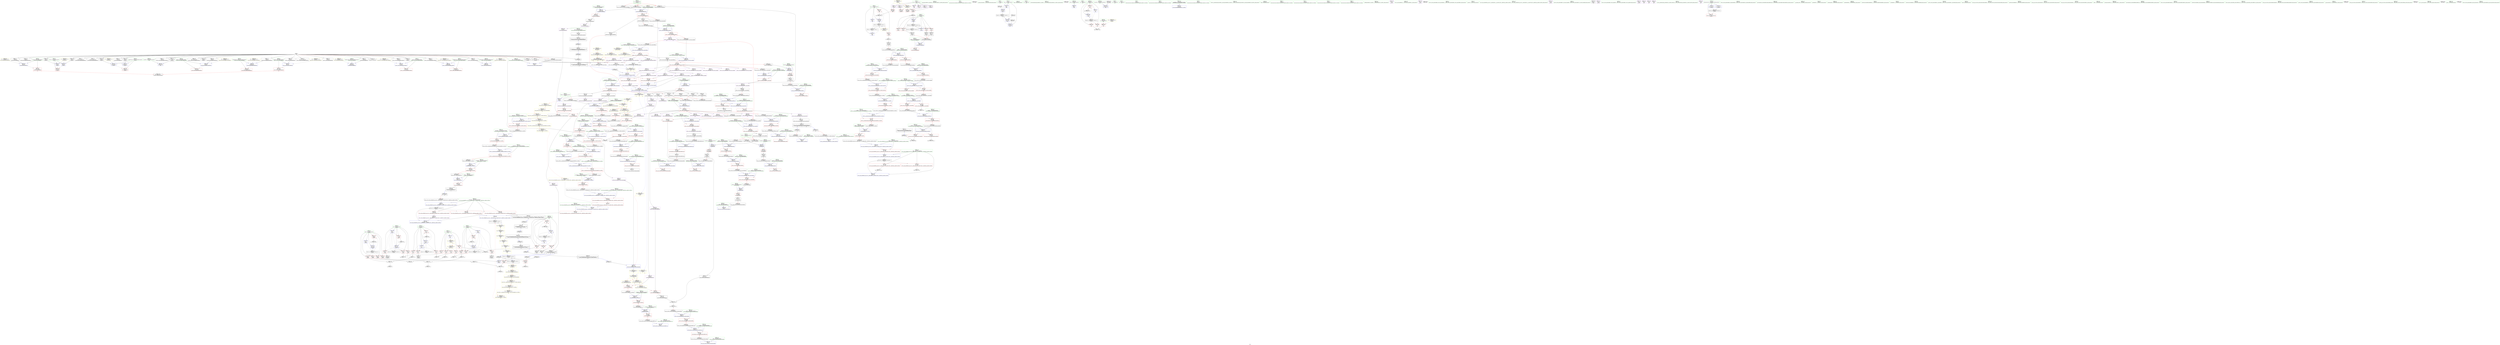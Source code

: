 digraph "SVFG" {
	label="SVFG";

	Node0x55a3fcd99400 [shape=record,color=grey,label="{NodeID: 0\nNullPtr|{|<s31>44}}"];
	Node0x55a3fcd99400 -> Node0x55a3fcddef80[style=solid];
	Node0x55a3fcd99400 -> Node0x55a3fcddf080[style=solid];
	Node0x55a3fcd99400 -> Node0x55a3fcddf150[style=solid];
	Node0x55a3fcd99400 -> Node0x55a3fcddf220[style=solid];
	Node0x55a3fcd99400 -> Node0x55a3fcddf2f0[style=solid];
	Node0x55a3fcd99400 -> Node0x55a3fcddf3c0[style=solid];
	Node0x55a3fcd99400 -> Node0x55a3fcddf490[style=solid];
	Node0x55a3fcd99400 -> Node0x55a3fcddf560[style=solid];
	Node0x55a3fcd99400 -> Node0x55a3fcddf630[style=solid];
	Node0x55a3fcd99400 -> Node0x55a3fcddf700[style=solid];
	Node0x55a3fcd99400 -> Node0x55a3fcddf7d0[style=solid];
	Node0x55a3fcd99400 -> Node0x55a3fcddf8a0[style=solid];
	Node0x55a3fcd99400 -> Node0x55a3fcddf970[style=solid];
	Node0x55a3fcd99400 -> Node0x55a3fcddfa40[style=solid];
	Node0x55a3fcd99400 -> Node0x55a3fcddfb10[style=solid];
	Node0x55a3fcd99400 -> Node0x55a3fcddfbe0[style=solid];
	Node0x55a3fcd99400 -> Node0x55a3fcddfcb0[style=solid];
	Node0x55a3fcd99400 -> Node0x55a3fcddfd80[style=solid];
	Node0x55a3fcd99400 -> Node0x55a3fcddfe50[style=solid];
	Node0x55a3fcd99400 -> Node0x55a3fcddff20[style=solid];
	Node0x55a3fcd99400 -> Node0x55a3fcddfff0[style=solid];
	Node0x55a3fcd99400 -> Node0x55a3fcde00c0[style=solid];
	Node0x55a3fcd99400 -> Node0x55a3fcde0190[style=solid];
	Node0x55a3fcd99400 -> Node0x55a3fcde0260[style=solid];
	Node0x55a3fcd99400 -> Node0x55a3fcde0330[style=solid];
	Node0x55a3fcd99400 -> Node0x55a3fcde0400[style=solid];
	Node0x55a3fcd99400 -> Node0x55a3fcdf5600[style=solid];
	Node0x55a3fcd99400 -> Node0x55a3fcdf56d0[style=solid];
	Node0x55a3fcd99400 -> Node0x55a3fcdf57a0[style=solid];
	Node0x55a3fcd99400 -> Node0x55a3fce04150[style=solid];
	Node0x55a3fcd99400 -> Node0x55a3fcdedf70[style=solid];
	Node0x55a3fcd99400:s31 -> Node0x55a3fce7ccb0[style=solid,color=red];
	Node0x55a3fce3ac80 [shape=record,color=yellow,style=double,label="{NodeID: 941\n8V_1 = ENCHI(MR_8V_0)\npts\{30 \}\nFun[_ZNSt22__uninitialized_fill_nILb1EE15__uninit_fill_nIPimiEET_S3_T0_RKT1_]|{<s0>50}}"];
	Node0x55a3fce3ac80:s0 -> Node0x55a3fce326c0[style=dashed,color=red];
	Node0x55a3fcded1f0 [shape=record,color=grey,label="{NodeID: 775\n153 = cmp(151, 152, )\n}"];
	Node0x55a3fcde3ad0 [shape=record,color=blue,label="{NodeID: 443\n224\<--218\n__value.addr\<--__value\n_ZNSt6vectorIiSaIiEEC2EmRKiRKS0_\n}"];
	Node0x55a3fcde3ad0 -> Node0x55a3fcde9790[style=dashed];
	Node0x55a3fcde6fc0 [shape=record,color=purple,label="{NodeID: 277\n590\<--571\n_M_impl7\<--this1\n_ZNSt12_Vector_baseIiSaIiEE17_M_create_storageEm\n}"];
	Node0x55a3fce7c7b0 [shape=record,color=black,label="{NodeID: 1218\n962 = PHI(955, )\n0th arg _ZSt8_DestroyIPiEvT_S1_ }"];
	Node0x55a3fce7c7b0 -> Node0x55a3fcdf8450[style=solid];
	Node0x55a3fcdd7480 [shape=record,color=green,label="{NodeID: 111\n721\<--722\n__n.addr\<--__n.addr_field_insensitive\n_ZSt24__uninitialized_fill_n_aIPimiiET_S1_T0_RKT1_RSaIT2_E\n}"];
	Node0x55a3fcdd7480 -> Node0x55a3fcde0a80[style=solid];
	Node0x55a3fcdd7480 -> Node0x55a3fcdf67e0[style=solid];
	Node0x55a3fcde0dc0 [shape=record,color=red,label="{NodeID: 388\n765\<--753\n\<--__n.addr\n_ZSt20uninitialized_fill_nIPimiET_S1_T0_RKT1_\n|{<s0>49}}"];
	Node0x55a3fcde0dc0:s0 -> Node0x55a3fce7deb0[style=solid,color=red];
	Node0x55a3fcddc160 [shape=record,color=black,label="{NodeID: 222\n714\<--734\n_ZSt24__uninitialized_fill_n_aIPimiiET_S1_T0_RKT1_RSaIT2_E_ret\<--call\n_ZSt24__uninitialized_fill_n_aIPimiiET_S1_T0_RKT1_RSaIT2_E\n|{<s0>34}}"];
	Node0x55a3fcddc160:s0 -> Node0x55a3fce78f70[style=solid,color=blue];
	Node0x55a3fce782c0 [shape=record,color=black,label="{NodeID: 1163\n183 = PHI(279, )\n}"];
	Node0x55a3fce782c0 -> Node0x55a3fcde35f0[style=solid];
	Node0x55a3fcdd8640 [shape=record,color=green,label="{NodeID: 56\n322\<--323\n_ZSt8_DestroyIPiiEvT_S1_RSaIT0_E\<--_ZSt8_DestroyIPiiEvT_S1_RSaIT0_E_field_insensitive\n}"];
	Node0x55a3fcdf64a0 [shape=record,color=blue,label="{NodeID: 499\n677\<--673\n__n.addr\<--__n\n_ZN9__gnu_cxx13new_allocatorIiE8allocateEmPKv\n}"];
	Node0x55a3fcdf64a0 -> Node0x55a3fcdec370[style=dashed];
	Node0x55a3fcdf64a0 -> Node0x55a3fcdec440[style=dashed];
	Node0x55a3fcde9d40 [shape=record,color=red,label="{NodeID: 333\n292\<--291\n\<--_M_start\n_ZNSt6vectorIiSaIiEEixEm\n}"];
	Node0x55a3fcde9d40 -> Node0x55a3fcde7570[style=solid];
	Node0x55a3fcddf630 [shape=record,color=black,label="{NodeID: 167\n201\<--3\nlpad.val57\<--dummyVal\n_Z5solvev\n}"];
	Node0x55a3fcdc3440 [shape=record,color=green,label="{NodeID: 1\n5\<--1\n\<--dummyObj\nCan only get source location for instruction, argument, global var or function.}"];
	Node0x55a3fce3ad90 [shape=record,color=yellow,style=double,label="{NodeID: 942\n26V_1 = ENCHI(MR_26V_0)\npts\{698 \}\nFun[_ZNSt22__uninitialized_fill_nILb1EE15__uninit_fill_nIPimiEET_S3_T0_RKT1_]|{<s0>50}}"];
	Node0x55a3fce3ad90:s0 -> Node0x55a3fce331e0[style=dashed,color=red];
	Node0x55a3fcded370 [shape=record,color=grey,label="{NodeID: 776\n122 = cmp(121, 5, )\n}"];
	Node0x55a3fcde3ba0 [shape=record,color=blue,label="{NodeID: 444\n226\<--219\n__a.addr\<--__a\n_ZNSt6vectorIiSaIiEEC2EmRKiRKS0_\n}"];
	Node0x55a3fcde3ba0 -> Node0x55a3fcde9860[style=dashed];
	Node0x55a3fcde7090 [shape=record,color=purple,label="{NodeID: 278\n591\<--571\n_M_end_of_storage\<--this1\n_ZNSt12_Vector_baseIiSaIiEE17_M_create_storageEm\n}"];
	Node0x55a3fcde7090 -> Node0x55a3fcdf5bb0[style=solid];
	Node0x55a3fce7c8f0 [shape=record,color=black,label="{NodeID: 1219\n963 = PHI(956, )\n1st arg _ZSt8_DestroyIPiEvT_S1_ }"];
	Node0x55a3fce7c8f0 -> Node0x55a3fcdf8520[style=solid];
	Node0x55a3fcdd7550 [shape=record,color=green,label="{NodeID: 112\n723\<--724\n__x.addr\<--__x.addr_field_insensitive\n_ZSt24__uninitialized_fill_n_aIPimiiET_S1_T0_RKT1_RSaIT2_E\n}"];
	Node0x55a3fcdd7550 -> Node0x55a3fcde0b50[style=solid];
	Node0x55a3fcdd7550 -> Node0x55a3fcdf68b0[style=solid];
	Node0x55a3fcde0e90 [shape=record,color=red,label="{NodeID: 389\n766\<--755\n\<--__x.addr\n_ZSt20uninitialized_fill_nIPimiET_S1_T0_RKT1_\n|{<s0>49}}"];
	Node0x55a3fcde0e90:s0 -> Node0x55a3fce7dff0[style=solid,color=red];
	Node0x55a3fcddc230 [shape=record,color=black,label="{NodeID: 223\n745\<--744\n\<--_M_impl\n_ZNSt12_Vector_baseIiSaIiEE19_M_get_Tp_allocatorEv\n}"];
	Node0x55a3fcddc230 -> Node0x55a3fcddc300[style=solid];
	Node0x55a3fce78430 [shape=record,color=black,label="{NodeID: 1164\n191 = PHI()\n}"];
	Node0x55a3fcdd8740 [shape=record,color=green,label="{NodeID: 57\n337\<--338\n__clang_call_terminate\<--__clang_call_terminate_field_insensitive\n}"];
	Node0x55a3fcdf6570 [shape=record,color=blue,label="{NodeID: 500\n679\<--674\n.addr\<--\n_ZN9__gnu_cxx13new_allocatorIiE8allocateEmPKv\n}"];
	Node0x55a3fcde9e10 [shape=record,color=red,label="{NodeID: 334\n308\<--301\nthis1\<--this.addr\n_ZNSt6vectorIiSaIiEED2Ev\n}"];
	Node0x55a3fcde9e10 -> Node0x55a3fcddaeb0[style=solid];
	Node0x55a3fcde9e10 -> Node0x55a3fcddaf80[style=solid];
	Node0x55a3fcde9e10 -> Node0x55a3fcddb050[style=solid];
	Node0x55a3fcde9e10 -> Node0x55a3fcddb120[style=solid];
	Node0x55a3fcde9e10 -> Node0x55a3fcddb1f0[style=solid];
	Node0x55a3fcddf700 [shape=record,color=black,label="{NodeID: 168\n249\<--3\n\<--dummyVal\n_ZNSt6vectorIiSaIiEEC2EmRKiRKS0_\n}"];
	Node0x55a3fcdc3780 [shape=record,color=green,label="{NodeID: 2\n14\<--1\n.str\<--dummyObj\nGlob }"];
	Node0x55a3fcded4f0 [shape=record,color=grey,label="{NodeID: 777\n116 = cmp(114, 115, )\n}"];
	Node0x55a3fcde3c70 [shape=record,color=blue,label="{NodeID: 445\n228\<--250\nexn.slot\<--\n_ZNSt6vectorIiSaIiEEC2EmRKiRKS0_\n}"];
	Node0x55a3fcde3c70 -> Node0x55a3fcde9930[style=dashed];
	Node0x55a3fcde7160 [shape=record,color=purple,label="{NodeID: 279\n645\<--640\n_M_impl\<--this1\n_ZNSt12_Vector_baseIiSaIiEE11_M_allocateEm\n}"];
	Node0x55a3fcde7160 -> Node0x55a3fcddbbb0[style=solid];
	Node0x55a3fce7ca30 [shape=record,color=black,label="{NodeID: 1220\n672 = PHI(665, )\n0th arg _ZN9__gnu_cxx13new_allocatorIiE8allocateEmPKv }"];
	Node0x55a3fce7ca30 -> Node0x55a3fcdf63d0[style=solid];
	Node0x55a3fcdd7620 [shape=record,color=green,label="{NodeID: 113\n725\<--726\n.addr\<--.addr_field_insensitive\n_ZSt24__uninitialized_fill_n_aIPimiiET_S1_T0_RKT1_RSaIT2_E\n}"];
	Node0x55a3fcdd7620 -> Node0x55a3fcdf6980[style=solid];
	Node0x55a3fce37c10 [shape=record,color=yellow,style=double,label="{NodeID: 888\n26V_1 = ENCHI(MR_26V_0)\npts\{698 \}\nFun[_ZNSt6vectorIiSaIiEE18_M_fill_initializeEmRKi]|{<s0>34}}"];
	Node0x55a3fce37c10:s0 -> Node0x55a3fce3bbd0[style=dashed,color=red];
	Node0x55a3fcde0f60 [shape=record,color=red,label="{NodeID: 390\n784\<--775\n\<--__first.addr\n_ZNSt22__uninitialized_fill_nILb1EE15__uninit_fill_nIPimiEET_S3_T0_RKT1_\n|{<s0>50}}"];
	Node0x55a3fcde0f60:s0 -> Node0x55a3fce797c0[style=solid,color=red];
	Node0x55a3fcddc300 [shape=record,color=black,label="{NodeID: 224\n738\<--745\n_ZNSt12_Vector_baseIiSaIiEE19_M_get_Tp_allocatorEv_ret\<--\n_ZNSt12_Vector_baseIiSaIiEE19_M_get_Tp_allocatorEv\n|{<s0>20|<s1>33}}"];
	Node0x55a3fcddc300:s0 -> Node0x55a3fce786a0[style=solid,color=blue];
	Node0x55a3fcddc300:s1 -> Node0x55a3fce78dd0[style=solid,color=blue];
	Node0x55a3fce78500 [shape=record,color=black,label="{NodeID: 1165\n361 = PHI()\n}"];
	Node0x55a3fce78500 -> Node0x55a3fcde4560[style=solid];
	Node0x55a3fcdd8840 [shape=record,color=green,label="{NodeID: 58\n340\<--341\nmain\<--main_field_insensitive\n}"];
	Node0x55a3fcdf6640 [shape=record,color=blue,label="{NodeID: 501\n705\<--704\nthis.addr\<--this\n_ZNK9__gnu_cxx13new_allocatorIiE8max_sizeEv\n}"];
	Node0x55a3fcdf6640 -> Node0x55a3fcdec510[style=dashed];
	Node0x55a3fcde9ee0 [shape=record,color=red,label="{NodeID: 335\n335\<--303\nexn\<--exn.slot\n_ZNSt6vectorIiSaIiEED2Ev\n|{<s0>24}}"];
	Node0x55a3fcde9ee0:s0 -> Node0x55a3fce7a0b0[style=solid,color=red];
	Node0x55a3fcddf7d0 [shape=record,color=black,label="{NodeID: 169\n250\<--3\n\<--dummyVal\n_ZNSt6vectorIiSaIiEEC2EmRKiRKS0_\n}"];
	Node0x55a3fcddf7d0 -> Node0x55a3fcde3c70[style=solid];
	Node0x55a3fcdc3840 [shape=record,color=green,label="{NodeID: 3\n16\<--1\n.str.1\<--dummyObj\nGlob }"];
	Node0x55a3fcded670 [shape=record,color=grey,label="{NodeID: 778\n110 = cmp(109, 54, )\n}"];
	Node0x55a3fcde3d40 [shape=record,color=blue,label="{NodeID: 446\n230\<--252\nehselector.slot\<--\n_ZNSt6vectorIiSaIiEEC2EmRKiRKS0_\n}"];
	Node0x55a3fcde3d40 -> Node0x55a3fcde9a00[style=dashed];
	Node0x55a3fcde7230 [shape=record,color=purple,label="{NodeID: 280\n744\<--743\n_M_impl\<--this1\n_ZNSt12_Vector_baseIiSaIiEE19_M_get_Tp_allocatorEv\n}"];
	Node0x55a3fcde7230 -> Node0x55a3fcddc230[style=solid];
	Node0x55a3fce7cb70 [shape=record,color=black,label="{NodeID: 1221\n673 = PHI(666, )\n1st arg _ZN9__gnu_cxx13new_allocatorIiE8allocateEmPKv }"];
	Node0x55a3fce7cb70 -> Node0x55a3fcdf64a0[style=solid];
	Node0x55a3fcddc920 [shape=record,color=green,label="{NodeID: 114\n735\<--736\n_ZSt20uninitialized_fill_nIPimiET_S1_T0_RKT1_\<--_ZSt20uninitialized_fill_nIPimiET_S1_T0_RKT1__field_insensitive\n}"];
	Node0x55a3fce37cf0 [shape=record,color=yellow,style=double,label="{NodeID: 889\n28V_1 = ENCHI(MR_28V_0)\npts\{280000 \}\nFun[_ZNSt6vectorIiSaIiEE18_M_fill_initializeEmRKi]}"];
	Node0x55a3fce37cf0 -> Node0x55a3fcdeb0c0[style=dashed];
	Node0x55a3fcde1030 [shape=record,color=red,label="{NodeID: 391\n785\<--777\n\<--__n.addr\n_ZNSt22__uninitialized_fill_nILb1EE15__uninit_fill_nIPimiEET_S3_T0_RKT1_\n|{<s0>50}}"];
	Node0x55a3fcde1030:s0 -> Node0x55a3fce79930[style=solid,color=red];
	Node0x55a3fcddc3d0 [shape=record,color=black,label="{NodeID: 225\n747\<--767\n_ZSt20uninitialized_fill_nIPimiET_S1_T0_RKT1__ret\<--call\n_ZSt20uninitialized_fill_nIPimiET_S1_T0_RKT1_\n|{<s0>48}}"];
	Node0x55a3fcddc3d0:s0 -> Node0x55a3fce79470[style=solid,color=blue];
	Node0x55a3fce785d0 [shape=record,color=black,label="{NodeID: 1166\n373 = PHI()\n}"];
	Node0x55a3fcdd8940 [shape=record,color=green,label="{NodeID: 59\n345\<--346\nretval\<--retval_field_insensitive\nmain\n}"];
	Node0x55a3fcdd8940 -> Node0x55a3fcde42f0[style=solid];
	Node0x55a3fcdf6710 [shape=record,color=blue,label="{NodeID: 502\n719\<--715\n__first.addr\<--__first\n_ZSt24__uninitialized_fill_n_aIPimiiET_S1_T0_RKT1_RSaIT2_E\n}"];
	Node0x55a3fcdf6710 -> Node0x55a3fcdec5e0[style=dashed];
	Node0x55a3fcde9fb0 [shape=record,color=red,label="{NodeID: 336\n312\<--311\n\<--_M_start\n_ZNSt6vectorIiSaIiEED2Ev\n|{<s0>21}}"];
	Node0x55a3fcde9fb0:s0 -> Node0x55a3fce7b660[style=solid,color=red];
	Node0x55a3fcddf8a0 [shape=record,color=black,label="{NodeID: 170\n252\<--3\n\<--dummyVal\n_ZNSt6vectorIiSaIiEEC2EmRKiRKS0_\n}"];
	Node0x55a3fcddf8a0 -> Node0x55a3fcde3d40[style=solid];
	Node0x55a3fcdd4910 [shape=record,color=green,label="{NodeID: 4\n18\<--1\n.str.2\<--dummyObj\nGlob }"];
	Node0x55a3fcded7f0 [shape=record,color=grey,label="{NodeID: 779\n369 = cmp(367, 368, )\n}"];
	Node0x55a3fcde3e10 [shape=record,color=blue,label="{NodeID: 447\n270\<--269\nthis.addr\<--this\n_ZNSaIiED2Ev\n}"];
	Node0x55a3fcde3e10 -> Node0x55a3fcde9ad0[style=dashed];
	Node0x55a3fcde7300 [shape=record,color=purple,label="{NodeID: 281\n849\<--848\nincdec.ptr\<--\n_ZSt10__fill_n_aIPimiEN9__gnu_cxx11__enable_ifIXsr11__is_scalarIT1_EE7__valueET_E6__typeES4_T0_RKS3_\n}"];
	Node0x55a3fcde7300 -> Node0x55a3fcdf78f0[style=solid];
	Node0x55a3fce7ccb0 [shape=record,color=black,label="{NodeID: 1222\n674 = PHI(3, )\n2nd arg _ZN9__gnu_cxx13new_allocatorIiE8allocateEmPKv }"];
	Node0x55a3fce7ccb0 -> Node0x55a3fcdf6570[style=solid];
	Node0x55a3fcddc9b0 [shape=record,color=green,label="{NodeID: 115\n740\<--741\nthis.addr\<--this.addr_field_insensitive\n_ZNSt12_Vector_baseIiSaIiEE19_M_get_Tp_allocatorEv\n}"];
	Node0x55a3fcddc9b0 -> Node0x55a3fcde0c20[style=solid];
	Node0x55a3fcddc9b0 -> Node0x55a3fcdf6a50[style=solid];
	Node0x55a3fcde1100 [shape=record,color=red,label="{NodeID: 392\n786\<--779\n\<--__x.addr\n_ZNSt22__uninitialized_fill_nILb1EE15__uninit_fill_nIPimiEET_S3_T0_RKT1_\n|{<s0>50}}"];
	Node0x55a3fcde1100:s0 -> Node0x55a3fce79a70[style=solid,color=red];
	Node0x55a3fcddc4a0 [shape=record,color=black,label="{NodeID: 226\n771\<--787\n_ZNSt22__uninitialized_fill_nILb1EE15__uninit_fill_nIPimiEET_S3_T0_RKT1__ret\<--call\n_ZNSt22__uninitialized_fill_nILb1EE15__uninit_fill_nIPimiEET_S3_T0_RKT1_\n|{<s0>49}}"];
	Node0x55a3fcddc4a0:s0 -> Node0x55a3fce795b0[style=solid,color=blue];
	Node0x55a3fce786a0 [shape=record,color=black,label="{NodeID: 1167\n318 = PHI(738, )\n|{<s0>21}}"];
	Node0x55a3fce786a0:s0 -> Node0x55a3fce7b8b0[style=solid,color=red];
	Node0x55a3fcdd8a10 [shape=record,color=green,label="{NodeID: 60\n347\<--348\nargc.addr\<--argc.addr_field_insensitive\nmain\n}"];
	Node0x55a3fcdd8a10 -> Node0x55a3fcde43c0[style=solid];
	Node0x55a3fcdf67e0 [shape=record,color=blue,label="{NodeID: 503\n721\<--716\n__n.addr\<--__n\n_ZSt24__uninitialized_fill_n_aIPimiiET_S1_T0_RKT1_RSaIT2_E\n}"];
	Node0x55a3fcdf67e0 -> Node0x55a3fcde0a80[style=dashed];
	Node0x55a3fcdea080 [shape=record,color=red,label="{NodeID: 337\n316\<--315\n\<--_M_finish\n_ZNSt6vectorIiSaIiEED2Ev\n|{<s0>21}}"];
	Node0x55a3fcdea080:s0 -> Node0x55a3fce7b770[style=solid,color=red];
	Node0x55a3fcddf970 [shape=record,color=black,label="{NodeID: 171\n261\<--3\nlpad.val\<--dummyVal\n_ZNSt6vectorIiSaIiEEC2EmRKiRKS0_\n}"];
	Node0x55a3fcdd49a0 [shape=record,color=green,label="{NodeID: 5\n20\<--1\n.str.3\<--dummyObj\nGlob }"];
	Node0x55a3fcded970 [shape=record,color=grey,label="{NodeID: 780\n69 = cmp(66, 68, )\n}"];
	Node0x55a3fcde3ee0 [shape=record,color=blue,label="{NodeID: 448\n282\<--280\nthis.addr\<--this\n_ZNSt6vectorIiSaIiEEixEm\n}"];
	Node0x55a3fcde3ee0 -> Node0x55a3fcde9ba0[style=dashed];
	Node0x55a3fcde73d0 [shape=record,color=purple,label="{NodeID: 282\n878\<--874\n_M_impl\<--this1\n_ZNSt12_Vector_baseIiSaIiEE13_M_deallocateEPim\n}"];
	Node0x55a3fcde73d0 -> Node0x55a3fcddc7e0[style=solid];
	Node0x55a3fce7cdf0 [shape=record,color=black,label="{NodeID: 1223\n855 = PHI(804, )\n0th arg _ZSt12__niter_baseIPiET_S1_ }"];
	Node0x55a3fce7cdf0 -> Node0x55a3fcdf79c0[style=solid];
	Node0x55a3fcddca80 [shape=record,color=green,label="{NodeID: 116\n751\<--752\n__first.addr\<--__first.addr_field_insensitive\n_ZSt20uninitialized_fill_nIPimiET_S1_T0_RKT1_\n}"];
	Node0x55a3fcddca80 -> Node0x55a3fcde0cf0[style=solid];
	Node0x55a3fcddca80 -> Node0x55a3fcdf6b20[style=solid];
	Node0x55a3fce37eb0 [shape=record,color=yellow,style=double,label="{NodeID: 891\n8V_1 = ENCHI(MR_8V_0)\npts\{30 \}\nFun[_ZNSt6vectorIiSaIiEE18_M_fill_initializeEmRKi]|{<s0>34}}"];
	Node0x55a3fce37eb0:s0 -> Node0x55a3fce3bac0[style=dashed,color=red];
	Node0x55a3fcde11d0 [shape=record,color=red,label="{NodeID: 393\n804\<--795\n\<--__first.addr\n_ZSt6fill_nIPimiET_S1_T0_RKT1_\n|{<s0>51}}"];
	Node0x55a3fcde11d0:s0 -> Node0x55a3fce7cdf0[style=solid,color=red];
	Node0x55a3fcddc570 [shape=record,color=black,label="{NodeID: 227\n791\<--810\n_ZSt6fill_nIPimiET_S1_T0_RKT1__ret\<--call1\n_ZSt6fill_nIPimiET_S1_T0_RKT1_\n|{<s0>50}}"];
	Node0x55a3fcddc570:s0 -> Node0x55a3fce78870[style=solid,color=blue];
	Node0x55a3fce78870 [shape=record,color=black,label="{NodeID: 1168\n787 = PHI(791, )\n}"];
	Node0x55a3fce78870 -> Node0x55a3fcddc4a0[style=solid];
	Node0x55a3fcdd8ae0 [shape=record,color=green,label="{NodeID: 61\n349\<--350\nargv.addr\<--argv.addr_field_insensitive\nmain\n}"];
	Node0x55a3fcdd8ae0 -> Node0x55a3fcde4490[style=solid];
	Node0x55a3fcdf68b0 [shape=record,color=blue,label="{NodeID: 504\n723\<--717\n__x.addr\<--__x\n_ZSt24__uninitialized_fill_n_aIPimiiET_S1_T0_RKT1_RSaIT2_E\n}"];
	Node0x55a3fcdf68b0 -> Node0x55a3fcde0b50[style=dashed];
	Node0x55a3fcdea150 [shape=record,color=red,label="{NodeID: 338\n368\<--351\n\<--Z\nmain\n}"];
	Node0x55a3fcdea150 -> Node0x55a3fcded7f0[style=solid];
	Node0x55a3fcddfa40 [shape=record,color=black,label="{NodeID: 172\n262\<--3\nlpad.val2\<--dummyVal\n_ZNSt6vectorIiSaIiEEC2EmRKiRKS0_\n}"];
	Node0x55a3fcdd4a30 [shape=record,color=green,label="{NodeID: 6\n22\<--1\n.str.4\<--dummyObj\nGlob }"];
	Node0x55a3fcdedaf0 [shape=record,color=grey,label="{NodeID: 781\n382 = cmp(380, 381, )\n}"];
	Node0x55a3fcde3fb0 [shape=record,color=blue,label="{NodeID: 449\n284\<--281\n__n.addr\<--__n\n_ZNSt6vectorIiSaIiEEixEm\n}"];
	Node0x55a3fcde3fb0 -> Node0x55a3fcde9c70[style=dashed];
	Node0x55a3fcde74a0 [shape=record,color=purple,label="{NodeID: 283\n387\<--7\nadd.ptr\<--tab\nmain\n}"];
	Node0x55a3fce7cf30 [shape=record,color=black,label="{NodeID: 1224\n414 = PHI(210, )\n0th arg _ZN9__gnu_cxx13new_allocatorIiEC2Ev }"];
	Node0x55a3fce7cf30 -> Node0x55a3fcdf4900[style=solid];
	Node0x55a3fcddcb50 [shape=record,color=green,label="{NodeID: 117\n753\<--754\n__n.addr\<--__n.addr_field_insensitive\n_ZSt20uninitialized_fill_nIPimiET_S1_T0_RKT1_\n}"];
	Node0x55a3fcddcb50 -> Node0x55a3fcde0dc0[style=solid];
	Node0x55a3fcddcb50 -> Node0x55a3fcdf6bf0[style=solid];
	Node0x55a3fcde12a0 [shape=record,color=red,label="{NodeID: 394\n808\<--797\n\<--__n.addr\n_ZSt6fill_nIPimiET_S1_T0_RKT1_\n|{<s0>52}}"];
	Node0x55a3fcde12a0:s0 -> Node0x55a3fce7afe0[style=solid,color=red];
	Node0x55a3fcddc640 [shape=record,color=black,label="{NodeID: 228\n814\<--852\n_ZSt10__fill_n_aIPimiEN9__gnu_cxx11__enable_ifIXsr11__is_scalarIT1_EE7__valueET_E6__typeES4_T0_RKS3__ret\<--\n_ZSt10__fill_n_aIPimiEN9__gnu_cxx11__enable_ifIXsr11__is_scalarIT1_EE7__valueET_E6__typeES4_T0_RKS3_\n|{<s0>52}}"];
	Node0x55a3fcddc640:s0 -> Node0x55a3fce78af0[style=solid,color=blue];
	Node0x55a3fce789b0 [shape=record,color=black,label="{NodeID: 1169\n805 = PHI(854, )\n|{<s0>52}}"];
	Node0x55a3fce789b0:s0 -> Node0x55a3fce7aed0[style=solid,color=red];
	Node0x55a3fcdd8bb0 [shape=record,color=green,label="{NodeID: 62\n351\<--352\nZ\<--Z_field_insensitive\nmain\n}"];
	Node0x55a3fcdd8bb0 -> Node0x55a3fcdea150[style=solid];
	Node0x55a3fcdf6980 [shape=record,color=blue,label="{NodeID: 505\n725\<--718\n.addr\<--\n_ZSt24__uninitialized_fill_n_aIPimiiET_S1_T0_RKT1_RSaIT2_E\n}"];
	Node0x55a3fcdea220 [shape=record,color=red,label="{NodeID: 339\n367\<--353\n\<--z\nmain\n}"];
	Node0x55a3fcdea220 -> Node0x55a3fcded7f0[style=solid];
	Node0x55a3fcddfb10 [shape=record,color=black,label="{NodeID: 173\n327\<--3\n\<--dummyVal\n_ZNSt6vectorIiSaIiEED2Ev\n}"];
	Node0x55a3fcdd4ac0 [shape=record,color=green,label="{NodeID: 7\n51\<--1\n\<--dummyObj\nCan only get source location for instruction, argument, global var or function.}"];
	Node0x55a3fcdedc70 [shape=record,color=grey,label="{NodeID: 782\n689 = cmp(685, 686, )\n}"];
	Node0x55a3fcde4080 [shape=record,color=blue,label="{NodeID: 450\n301\<--300\nthis.addr\<--this\n_ZNSt6vectorIiSaIiEED2Ev\n}"];
	Node0x55a3fcde4080 -> Node0x55a3fcde9e10[style=dashed];
	Node0x55a3fcde7570 [shape=record,color=purple,label="{NodeID: 284\n294\<--292\nadd.ptr\<--\n_ZNSt6vectorIiSaIiEEixEm\n}"];
	Node0x55a3fcde7570 -> Node0x55a3fcddade0[style=solid];
	Node0x55a3fce7d070 [shape=record,color=black,label="{NodeID: 1225\n739 = PHI(317, 489, )\n0th arg _ZNSt12_Vector_baseIiSaIiEE19_M_get_Tp_allocatorEv }"];
	Node0x55a3fce7d070 -> Node0x55a3fcdf6a50[style=solid];
	Node0x55a3fcddcc20 [shape=record,color=green,label="{NodeID: 118\n755\<--756\n__x.addr\<--__x.addr_field_insensitive\n_ZSt20uninitialized_fill_nIPimiET_S1_T0_RKT1_\n}"];
	Node0x55a3fcddcc20 -> Node0x55a3fcde0e90[style=solid];
	Node0x55a3fcddcc20 -> Node0x55a3fcdf6cc0[style=solid];
	Node0x55a3fcde1370 [shape=record,color=red,label="{NodeID: 395\n809\<--799\n\<--__value.addr\n_ZSt6fill_nIPimiET_S1_T0_RKT1_\n|{<s0>52}}"];
	Node0x55a3fcde1370:s0 -> Node0x55a3fce7b0f0[style=solid,color=red];
	Node0x55a3fcddc710 [shape=record,color=black,label="{NodeID: 229\n854\<--859\n_ZSt12__niter_baseIPiET_S1__ret\<--\n_ZSt12__niter_baseIPiET_S1_\n|{<s0>51}}"];
	Node0x55a3fcddc710:s0 -> Node0x55a3fce789b0[style=solid,color=blue];
	Node0x55a3fce78af0 [shape=record,color=black,label="{NodeID: 1170\n810 = PHI(814, )\n}"];
	Node0x55a3fce78af0 -> Node0x55a3fcddc570[style=solid];
	Node0x55a3fcdd8c80 [shape=record,color=green,label="{NodeID: 63\n353\<--354\nz\<--z_field_insensitive\nmain\n}"];
	Node0x55a3fcdd8c80 -> Node0x55a3fcdea220[style=solid];
	Node0x55a3fcdd8c80 -> Node0x55a3fcdea2f0[style=solid];
	Node0x55a3fcdd8c80 -> Node0x55a3fcdea3c0[style=solid];
	Node0x55a3fcdd8c80 -> Node0x55a3fcde4630[style=solid];
	Node0x55a3fcdd8c80 -> Node0x55a3fcdf4830[style=solid];
	Node0x55a3fcdf6a50 [shape=record,color=blue,label="{NodeID: 506\n740\<--739\nthis.addr\<--this\n_ZNSt12_Vector_baseIiSaIiEE19_M_get_Tp_allocatorEv\n}"];
	Node0x55a3fcdf6a50 -> Node0x55a3fcde0c20[style=dashed];
	Node0x55a3fcdea2f0 [shape=record,color=red,label="{NodeID: 340\n371\<--353\n\<--z\nmain\n}"];
	Node0x55a3fcddfbe0 [shape=record,color=black,label="{NodeID: 174\n328\<--3\n\<--dummyVal\n_ZNSt6vectorIiSaIiEED2Ev\n}"];
	Node0x55a3fcddfbe0 -> Node0x55a3fcde4150[style=solid];
	Node0x55a3fcdd4b50 [shape=record,color=green,label="{NodeID: 8\n54\<--1\n\<--dummyObj\nCan only get source location for instruction, argument, global var or function.}"];
	Node0x55a3fcdeddf0 [shape=record,color=grey,label="{NodeID: 783\n162 = cmp(161, 5, )\n}"];
	Node0x55a3fcde4150 [shape=record,color=blue,label="{NodeID: 451\n303\<--328\nexn.slot\<--\n_ZNSt6vectorIiSaIiEED2Ev\n}"];
	Node0x55a3fcde4150 -> Node0x55a3fcde9ee0[style=dashed];
	Node0x55a3fcde7640 [shape=record,color=purple,label="{NodeID: 285\n589\<--587\nadd.ptr\<--\n_ZNSt12_Vector_baseIiSaIiEE17_M_create_storageEm\n}"];
	Node0x55a3fcde7640 -> Node0x55a3fcdf5bb0[style=solid];
	Node0x55a3fce7d280 [shape=record,color=black,label="{NodeID: 1226\n500 = PHI(254, 324, 332, )\n0th arg _ZNSt12_Vector_baseIiSaIiEED2Ev }"];
	Node0x55a3fce7d280 -> Node0x55a3fcdf51f0[style=solid];
	Node0x55a3fcddccf0 [shape=record,color=green,label="{NodeID: 119\n757\<--758\n__assignable\<--__assignable_field_insensitive\n_ZSt20uninitialized_fill_nIPimiET_S1_T0_RKT1_\n}"];
	Node0x55a3fcddccf0 -> Node0x55a3fcdf6d90[style=solid];
	Node0x55a3fce38150 [shape=record,color=yellow,style=double,label="{NodeID: 894\n8V_1 = ENCHI(MR_8V_0)\npts\{30 \}\nFun[_ZSt20uninitialized_fill_nIPimiET_S1_T0_RKT1_]|{<s0>49}}"];
	Node0x55a3fce38150:s0 -> Node0x55a3fce3ac80[style=dashed,color=red];
	Node0x55a3fcde1440 [shape=record,color=red,label="{NodeID: 396\n841\<--818\n\<--__first.addr\n_ZSt10__fill_n_aIPimiEN9__gnu_cxx11__enable_ifIXsr11__is_scalarIT1_EE7__valueET_E6__typeES4_T0_RKS3_\n}"];
	Node0x55a3fcde1440 -> Node0x55a3fcdf7750[style=solid];
	Node0x55a3fcddc7e0 [shape=record,color=black,label="{NodeID: 230\n879\<--878\n\<--_M_impl\n_ZNSt12_Vector_baseIiSaIiEE13_M_deallocateEPim\n|{<s0>53}}"];
	Node0x55a3fcddc7e0:s0 -> Node0x55a3fce7ec10[style=solid,color=red];
	Node0x55a3fce78c30 [shape=record,color=black,label="{NodeID: 1171\n375 = PHI()\n}"];
	Node0x55a3fce78c30 -> Node0x55a3fcde4700[style=solid];
	Node0x55a3fcdd8d50 [shape=record,color=green,label="{NodeID: 64\n355\<--356\ni\<--i_field_insensitive\nmain\n}"];
	Node0x55a3fcdd8d50 -> Node0x55a3fcdea490[style=solid];
	Node0x55a3fcdd8d50 -> Node0x55a3fcdea560[style=solid];
	Node0x55a3fcdd8d50 -> Node0x55a3fcdea630[style=solid];
	Node0x55a3fcdd8d50 -> Node0x55a3fcdea700[style=solid];
	Node0x55a3fcdd8d50 -> Node0x55a3fcde48a0[style=solid];
	Node0x55a3fcdd8d50 -> Node0x55a3fcdf4760[style=solid];
	Node0x55a3fcdf6b20 [shape=record,color=blue,label="{NodeID: 507\n751\<--748\n__first.addr\<--__first\n_ZSt20uninitialized_fill_nIPimiET_S1_T0_RKT1_\n}"];
	Node0x55a3fcdf6b20 -> Node0x55a3fcde0cf0[style=dashed];
	Node0x55a3fcdea3c0 [shape=record,color=red,label="{NodeID: 341\n405\<--353\n\<--z\nmain\n}"];
	Node0x55a3fcdea3c0 -> Node0x55a3fcdec8f0[style=solid];
	Node0x55a3fcddfcb0 [shape=record,color=black,label="{NodeID: 175\n330\<--3\n\<--dummyVal\n_ZNSt6vectorIiSaIiEED2Ev\n}"];
	Node0x55a3fcddfcb0 -> Node0x55a3fcde4220[style=solid];
	Node0x55a3fcdd4be0 [shape=record,color=green,label="{NodeID: 9\n522\<--1\n\<--dummyObj\nCan only get source location for instruction, argument, global var or function.}"];
	Node0x55a3fcdedf70 [shape=record,color=grey,label="{NodeID: 784\n876 = cmp(875, 3, )\n}"];
	Node0x55a3fcde4220 [shape=record,color=blue,label="{NodeID: 452\n305\<--330\nehselector.slot\<--\n_ZNSt6vectorIiSaIiEED2Ev\n}"];
	Node0x55a3fcde7710 [shape=record,color=red,label="{NodeID: 286\n67\<--10\n\<--n\n_Z5solvev\n}"];
	Node0x55a3fcde7710 -> Node0x55a3fce05470[style=solid];
	Node0x55a3fce7d4d0 [shape=record,color=black,label="{NodeID: 1227\n216 = PHI(27, )\n0th arg _ZNSt6vectorIiSaIiEEC2EmRKiRKS0_ }"];
	Node0x55a3fce7d4d0 -> Node0x55a3fcde3930[style=solid];
	Node0x55a3fcddcdc0 [shape=record,color=green,label="{NodeID: 120\n768\<--769\n_ZNSt22__uninitialized_fill_nILb1EE15__uninit_fill_nIPimiEET_S3_T0_RKT1_\<--_ZNSt22__uninitialized_fill_nILb1EE15__uninit_fill_nIPimiEET_S3_T0_RKT1__field_insensitive\n}"];
	Node0x55a3fce38260 [shape=record,color=yellow,style=double,label="{NodeID: 895\n26V_1 = ENCHI(MR_26V_0)\npts\{698 \}\nFun[_ZSt20uninitialized_fill_nIPimiET_S1_T0_RKT1_]|{<s0>49}}"];
	Node0x55a3fce38260:s0 -> Node0x55a3fce3ad90[style=dashed,color=red];
	Node0x55a3fcde1510 [shape=record,color=red,label="{NodeID: 397\n848\<--818\n\<--__first.addr\n_ZSt10__fill_n_aIPimiEN9__gnu_cxx11__enable_ifIXsr11__is_scalarIT1_EE7__valueET_E6__typeES4_T0_RKS3_\n}"];
	Node0x55a3fcde1510 -> Node0x55a3fcde7300[style=solid];
	Node0x55a3fcde4aa0 [shape=record,color=black,label="{NodeID: 231\n913\<--912\n\<--\n_ZNSt16allocator_traitsISaIiEE10deallocateERS0_Pim\n|{<s0>56}}"];
	Node0x55a3fcde4aa0:s0 -> Node0x55a3fce7a2c0[style=solid,color=red];
	Node0x55a3fce78d00 [shape=record,color=black,label="{NodeID: 1172\n389 = PHI()\n}"];
	Node0x55a3fce78d00 -> Node0x55a3fcde4970[style=solid];
	Node0x55a3fcdd8e20 [shape=record,color=green,label="{NodeID: 65\n362\<--363\nscanf\<--scanf_field_insensitive\n}"];
	Node0x55a3fcdf6bf0 [shape=record,color=blue,label="{NodeID: 508\n753\<--749\n__n.addr\<--__n\n_ZSt20uninitialized_fill_nIPimiET_S1_T0_RKT1_\n}"];
	Node0x55a3fcdf6bf0 -> Node0x55a3fcde0dc0[style=dashed];
	Node0x55a3fcdea490 [shape=record,color=red,label="{NodeID: 342\n380\<--355\n\<--i\nmain\n}"];
	Node0x55a3fcdea490 -> Node0x55a3fcdedaf0[style=solid];
	Node0x55a3fcddfd80 [shape=record,color=black,label="{NodeID: 176\n344\<--3\nargv\<--dummyVal\nmain\n1st arg main }"];
	Node0x55a3fcddfd80 -> Node0x55a3fcde4490[style=solid];
	Node0x55a3fcdd4ca0 [shape=record,color=green,label="{NodeID: 10\n643\<--1\n\<--dummyObj\nCan only get source location for instruction, argument, global var or function.}"];
	Node0x55a3fcdee0f0 [shape=record,color=grey,label="{NodeID: 785\n76 = cmp(74, 75, )\n}"];
	Node0x55a3fcde42f0 [shape=record,color=blue,label="{NodeID: 453\n345\<--5\nretval\<--\nmain\n}"];
	Node0x55a3fcde77e0 [shape=record,color=red,label="{NodeID: 287\n75\<--10\n\<--n\n_Z5solvev\n}"];
	Node0x55a3fcde77e0 -> Node0x55a3fcdee0f0[style=solid];
	Node0x55a3fce7d5e0 [shape=record,color=black,label="{NodeID: 1228\n217 = PHI(52, )\n1st arg _ZNSt6vectorIiSaIiEEC2EmRKiRKS0_ }"];
	Node0x55a3fce7d5e0 -> Node0x55a3fcde3a00[style=solid];
	Node0x55a3fcddcec0 [shape=record,color=green,label="{NodeID: 121\n775\<--776\n__first.addr\<--__first.addr_field_insensitive\n_ZNSt22__uninitialized_fill_nILb1EE15__uninit_fill_nIPimiEET_S3_T0_RKT1_\n}"];
	Node0x55a3fcddcec0 -> Node0x55a3fcde0f60[style=solid];
	Node0x55a3fcddcec0 -> Node0x55a3fcdf6e60[style=solid];
	Node0x55a3fcde15e0 [shape=record,color=red,label="{NodeID: 398\n852\<--818\n\<--__first.addr\n_ZSt10__fill_n_aIPimiEN9__gnu_cxx11__enable_ifIXsr11__is_scalarIT1_EE7__valueET_E6__typeES4_T0_RKS3_\n}"];
	Node0x55a3fcde15e0 -> Node0x55a3fcddc640[style=solid];
	Node0x55a3fcde4b30 [shape=record,color=black,label="{NodeID: 232\n935\<--934\n\<--\n_ZN9__gnu_cxx13new_allocatorIiE10deallocateEPim\n}"];
	Node0x55a3fce78dd0 [shape=record,color=black,label="{NodeID: 1173\n490 = PHI(738, )\n|{<s0>34}}"];
	Node0x55a3fce78dd0:s0 -> Node0x55a3fce7f290[style=solid,color=red];
	Node0x55a3fcdd8f20 [shape=record,color=green,label="{NodeID: 66\n415\<--416\nthis.addr\<--this.addr_field_insensitive\n_ZN9__gnu_cxx13new_allocatorIiEC2Ev\n}"];
	Node0x55a3fcdd8f20 -> Node0x55a3fcdea8a0[style=solid];
	Node0x55a3fcdd8f20 -> Node0x55a3fcdf4900[style=solid];
	Node0x55a3fcdf6cc0 [shape=record,color=blue,label="{NodeID: 509\n755\<--750\n__x.addr\<--__x\n_ZSt20uninitialized_fill_nIPimiET_S1_T0_RKT1_\n}"];
	Node0x55a3fcdf6cc0 -> Node0x55a3fcde0e90[style=dashed];
	Node0x55a3fcdea560 [shape=record,color=red,label="{NodeID: 343\n384\<--355\n\<--i\nmain\n}"];
	Node0x55a3fcdea560 -> Node0x55a3fcddb2c0[style=solid];
	Node0x55a3fcddfe50 [shape=record,color=black,label="{NodeID: 177\n455\<--3\n\<--dummyVal\n_ZNSt12_Vector_baseIiSaIiEEC2EmRKS0_\n}"];
	Node0x55a3fcdd4da0 [shape=record,color=green,label="{NodeID: 11\n710\<--1\n\<--dummyObj\nCan only get source location for instruction, argument, global var or function.}"];
	Node0x55a3fcdee270 [shape=record,color=grey,label="{NodeID: 786\n838 = cmp(837, 643, )\n}"];
	Node0x55a3fcde43c0 [shape=record,color=blue,label="{NodeID: 454\n347\<--343\nargc.addr\<--argc\nmain\n}"];
	Node0x55a3fcde78b0 [shape=record,color=red,label="{NodeID: 288\n115\<--10\n\<--n\n_Z5solvev\n}"];
	Node0x55a3fcde78b0 -> Node0x55a3fcded4f0[style=solid];
	Node0x55a3fce7d6f0 [shape=record,color=black,label="{NodeID: 1229\n218 = PHI(29, )\n2nd arg _ZNSt6vectorIiSaIiEEC2EmRKiRKS0_ }"];
	Node0x55a3fce7d6f0 -> Node0x55a3fcde3ad0[style=solid];
	Node0x55a3fcddcf90 [shape=record,color=green,label="{NodeID: 122\n777\<--778\n__n.addr\<--__n.addr_field_insensitive\n_ZNSt22__uninitialized_fill_nILb1EE15__uninit_fill_nIPimiEET_S3_T0_RKT1_\n}"];
	Node0x55a3fcddcf90 -> Node0x55a3fcde1030[style=solid];
	Node0x55a3fcddcf90 -> Node0x55a3fcdf6f30[style=solid];
	Node0x55a3fcde16b0 [shape=record,color=red,label="{NodeID: 399\n834\<--820\n\<--__n.addr\n_ZSt10__fill_n_aIPimiEN9__gnu_cxx11__enable_ifIXsr11__is_scalarIT1_EE7__valueET_E6__typeES4_T0_RKS3_\n}"];
	Node0x55a3fcde16b0 -> Node0x55a3fcdf7680[style=solid];
	Node0x55a3fcde4c00 [shape=record,color=purple,label="{NodeID: 233\n86\<--7\narrayidx\<--tab\n_Z5solvev\n}"];
	Node0x55a3fcde4c00 -> Node0x55a3fcde9040[style=solid];
	Node0x55a3fce78f70 [shape=record,color=black,label="{NodeID: 1174\n491 = PHI(714, )\n}"];
	Node0x55a3fce78f70 -> Node0x55a3fcdf5120[style=solid];
	Node0x55a3fcdd8ff0 [shape=record,color=green,label="{NodeID: 67\n422\<--423\nthis.addr\<--this.addr_field_insensitive\n_ZN9__gnu_cxx13new_allocatorIiED2Ev\n}"];
	Node0x55a3fcdd8ff0 -> Node0x55a3fcdea970[style=solid];
	Node0x55a3fcdd8ff0 -> Node0x55a3fcdf49d0[style=solid];
	Node0x55a3fcdf6d90 [shape=record,color=blue,label="{NodeID: 510\n757\<--763\n__assignable\<--\n_ZSt20uninitialized_fill_nIPimiET_S1_T0_RKT1_\n}"];
	Node0x55a3fcdea630 [shape=record,color=red,label="{NodeID: 344\n391\<--355\n\<--i\nmain\n}"];
	Node0x55a3fcdea630 -> Node0x55a3fcddb390[style=solid];
	Node0x55a3fcddff20 [shape=record,color=black,label="{NodeID: 178\n456\<--3\n\<--dummyVal\n_ZNSt12_Vector_baseIiSaIiEEC2EmRKS0_\n}"];
	Node0x55a3fcddff20 -> Node0x55a3fcdf4d10[style=solid];
	Node0x55a3fcdd4ea0 [shape=record,color=green,label="{NodeID: 12\n763\<--1\n\<--dummyObj\nCan only get source location for instruction, argument, global var or function.}"];
	Node0x55a3fcde4490 [shape=record,color=blue,label="{NodeID: 455\n349\<--344\nargv.addr\<--argv\nmain\n}"];
	Node0x55a3fcde7980 [shape=record,color=red,label="{NodeID: 289\n152\<--10\n\<--n\n_Z5solvev\n}"];
	Node0x55a3fcde7980 -> Node0x55a3fcded1f0[style=solid];
	Node0x55a3fce7d800 [shape=record,color=black,label="{NodeID: 1230\n219 = PHI(31, )\n3rd arg _ZNSt6vectorIiSaIiEEC2EmRKiRKS0_ }"];
	Node0x55a3fce7d800 -> Node0x55a3fcde3ba0[style=solid];
	Node0x55a3fcddd060 [shape=record,color=green,label="{NodeID: 123\n779\<--780\n__x.addr\<--__x.addr_field_insensitive\n_ZNSt22__uninitialized_fill_nILb1EE15__uninit_fill_nIPimiEET_S3_T0_RKT1_\n}"];
	Node0x55a3fcddd060 -> Node0x55a3fcde1100[style=solid];
	Node0x55a3fcddd060 -> Node0x55a3fcdf7000[style=solid];
	Node0x55a3fcde1780 [shape=record,color=red,label="{NodeID: 400\n831\<--822\n\<--__value.addr\n_ZSt10__fill_n_aIPimiEN9__gnu_cxx11__enable_ifIXsr11__is_scalarIT1_EE7__valueET_E6__typeES4_T0_RKS3_\n}"];
	Node0x55a3fcde1780 -> Node0x55a3fcde1ac0[style=solid];
	Node0x55a3fcde4cd0 [shape=record,color=purple,label="{NodeID: 234\n126\<--7\narrayidx19\<--tab\n_Z5solvev\n}"];
	Node0x55a3fcde4cd0 -> Node0x55a3fcde91e0[style=solid];
	Node0x55a3fce790b0 [shape=record,color=black,label="{NodeID: 1175\n573 = PHI(631, )\n}"];
	Node0x55a3fce790b0 -> Node0x55a3fcdf5a10[style=solid];
	Node0x55a3fcdd90c0 [shape=record,color=green,label="{NodeID: 68\n431\<--432\nthis.addr\<--this.addr_field_insensitive\n_ZNSt12_Vector_baseIiSaIiEEC2EmRKS0_\n}"];
	Node0x55a3fcdd90c0 -> Node0x55a3fcdeaa40[style=solid];
	Node0x55a3fcdd90c0 -> Node0x55a3fcdf4aa0[style=solid];
	Node0x55a3fcdf6e60 [shape=record,color=blue,label="{NodeID: 511\n775\<--772\n__first.addr\<--__first\n_ZNSt22__uninitialized_fill_nILb1EE15__uninit_fill_nIPimiEET_S3_T0_RKT1_\n}"];
	Node0x55a3fcdf6e60 -> Node0x55a3fcde0f60[style=dashed];
	Node0x55a3fcdea700 [shape=record,color=red,label="{NodeID: 345\n399\<--355\n\<--i\nmain\n}"];
	Node0x55a3fcdea700 -> Node0x55a3fcdec770[style=solid];
	Node0x55a3fcddfff0 [shape=record,color=black,label="{NodeID: 179\n458\<--3\n\<--dummyVal\n_ZNSt12_Vector_baseIiSaIiEEC2EmRKS0_\n}"];
	Node0x55a3fcddfff0 -> Node0x55a3fcdf4de0[style=solid];
	Node0x55a3fcdd4fa0 [shape=record,color=green,label="{NodeID: 13\n846\<--1\n\<--dummyObj\nCan only get source location for instruction, argument, global var or function.}"];
	Node0x55a3fcde4560 [shape=record,color=blue,label="{NodeID: 456\n4\<--361\nstmp\<--call\nmain\n}"];
	Node0x55a3fcde4560 -> Node0x55a3fce2f4c0[style=dashed];
	Node0x55a3fcde7a50 [shape=record,color=red,label="{NodeID: 290\n381\<--10\n\<--n\nmain\n}"];
	Node0x55a3fcde7a50 -> Node0x55a3fcdedaf0[style=solid];
	Node0x55a3fce7d910 [shape=record,color=black,label="{NodeID: 1231\n343 = PHI()\n0th arg main }"];
	Node0x55a3fce7d910 -> Node0x55a3fcde43c0[style=solid];
	Node0x55a3fcddd130 [shape=record,color=green,label="{NodeID: 124\n788\<--789\n_ZSt6fill_nIPimiET_S1_T0_RKT1_\<--_ZSt6fill_nIPimiET_S1_T0_RKT1__field_insensitive\n}"];
	Node0x55a3fcde1850 [shape=record,color=red,label="{NodeID: 401\n840\<--824\n\<--__tmp\n_ZSt10__fill_n_aIPimiEN9__gnu_cxx11__enable_ifIXsr11__is_scalarIT1_EE7__valueET_E6__typeES4_T0_RKS3_\n}"];
	Node0x55a3fcde1850 -> Node0x55a3fcdf7750[style=solid];
	Node0x55a3fcde4da0 [shape=record,color=purple,label="{NodeID: 235\n166\<--7\narrayidx40\<--tab\n_Z5solvev\n}"];
	Node0x55a3fcde4da0 -> Node0x55a3fcde9380[style=solid];
	Node0x55a3fce791f0 [shape=record,color=black,label="{NodeID: 1176\n667 = PHI(671, )\n}"];
	Node0x55a3fce791f0 -> Node0x55a3fcddbe20[style=solid];
	Node0x55a3fcdd9190 [shape=record,color=green,label="{NodeID: 69\n433\<--434\n__n.addr\<--__n.addr_field_insensitive\n_ZNSt12_Vector_baseIiSaIiEEC2EmRKS0_\n}"];
	Node0x55a3fcdd9190 -> Node0x55a3fcdeab10[style=solid];
	Node0x55a3fcdd9190 -> Node0x55a3fcdf4b70[style=solid];
	Node0x55a3fce34340 [shape=record,color=yellow,style=double,label="{NodeID: 844\n28V_1 = ENCHI(MR_28V_0)\npts\{280000 \}\nFun[_ZNSt6vectorIiSaIiEEixEm]}"];
	Node0x55a3fce34340 -> Node0x55a3fcde9d40[style=dashed];
	Node0x55a3fcdf6f30 [shape=record,color=blue,label="{NodeID: 512\n777\<--773\n__n.addr\<--__n\n_ZNSt22__uninitialized_fill_nILb1EE15__uninit_fill_nIPimiEET_S3_T0_RKT1_\n}"];
	Node0x55a3fcdf6f30 -> Node0x55a3fcde1030[style=dashed];
	Node0x55a3fcdea7d0 [shape=record,color=red,label="{NodeID: 346\n394\<--393\n\<--arrayidx\nmain\n}"];
	Node0x55a3fcdea7d0 -> Node0x55a3fce05bf0[style=solid];
	Node0x55a3fcde00c0 [shape=record,color=black,label="{NodeID: 180\n466\<--3\nlpad.val\<--dummyVal\n_ZNSt12_Vector_baseIiSaIiEEC2EmRKS0_\n}"];
	Node0x55a3fcdd50a0 [shape=record,color=green,label="{NodeID: 14\n4\<--6\nstmp\<--stmp_field_insensitive\nGlob }"];
	Node0x55a3fcdd50a0 -> Node0x55a3fcde26f0[style=solid];
	Node0x55a3fcdd50a0 -> Node0x55a3fcde4560[style=solid];
	Node0x55a3fcdd50a0 -> Node0x55a3fcde4700[style=solid];
	Node0x55a3fcdd50a0 -> Node0x55a3fcde4970[style=solid];
	Node0x55a3fcde4630 [shape=record,color=blue,label="{NodeID: 457\n353\<--51\nz\<--\nmain\n}"];
	Node0x55a3fcde4630 -> Node0x55a3fce2fec0[style=dashed];
	Node0x55a3fcde7b20 [shape=record,color=red,label="{NodeID: 291\n49\<--12\n\<--sum\n_Z5solvev\n}"];
	Node0x55a3fcde7b20 -> Node0x55a3fcdecbf0[style=solid];
	Node0x55a3fce7d9e0 [shape=record,color=black,label="{NodeID: 1232\n428 = PHI(237, )\n0th arg _ZNSt12_Vector_baseIiSaIiEEC2EmRKS0_ }"];
	Node0x55a3fce7d9e0 -> Node0x55a3fcdf4aa0[style=solid];
	Node0x55a3fcddd230 [shape=record,color=green,label="{NodeID: 125\n795\<--796\n__first.addr\<--__first.addr_field_insensitive\n_ZSt6fill_nIPimiET_S1_T0_RKT1_\n}"];
	Node0x55a3fcddd230 -> Node0x55a3fcde11d0[style=solid];
	Node0x55a3fcddd230 -> Node0x55a3fcdf70d0[style=solid];
	Node0x55a3fcde1920 [shape=record,color=red,label="{NodeID: 402\n837\<--826\n\<--__niter\n_ZSt10__fill_n_aIPimiEN9__gnu_cxx11__enable_ifIXsr11__is_scalarIT1_EE7__valueET_E6__typeES4_T0_RKS3_\n}"];
	Node0x55a3fcde1920 -> Node0x55a3fcdee270[style=solid];
	Node0x55a3fcde4e70 [shape=record,color=purple,label="{NodeID: 236\n386\<--7\n\<--tab\nmain\n}"];
	Node0x55a3fce79330 [shape=record,color=black,label="{NodeID: 1177\n686 = PHI(703, )\n}"];
	Node0x55a3fce79330 -> Node0x55a3fcdedc70[style=solid];
	Node0x55a3fcdd9260 [shape=record,color=green,label="{NodeID: 70\n435\<--436\n__a.addr\<--__a.addr_field_insensitive\n_ZNSt12_Vector_baseIiSaIiEEC2EmRKS0_\n}"];
	Node0x55a3fcdd9260 -> Node0x55a3fcdeabe0[style=solid];
	Node0x55a3fcdd9260 -> Node0x55a3fcdf4c40[style=solid];
	Node0x55a3fcdf7000 [shape=record,color=blue,label="{NodeID: 513\n779\<--774\n__x.addr\<--__x\n_ZNSt22__uninitialized_fill_nILb1EE15__uninit_fill_nIPimiEET_S3_T0_RKT1_\n}"];
	Node0x55a3fcdf7000 -> Node0x55a3fcde1100[style=dashed];
	Node0x55a3fcdea8a0 [shape=record,color=red,label="{NodeID: 347\n418\<--415\nthis1\<--this.addr\n_ZN9__gnu_cxx13new_allocatorIiEC2Ev\n}"];
	Node0x55a3fcde0190 [shape=record,color=black,label="{NodeID: 181\n467\<--3\nlpad.val2\<--dummyVal\n_ZNSt12_Vector_baseIiSaIiEEC2EmRKS0_\n}"];
	Node0x55a3fcdd51a0 [shape=record,color=green,label="{NodeID: 15\n7\<--9\ntab\<--tab_field_insensitive\nGlob }"];
	Node0x55a3fcdd51a0 -> Node0x55a3fcde4c00[style=solid];
	Node0x55a3fcdd51a0 -> Node0x55a3fcde4cd0[style=solid];
	Node0x55a3fcdd51a0 -> Node0x55a3fcde4da0[style=solid];
	Node0x55a3fcdd51a0 -> Node0x55a3fcde4e70[style=solid];
	Node0x55a3fcdd51a0 -> Node0x55a3fcde4f40[style=solid];
	Node0x55a3fcdd51a0 -> Node0x55a3fcde74a0[style=solid];
	Node0x55a3fce3bac0 [shape=record,color=yellow,style=double,label="{NodeID: 956\n8V_1 = ENCHI(MR_8V_0)\npts\{30 \}\nFun[_ZSt24__uninitialized_fill_n_aIPimiiET_S1_T0_RKT1_RSaIT2_E]|{<s0>48}}"];
	Node0x55a3fce3bac0:s0 -> Node0x55a3fce38150[style=dashed,color=red];
	Node0x55a3fcde4700 [shape=record,color=blue,label="{NodeID: 458\n4\<--375\nstmp\<--call2\nmain\n}"];
	Node0x55a3fcde4700 -> Node0x55a3fcde4970[style=dashed];
	Node0x55a3fcde4700 -> Node0x55a3fce2f4c0[style=dashed];
	Node0x55a3fcde7bf0 [shape=record,color=red,label="{NodeID: 292\n395\<--12\n\<--sum\nmain\n}"];
	Node0x55a3fcde7bf0 -> Node0x55a3fce05bf0[style=solid];
	Node0x55a3fce7daf0 [shape=record,color=black,label="{NodeID: 1233\n429 = PHI(238, )\n1st arg _ZNSt12_Vector_baseIiSaIiEEC2EmRKS0_ }"];
	Node0x55a3fce7daf0 -> Node0x55a3fcdf4b70[style=solid];
	Node0x55a3fcddd300 [shape=record,color=green,label="{NodeID: 126\n797\<--798\n__n.addr\<--__n.addr_field_insensitive\n_ZSt6fill_nIPimiET_S1_T0_RKT1_\n}"];
	Node0x55a3fcddd300 -> Node0x55a3fcde12a0[style=solid];
	Node0x55a3fcddd300 -> Node0x55a3fcdf71a0[style=solid];
	Node0x55a3fcde19f0 [shape=record,color=red,label="{NodeID: 403\n844\<--826\n\<--__niter\n_ZSt10__fill_n_aIPimiEN9__gnu_cxx11__enable_ifIXsr11__is_scalarIT1_EE7__valueET_E6__typeES4_T0_RKS3_\n}"];
	Node0x55a3fcde19f0 -> Node0x55a3fcdecd70[style=solid];
	Node0x55a3fcde4f40 [shape=record,color=purple,label="{NodeID: 237\n393\<--7\narrayidx\<--tab\nmain\n}"];
	Node0x55a3fcde4f40 -> Node0x55a3fcdea7d0[style=solid];
	Node0x55a3fce79470 [shape=record,color=black,label="{NodeID: 1178\n734 = PHI(747, )\n}"];
	Node0x55a3fce79470 -> Node0x55a3fcddc160[style=solid];
	Node0x55a3fcdd9330 [shape=record,color=green,label="{NodeID: 71\n437\<--438\nexn.slot\<--exn.slot_field_insensitive\n_ZNSt12_Vector_baseIiSaIiEEC2EmRKS0_\n}"];
	Node0x55a3fcdd9330 -> Node0x55a3fcdeacb0[style=solid];
	Node0x55a3fcdd9330 -> Node0x55a3fcdf4d10[style=solid];
	Node0x55a3fcdf70d0 [shape=record,color=blue,label="{NodeID: 514\n795\<--792\n__first.addr\<--__first\n_ZSt6fill_nIPimiET_S1_T0_RKT1_\n}"];
	Node0x55a3fcdf70d0 -> Node0x55a3fcde11d0[style=dashed];
	Node0x55a3fcdea970 [shape=record,color=red,label="{NodeID: 348\n425\<--422\nthis1\<--this.addr\n_ZN9__gnu_cxx13new_allocatorIiED2Ev\n}"];
	Node0x55a3fcde0260 [shape=record,color=black,label="{NodeID: 182\n529\<--3\n\<--dummyVal\n_ZNSt12_Vector_baseIiSaIiEED2Ev\n}"];
	Node0x55a3fcdd52a0 [shape=record,color=green,label="{NodeID: 16\n10\<--11\nn\<--n_field_insensitive\nGlob }"];
	Node0x55a3fcdd52a0 -> Node0x55a3fcde7710[style=solid];
	Node0x55a3fcdd52a0 -> Node0x55a3fcde77e0[style=solid];
	Node0x55a3fcdd52a0 -> Node0x55a3fcde78b0[style=solid];
	Node0x55a3fcdd52a0 -> Node0x55a3fcde7980[style=solid];
	Node0x55a3fcdd52a0 -> Node0x55a3fcde7a50[style=solid];
	Node0x55a3fcdd52a0 -> Node0x55a3fcde27c0[style=solid];
	Node0x55a3fce3bbd0 [shape=record,color=yellow,style=double,label="{NodeID: 957\n26V_1 = ENCHI(MR_26V_0)\npts\{698 \}\nFun[_ZSt24__uninitialized_fill_n_aIPimiiET_S1_T0_RKT1_RSaIT2_E]|{<s0>48}}"];
	Node0x55a3fce3bbd0:s0 -> Node0x55a3fce38260[style=dashed,color=red];
	Node0x55a3fcde47d0 [shape=record,color=blue,label="{NodeID: 459\n12\<--5\nsum\<--\nmain\n}"];
	Node0x55a3fcde47d0 -> Node0x55a3fce31cc0[style=dashed];
	Node0x55a3fcde7cc0 [shape=record,color=red,label="{NodeID: 293\n198\<--33\nexn\<--exn.slot\n_Z5solvev\n}"];
	Node0x55a3fce7dc30 [shape=record,color=black,label="{NodeID: 1234\n430 = PHI(239, )\n2nd arg _ZNSt12_Vector_baseIiSaIiEEC2EmRKS0_ }"];
	Node0x55a3fce7dc30 -> Node0x55a3fcdf4c40[style=solid];
	Node0x55a3fcddd3d0 [shape=record,color=green,label="{NodeID: 127\n799\<--800\n__value.addr\<--__value.addr_field_insensitive\n_ZSt6fill_nIPimiET_S1_T0_RKT1_\n}"];
	Node0x55a3fcddd3d0 -> Node0x55a3fcde1370[style=solid];
	Node0x55a3fcddd3d0 -> Node0x55a3fcdf7270[style=solid];
	Node0x55a3fcde1ac0 [shape=record,color=red,label="{NodeID: 404\n832\<--831\n\<--\n_ZSt10__fill_n_aIPimiEN9__gnu_cxx11__enable_ifIXsr11__is_scalarIT1_EE7__valueET_E6__typeES4_T0_RKS3_\n}"];
	Node0x55a3fcde1ac0 -> Node0x55a3fcdf75b0[style=solid];
	Node0x55a3fcde5010 [shape=record,color=purple,label="{NodeID: 238\n128\<--14\n\<--.str\n_Z5solvev\n}"];
	Node0x55a3fce795b0 [shape=record,color=black,label="{NodeID: 1179\n767 = PHI(771, )\n}"];
	Node0x55a3fce795b0 -> Node0x55a3fcddc3d0[style=solid];
	Node0x55a3fcdd9400 [shape=record,color=green,label="{NodeID: 72\n439\<--440\nehselector.slot\<--ehselector.slot_field_insensitive\n_ZNSt12_Vector_baseIiSaIiEEC2EmRKS0_\n}"];
	Node0x55a3fcdd9400 -> Node0x55a3fcdead80[style=solid];
	Node0x55a3fcdd9400 -> Node0x55a3fcdf4de0[style=solid];
	Node0x55a3fcdf71a0 [shape=record,color=blue,label="{NodeID: 515\n797\<--793\n__n.addr\<--__n\n_ZSt6fill_nIPimiET_S1_T0_RKT1_\n}"];
	Node0x55a3fcdf71a0 -> Node0x55a3fcde12a0[style=dashed];
	Node0x55a3fcdeaa40 [shape=record,color=red,label="{NodeID: 349\n444\<--431\nthis1\<--this.addr\n_ZNSt12_Vector_baseIiSaIiEEC2EmRKS0_\n|{|<s1>31}}"];
	Node0x55a3fcdeaa40 -> Node0x55a3fcde5c40[style=solid];
	Node0x55a3fcdeaa40:s1 -> Node0x55a3fce79e30[style=solid,color=red];
	Node0x55a3fcde0330 [shape=record,color=black,label="{NodeID: 183\n530\<--3\n\<--dummyVal\n_ZNSt12_Vector_baseIiSaIiEED2Ev\n}"];
	Node0x55a3fcde0330 -> Node0x55a3fcdf52c0[style=solid];
	Node0x55a3fcdd53a0 [shape=record,color=green,label="{NodeID: 17\n12\<--13\nsum\<--sum_field_insensitive\nGlob }"];
	Node0x55a3fcdd53a0 -> Node0x55a3fcde7b20[style=solid];
	Node0x55a3fcdd53a0 -> Node0x55a3fcde7bf0[style=solid];
	Node0x55a3fcdd53a0 -> Node0x55a3fcde28c0[style=solid];
	Node0x55a3fcdd53a0 -> Node0x55a3fcde47d0[style=solid];
	Node0x55a3fcdd53a0 -> Node0x55a3fcdf46d0[style=solid];
	Node0x55a3fcde48a0 [shape=record,color=blue,label="{NodeID: 460\n355\<--5\ni\<--\nmain\n}"];
	Node0x55a3fcde48a0 -> Node0x55a3fcdea490[style=dashed];
	Node0x55a3fcde48a0 -> Node0x55a3fcdea560[style=dashed];
	Node0x55a3fcde48a0 -> Node0x55a3fcdea630[style=dashed];
	Node0x55a3fcde48a0 -> Node0x55a3fcdea700[style=dashed];
	Node0x55a3fcde48a0 -> Node0x55a3fcdf4760[style=dashed];
	Node0x55a3fcde48a0 -> Node0x55a3fce303c0[style=dashed];
	Node0x55a3fcde7d90 [shape=record,color=red,label="{NodeID: 294\n199\<--35\nsel\<--ehselector.slot\n_Z5solvev\n}"];
	Node0x55a3fce7dd70 [shape=record,color=black,label="{NodeID: 1235\n772 = PHI(764, )\n0th arg _ZNSt22__uninitialized_fill_nILb1EE15__uninit_fill_nIPimiEET_S3_T0_RKT1_ }"];
	Node0x55a3fce7dd70 -> Node0x55a3fcdf6e60[style=solid];
	Node0x55a3fcddd4a0 [shape=record,color=green,label="{NodeID: 128\n806\<--807\n_ZSt12__niter_baseIPiET_S1_\<--_ZSt12__niter_baseIPiET_S1__field_insensitive\n}"];
	Node0x55a3fcde1b90 [shape=record,color=red,label="{NodeID: 405\n859\<--856\n\<--__it.addr\n_ZSt12__niter_baseIPiET_S1_\n}"];
	Node0x55a3fcde1b90 -> Node0x55a3fcddc710[style=solid];
	Node0x55a3fcde50e0 [shape=record,color=purple,label="{NodeID: 239\n168\<--14\n\<--.str\n_Z5solvev\n}"];
	Node0x55a3fce796f0 [shape=record,color=black,label="{NodeID: 1180\n889 = PHI()\n}"];
	Node0x55a3fcdd94d0 [shape=record,color=green,label="{NodeID: 73\n448\<--449\n_ZNSt12_Vector_baseIiSaIiEE12_Vector_implC2ERKS0_\<--_ZNSt12_Vector_baseIiSaIiEE12_Vector_implC2ERKS0__field_insensitive\n}"];
	Node0x55a3fce34720 [shape=record,color=yellow,style=double,label="{NodeID: 848\n2V_1 = ENCHI(MR_2V_0)\npts\{9 \}\nFun[_Z5solvev]}"];
	Node0x55a3fce34720 -> Node0x55a3fcde9040[style=dashed];
	Node0x55a3fce34720 -> Node0x55a3fcde91e0[style=dashed];
	Node0x55a3fce34720 -> Node0x55a3fcde9380[style=dashed];
	Node0x55a3fcdf7270 [shape=record,color=blue,label="{NodeID: 516\n799\<--794\n__value.addr\<--__value\n_ZSt6fill_nIPimiET_S1_T0_RKT1_\n}"];
	Node0x55a3fcdf7270 -> Node0x55a3fcde1370[style=dashed];
	Node0x55a3fcdeab10 [shape=record,color=red,label="{NodeID: 350\n450\<--433\n\<--__n.addr\n_ZNSt12_Vector_baseIiSaIiEEC2EmRKS0_\n|{<s0>31}}"];
	Node0x55a3fcdeab10:s0 -> Node0x55a3fce79f70[style=solid,color=red];
	Node0x55a3fcde0400 [shape=record,color=black,label="{NodeID: 184\n532\<--3\n\<--dummyVal\n_ZNSt12_Vector_baseIiSaIiEED2Ev\n}"];
	Node0x55a3fcde0400 -> Node0x55a3fcdf5390[style=solid];
	Node0x55a3fcdd54a0 [shape=record,color=green,label="{NodeID: 18\n24\<--25\n_Z5solvev\<--_Z5solvev_field_insensitive\n}"];
	Node0x55a3fcde4970 [shape=record,color=blue,label="{NodeID: 461\n4\<--389\nstmp\<--call6\nmain\n}"];
	Node0x55a3fcde4970 -> Node0x55a3fcde4970[style=dashed];
	Node0x55a3fcde4970 -> Node0x55a3fce2f4c0[style=dashed];
	Node0x55a3fcde7e60 [shape=record,color=red,label="{NodeID: 295\n66\<--37\n\<--mask\n_Z5solvev\n}"];
	Node0x55a3fcde7e60 -> Node0x55a3fcded970[style=solid];
	Node0x55a3fce7deb0 [shape=record,color=black,label="{NodeID: 1236\n773 = PHI(765, )\n1st arg _ZNSt22__uninitialized_fill_nILb1EE15__uninit_fill_nIPimiEET_S3_T0_RKT1_ }"];
	Node0x55a3fce7deb0 -> Node0x55a3fcdf6f30[style=solid];
	Node0x55a3fcddd5a0 [shape=record,color=green,label="{NodeID: 129\n811\<--812\n_ZSt10__fill_n_aIPimiEN9__gnu_cxx11__enable_ifIXsr11__is_scalarIT1_EE7__valueET_E6__typeES4_T0_RKS3_\<--_ZSt10__fill_n_aIPimiEN9__gnu_cxx11__enable_ifIXsr11__is_scalarIT1_EE7__valueET_E6__typeES4_T0_RKS3__field_insensitive\n}"];
	Node0x55a3fcde1c60 [shape=record,color=red,label="{NodeID: 406\n874\<--865\nthis1\<--this.addr\n_ZNSt12_Vector_baseIiSaIiEE13_M_deallocateEPim\n}"];
	Node0x55a3fcde1c60 -> Node0x55a3fcde73d0[style=solid];
	Node0x55a3fcde51b0 [shape=record,color=purple,label="{NodeID: 240\n147\<--16\n\<--.str.1\n_Z5solvev\n}"];
	Node0x55a3fce797c0 [shape=record,color=black,label="{NodeID: 1181\n792 = PHI(784, )\n0th arg _ZSt6fill_nIPimiET_S1_T0_RKT1_ }"];
	Node0x55a3fce797c0 -> Node0x55a3fcdf70d0[style=solid];
	Node0x55a3fcdd95d0 [shape=record,color=green,label="{NodeID: 74\n452\<--453\n_ZNSt12_Vector_baseIiSaIiEE17_M_create_storageEm\<--_ZNSt12_Vector_baseIiSaIiEE17_M_create_storageEm_field_insensitive\n}"];
	Node0x55a3fce34830 [shape=record,color=yellow,style=double,label="{NodeID: 849\n4V_1 = ENCHI(MR_4V_0)\npts\{11 \}\nFun[_Z5solvev]}"];
	Node0x55a3fce34830 -> Node0x55a3fcde7710[style=dashed];
	Node0x55a3fce34830 -> Node0x55a3fcde77e0[style=dashed];
	Node0x55a3fce34830 -> Node0x55a3fcde78b0[style=dashed];
	Node0x55a3fce34830 -> Node0x55a3fcde7980[style=dashed];
	Node0x55a3fcdf7340 [shape=record,color=blue,label="{NodeID: 517\n818\<--815\n__first.addr\<--__first\n_ZSt10__fill_n_aIPimiEN9__gnu_cxx11__enable_ifIXsr11__is_scalarIT1_EE7__valueET_E6__typeES4_T0_RKS3_\n}"];
	Node0x55a3fcdf7340 -> Node0x55a3fce2e0c0[style=dashed];
	Node0x55a3fcdeabe0 [shape=record,color=red,label="{NodeID: 351\n446\<--435\n\<--__a.addr\n_ZNSt12_Vector_baseIiSaIiEEC2EmRKS0_\n|{<s0>30}}"];
	Node0x55a3fcdeabe0:s0 -> Node0x55a3fce79cf0[style=solid,color=red];
	Node0x55a3fcde04d0 [shape=record,color=black,label="{NodeID: 185\n342\<--5\nmain_ret\<--\nmain\n}"];
	Node0x55a3fcdd55a0 [shape=record,color=green,label="{NodeID: 19\n27\<--28\ndp\<--dp_field_insensitive\n_Z5solvev\n|{<s0>2|<s1>5|<s2>7|<s3>9|<s4>12|<s5>14}}"];
	Node0x55a3fcdd55a0:s0 -> Node0x55a3fce7d4d0[style=solid,color=red];
	Node0x55a3fcdd55a0:s1 -> Node0x55a3fce7a5f0[style=solid,color=red];
	Node0x55a3fcdd55a0:s2 -> Node0x55a3fce7b230[style=solid,color=red];
	Node0x55a3fcdd55a0:s3 -> Node0x55a3fce7a5f0[style=solid,color=red];
	Node0x55a3fcdd55a0:s4 -> Node0x55a3fce7a5f0[style=solid,color=red];
	Node0x55a3fcdd55a0:s5 -> Node0x55a3fce7b230[style=solid,color=red];
	Node0x55a3fcdf46d0 [shape=record,color=blue,label="{NodeID: 462\n12\<--396\nsum\<--add\nmain\n}"];
	Node0x55a3fcdf46d0 -> Node0x55a3fce31cc0[style=dashed];
	Node0x55a3fcde7f30 [shape=record,color=red,label="{NodeID: 296\n78\<--37\n\<--mask\n_Z5solvev\n}"];
	Node0x55a3fcde7f30 -> Node0x55a3fce049f0[style=solid];
	Node0x55a3fce7dff0 [shape=record,color=black,label="{NodeID: 1237\n774 = PHI(766, )\n2nd arg _ZNSt22__uninitialized_fill_nILb1EE15__uninit_fill_nIPimiEET_S3_T0_RKT1_ }"];
	Node0x55a3fce7dff0 -> Node0x55a3fcdf7000[style=solid];
	Node0x55a3fcddd6a0 [shape=record,color=green,label="{NodeID: 130\n818\<--819\n__first.addr\<--__first.addr_field_insensitive\n_ZSt10__fill_n_aIPimiEN9__gnu_cxx11__enable_ifIXsr11__is_scalarIT1_EE7__valueET_E6__typeES4_T0_RKS3_\n}"];
	Node0x55a3fcddd6a0 -> Node0x55a3fcde1440[style=solid];
	Node0x55a3fcddd6a0 -> Node0x55a3fcde1510[style=solid];
	Node0x55a3fcddd6a0 -> Node0x55a3fcde15e0[style=solid];
	Node0x55a3fcddd6a0 -> Node0x55a3fcdf7340[style=solid];
	Node0x55a3fcddd6a0 -> Node0x55a3fcdf78f0[style=solid];
	Node0x55a3fcde1d30 [shape=record,color=red,label="{NodeID: 407\n875\<--867\n\<--__p.addr\n_ZNSt12_Vector_baseIiSaIiEE13_M_deallocateEPim\n}"];
	Node0x55a3fcde1d30 -> Node0x55a3fcdedf70[style=solid];
	Node0x55a3fcde5280 [shape=record,color=purple,label="{NodeID: 241\n176\<--16\n\<--.str.1\n_Z5solvev\n}"];
	Node0x55a3fce79930 [shape=record,color=black,label="{NodeID: 1182\n793 = PHI(785, )\n1st arg _ZSt6fill_nIPimiET_S1_T0_RKT1_ }"];
	Node0x55a3fce79930 -> Node0x55a3fcdf71a0[style=solid];
	Node0x55a3fcdd96d0 [shape=record,color=green,label="{NodeID: 75\n461\<--462\n_ZNSt12_Vector_baseIiSaIiEE12_Vector_implD2Ev\<--_ZNSt12_Vector_baseIiSaIiEE12_Vector_implD2Ev_field_insensitive\n}"];
	Node0x55a3fce34910 [shape=record,color=yellow,style=double,label="{NodeID: 850\n6V_1 = ENCHI(MR_6V_0)\npts\{13 \}\nFun[_Z5solvev]}"];
	Node0x55a3fce34910 -> Node0x55a3fcde7b20[style=dashed];
	Node0x55a3fcdf7410 [shape=record,color=blue,label="{NodeID: 518\n820\<--816\n__n.addr\<--__n\n_ZSt10__fill_n_aIPimiEN9__gnu_cxx11__enable_ifIXsr11__is_scalarIT1_EE7__valueET_E6__typeES4_T0_RKS3_\n}"];
	Node0x55a3fcdf7410 -> Node0x55a3fcde16b0[style=dashed];
	Node0x55a3fcdeacb0 [shape=record,color=red,label="{NodeID: 352\n464\<--437\nexn\<--exn.slot\n_ZNSt12_Vector_baseIiSaIiEEC2EmRKS0_\n}"];
	Node0x55a3fcde05a0 [shape=record,color=black,label="{NodeID: 186\n52\<--50\nconv\<--add\n_Z5solvev\n|{<s0>2}}"];
	Node0x55a3fcde05a0:s0 -> Node0x55a3fce7d5e0[style=solid,color=red];
	Node0x55a3fcdd5670 [shape=record,color=green,label="{NodeID: 20\n29\<--30\nref.tmp\<--ref.tmp_field_insensitive\n_Z5solvev\n|{|<s1>2}}"];
	Node0x55a3fcdd5670 -> Node0x55a3fcde29c0[style=solid];
	Node0x55a3fcdd5670:s1 -> Node0x55a3fce7d6f0[style=solid,color=red];
	Node0x55a3fcdf4760 [shape=record,color=blue,label="{NodeID: 463\n355\<--400\ni\<--inc\nmain\n}"];
	Node0x55a3fcdf4760 -> Node0x55a3fcdea490[style=dashed];
	Node0x55a3fcdf4760 -> Node0x55a3fcdea560[style=dashed];
	Node0x55a3fcdf4760 -> Node0x55a3fcdea630[style=dashed];
	Node0x55a3fcdf4760 -> Node0x55a3fcdea700[style=dashed];
	Node0x55a3fcdf4760 -> Node0x55a3fcdf4760[style=dashed];
	Node0x55a3fcdf4760 -> Node0x55a3fce303c0[style=dashed];
	Node0x55a3fcde8000 [shape=record,color=red,label="{NodeID: 297\n118\<--37\n\<--mask\n_Z5solvev\n}"];
	Node0x55a3fcde8000 -> Node0x55a3fce05170[style=solid];
	Node0x55a3fce7e130 [shape=record,color=black,label="{NodeID: 1238\n595 = PHI(445, 526, 534, )\n0th arg _ZNSt12_Vector_baseIiSaIiEE12_Vector_implD2Ev }"];
	Node0x55a3fce7e130 -> Node0x55a3fcdf5c80[style=solid];
	Node0x55a3fcddd770 [shape=record,color=green,label="{NodeID: 131\n820\<--821\n__n.addr\<--__n.addr_field_insensitive\n_ZSt10__fill_n_aIPimiEN9__gnu_cxx11__enable_ifIXsr11__is_scalarIT1_EE7__valueET_E6__typeES4_T0_RKS3_\n}"];
	Node0x55a3fcddd770 -> Node0x55a3fcde16b0[style=solid];
	Node0x55a3fcddd770 -> Node0x55a3fcdf7410[style=solid];
	Node0x55a3fcde1e00 [shape=record,color=red,label="{NodeID: 408\n880\<--867\n\<--__p.addr\n_ZNSt12_Vector_baseIiSaIiEE13_M_deallocateEPim\n|{<s0>53}}"];
	Node0x55a3fcde1e00:s0 -> Node0x55a3fce7ed20[style=solid,color=red];
	Node0x55a3fcde5350 [shape=record,color=purple,label="{NodeID: 242\n190\<--18\n\<--.str.2\n_Z5solvev\n}"];
	Node0x55a3fce79a70 [shape=record,color=black,label="{NodeID: 1183\n794 = PHI(786, )\n2nd arg _ZSt6fill_nIPimiET_S1_T0_RKT1_ }"];
	Node0x55a3fce79a70 -> Node0x55a3fcdf7270[style=solid];
	Node0x55a3fcdd97d0 [shape=record,color=green,label="{NodeID: 76\n473\<--474\nthis.addr\<--this.addr_field_insensitive\n_ZNSt6vectorIiSaIiEE18_M_fill_initializeEmRKi\n}"];
	Node0x55a3fcdd97d0 -> Node0x55a3fcdeae50[style=solid];
	Node0x55a3fcdd97d0 -> Node0x55a3fcdf4eb0[style=solid];
	Node0x55a3fcdf74e0 [shape=record,color=blue,label="{NodeID: 519\n822\<--817\n__value.addr\<--__value\n_ZSt10__fill_n_aIPimiEN9__gnu_cxx11__enable_ifIXsr11__is_scalarIT1_EE7__valueET_E6__typeES4_T0_RKS3_\n}"];
	Node0x55a3fcdf74e0 -> Node0x55a3fcde1780[style=dashed];
	Node0x55a3fcdead80 [shape=record,color=red,label="{NodeID: 353\n465\<--439\nsel\<--ehselector.slot\n_ZNSt12_Vector_baseIiSaIiEEC2EmRKS0_\n}"];
	Node0x55a3fcde0670 [shape=record,color=black,label="{NodeID: 187\n85\<--84\nidxprom\<--\n_Z5solvev\n}"];
	Node0x55a3fcdd5740 [shape=record,color=green,label="{NodeID: 21\n31\<--32\nref.tmp1\<--ref.tmp1_field_insensitive\n_Z5solvev\n|{<s0>1|<s1>2|<s2>3|<s3>4}}"];
	Node0x55a3fcdd5740:s0 -> Node0x55a3fce7aa90[style=solid,color=red];
	Node0x55a3fcdd5740:s1 -> Node0x55a3fce7d800[style=solid,color=red];
	Node0x55a3fcdd5740:s2 -> Node0x55a3fce7e960[style=solid,color=red];
	Node0x55a3fcdd5740:s3 -> Node0x55a3fce7e960[style=solid,color=red];
	Node0x55a3fcdf4830 [shape=record,color=blue,label="{NodeID: 464\n353\<--406\nz\<--inc8\nmain\n}"];
	Node0x55a3fcdf4830 -> Node0x55a3fce2fec0[style=dashed];
	Node0x55a3fcde80d0 [shape=record,color=red,label="{NodeID: 298\n180\<--37\n\<--mask\n_Z5solvev\n}"];
	Node0x55a3fcde80d0 -> Node0x55a3fcde35f0[style=solid];
	Node0x55a3fce7e410 [shape=record,color=black,label="{NodeID: 1239\n862 = PHI(508, )\n0th arg _ZNSt12_Vector_baseIiSaIiEE13_M_deallocateEPim }"];
	Node0x55a3fce7e410 -> Node0x55a3fcdf7a90[style=solid];
	Node0x55a3fcddd840 [shape=record,color=green,label="{NodeID: 132\n822\<--823\n__value.addr\<--__value.addr_field_insensitive\n_ZSt10__fill_n_aIPimiEN9__gnu_cxx11__enable_ifIXsr11__is_scalarIT1_EE7__valueET_E6__typeES4_T0_RKS3_\n}"];
	Node0x55a3fcddd840 -> Node0x55a3fcde1780[style=solid];
	Node0x55a3fcddd840 -> Node0x55a3fcdf74e0[style=solid];
	Node0x55a3fcde1ed0 [shape=record,color=red,label="{NodeID: 409\n881\<--869\n\<--__n.addr\n_ZNSt12_Vector_baseIiSaIiEE13_M_deallocateEPim\n|{<s0>53}}"];
	Node0x55a3fcde1ed0:s0 -> Node0x55a3fce7ee30[style=solid,color=red];
	Node0x55a3fcde5420 [shape=record,color=purple,label="{NodeID: 243\n360\<--20\n\<--.str.3\nmain\n}"];
	Node0x55a3fce79bb0 [shape=record,color=black,label="{NodeID: 1184\n541 = PHI(445, )\n0th arg _ZNSt12_Vector_baseIiSaIiEE12_Vector_implC2ERKS0_ }"];
	Node0x55a3fce79bb0 -> Node0x55a3fcdf5460[style=solid];
	Node0x55a3fcdd98a0 [shape=record,color=green,label="{NodeID: 77\n475\<--476\n__n.addr\<--__n.addr_field_insensitive\n_ZNSt6vectorIiSaIiEE18_M_fill_initializeEmRKi\n}"];
	Node0x55a3fcdd98a0 -> Node0x55a3fcdeaf20[style=solid];
	Node0x55a3fcdd98a0 -> Node0x55a3fcdf4f80[style=solid];
	Node0x55a3fce34ad0 [shape=record,color=yellow,style=double,label="{NodeID: 852\n10V_1 = ENCHI(MR_10V_0)\npts\{34 \}\nFun[_Z5solvev]}"];
	Node0x55a3fce34ad0 -> Node0x55a3fcde2dd0[style=dashed];
	Node0x55a3fce34ad0 -> Node0x55a3fcde3110[style=dashed];
	Node0x55a3fcdf75b0 [shape=record,color=blue,label="{NodeID: 520\n824\<--832\n__tmp\<--\n_ZSt10__fill_n_aIPimiEN9__gnu_cxx11__enable_ifIXsr11__is_scalarIT1_EE7__valueET_E6__typeES4_T0_RKS3_\n}"];
	Node0x55a3fcdf75b0 -> Node0x55a3fcde1850[style=dashed];
	Node0x55a3fcdeae50 [shape=record,color=red,label="{NodeID: 354\n482\<--473\nthis1\<--this.addr\n_ZNSt6vectorIiSaIiEE18_M_fill_initializeEmRKi\n}"];
	Node0x55a3fcdeae50 -> Node0x55a3fcddb460[style=solid];
	Node0x55a3fcdeae50 -> Node0x55a3fcddb530[style=solid];
	Node0x55a3fcdeae50 -> Node0x55a3fcddb600[style=solid];
	Node0x55a3fcde0740 [shape=record,color=black,label="{NodeID: 188\n105\<--104\nconv7\<--\n_Z5solvev\n|{<s0>5}}"];
	Node0x55a3fcde0740:s0 -> Node0x55a3fce7a8d0[style=solid,color=red];
	Node0x55a3fcdd5810 [shape=record,color=green,label="{NodeID: 22\n33\<--34\nexn.slot\<--exn.slot_field_insensitive\n_Z5solvev\n}"];
	Node0x55a3fcdd5810 -> Node0x55a3fcde7cc0[style=solid];
	Node0x55a3fcdd5810 -> Node0x55a3fcde2dd0[style=solid];
	Node0x55a3fcdd5810 -> Node0x55a3fcde3110[style=solid];
	Node0x55a3fce29fc0 [shape=record,color=black,label="{NodeID: 797\nMR_16V_8 = PHI(MR_16V_2, MR_16V_4, )\npts\{40 \}\n}"];
	Node0x55a3fcdf4900 [shape=record,color=blue,label="{NodeID: 465\n415\<--414\nthis.addr\<--this\n_ZN9__gnu_cxx13new_allocatorIiEC2Ev\n}"];
	Node0x55a3fcdf4900 -> Node0x55a3fcdea8a0[style=dashed];
	Node0x55a3fcde81a0 [shape=record,color=red,label="{NodeID: 299\n186\<--37\n\<--mask\n_Z5solvev\n}"];
	Node0x55a3fcde81a0 -> Node0x55a3fce05a70[style=solid];
	Node0x55a3fce7e520 [shape=record,color=black,label="{NodeID: 1240\n863 = PHI(511, )\n1st arg _ZNSt12_Vector_baseIiSaIiEE13_M_deallocateEPim }"];
	Node0x55a3fce7e520 -> Node0x55a3fcdf7b60[style=solid];
	Node0x55a3fcddd910 [shape=record,color=green,label="{NodeID: 133\n824\<--825\n__tmp\<--__tmp_field_insensitive\n_ZSt10__fill_n_aIPimiEN9__gnu_cxx11__enable_ifIXsr11__is_scalarIT1_EE7__valueET_E6__typeES4_T0_RKS3_\n}"];
	Node0x55a3fcddd910 -> Node0x55a3fcde1850[style=solid];
	Node0x55a3fcddd910 -> Node0x55a3fcdf75b0[style=solid];
	Node0x55a3fcde1fa0 [shape=record,color=red,label="{NodeID: 410\n912\<--903\n\<--__a.addr\n_ZNSt16allocator_traitsISaIiEE10deallocateERS0_Pim\n}"];
	Node0x55a3fcde1fa0 -> Node0x55a3fcde4aa0[style=solid];
	Node0x55a3fcde54f0 [shape=record,color=purple,label="{NodeID: 244\n374\<--20\n\<--.str.3\nmain\n}"];
	Node0x55a3fce79cf0 [shape=record,color=black,label="{NodeID: 1185\n542 = PHI(446, )\n1st arg _ZNSt12_Vector_baseIiSaIiEE12_Vector_implC2ERKS0_ }"];
	Node0x55a3fce79cf0 -> Node0x55a3fcdf5530[style=solid];
	Node0x55a3fcdd9970 [shape=record,color=green,label="{NodeID: 78\n477\<--478\n__value.addr\<--__value.addr_field_insensitive\n_ZNSt6vectorIiSaIiEE18_M_fill_initializeEmRKi\n}"];
	Node0x55a3fcdd9970 -> Node0x55a3fcdeaff0[style=solid];
	Node0x55a3fcdd9970 -> Node0x55a3fcdf5050[style=solid];
	Node0x55a3fce34bb0 [shape=record,color=yellow,style=double,label="{NodeID: 853\n12V_1 = ENCHI(MR_12V_0)\npts\{36 \}\nFun[_Z5solvev]}"];
	Node0x55a3fce34bb0 -> Node0x55a3fcde2ea0[style=dashed];
	Node0x55a3fce34bb0 -> Node0x55a3fcde31e0[style=dashed];
	Node0x55a3fcdf7680 [shape=record,color=blue,label="{NodeID: 521\n826\<--834\n__niter\<--\n_ZSt10__fill_n_aIPimiEN9__gnu_cxx11__enable_ifIXsr11__is_scalarIT1_EE7__valueET_E6__typeES4_T0_RKS3_\n}"];
	Node0x55a3fcdf7680 -> Node0x55a3fce2e5c0[style=dashed];
	Node0x55a3fcdeaf20 [shape=record,color=red,label="{NodeID: 355\n487\<--475\n\<--__n.addr\n_ZNSt6vectorIiSaIiEE18_M_fill_initializeEmRKi\n|{<s0>34}}"];
	Node0x55a3fcdeaf20:s0 -> Node0x55a3fce7f010[style=solid,color=red];
	Node0x55a3fcde0810 [shape=record,color=black,label="{NodeID: 189\n125\<--124\nidxprom18\<--\n_Z5solvev\n}"];
	Node0x55a3fcdd58e0 [shape=record,color=green,label="{NodeID: 23\n35\<--36\nehselector.slot\<--ehselector.slot_field_insensitive\n_Z5solvev\n}"];
	Node0x55a3fcdd58e0 -> Node0x55a3fcde7d90[style=solid];
	Node0x55a3fcdd58e0 -> Node0x55a3fcde2ea0[style=solid];
	Node0x55a3fcdd58e0 -> Node0x55a3fcde31e0[style=solid];
	Node0x55a3fce2a4c0 [shape=record,color=black,label="{NodeID: 798\nMR_18V_7 = PHI(MR_18V_2, MR_18V_4, )\npts\{42 \}\n}"];
	Node0x55a3fcdf49d0 [shape=record,color=blue,label="{NodeID: 466\n422\<--421\nthis.addr\<--this\n_ZN9__gnu_cxx13new_allocatorIiED2Ev\n}"];
	Node0x55a3fcdf49d0 -> Node0x55a3fcdea970[style=dashed];
	Node0x55a3fcde8270 [shape=record,color=red,label="{NodeID: 300\n88\<--39\n\<--s\n_Z5solvev\n}"];
	Node0x55a3fcde8270 -> Node0x55a3fce04e70[style=solid];
	Node0x55a3fce7e630 [shape=record,color=black,label="{NodeID: 1241\n864 = PHI(521, )\n2nd arg _ZNSt12_Vector_baseIiSaIiEE13_M_deallocateEPim }"];
	Node0x55a3fce7e630 -> Node0x55a3fcdf7c30[style=solid];
	Node0x55a3fcddd9e0 [shape=record,color=green,label="{NodeID: 134\n826\<--827\n__niter\<--__niter_field_insensitive\n_ZSt10__fill_n_aIPimiEN9__gnu_cxx11__enable_ifIXsr11__is_scalarIT1_EE7__valueET_E6__typeES4_T0_RKS3_\n}"];
	Node0x55a3fcddd9e0 -> Node0x55a3fcde1920[style=solid];
	Node0x55a3fcddd9e0 -> Node0x55a3fcde19f0[style=solid];
	Node0x55a3fcddd9e0 -> Node0x55a3fcdf7680[style=solid];
	Node0x55a3fcddd9e0 -> Node0x55a3fcdf7820[style=solid];
	Node0x55a3fce38ff0 [shape=record,color=yellow,style=double,label="{NodeID: 909\n119V_1 = ENCHI(MR_119V_0)\npts\{504 \}\nFun[_ZNSt12_Vector_baseIiSaIiEED2Ev]}"];
	Node0x55a3fce38ff0 -> Node0x55a3fcdf52c0[style=dashed];
	Node0x55a3fcde2070 [shape=record,color=red,label="{NodeID: 411\n914\<--905\n\<--__p.addr\n_ZNSt16allocator_traitsISaIiEE10deallocateERS0_Pim\n|{<s0>56}}"];
	Node0x55a3fcde2070:s0 -> Node0x55a3fce7a3d0[style=solid,color=red];
	Node0x55a3fcde55c0 [shape=record,color=purple,label="{NodeID: 245\n388\<--20\n\<--.str.3\nmain\n}"];
	Node0x55a3fce79e30 [shape=record,color=black,label="{NodeID: 1186\n563 = PHI(444, )\n0th arg _ZNSt12_Vector_baseIiSaIiEE17_M_create_storageEm }"];
	Node0x55a3fce79e30 -> Node0x55a3fcdf5870[style=solid];
	Node0x55a3fcdd9a40 [shape=record,color=green,label="{NodeID: 79\n492\<--493\n_ZSt24__uninitialized_fill_n_aIPimiiET_S1_T0_RKT1_RSaIT2_E\<--_ZSt24__uninitialized_fill_n_aIPimiiET_S1_T0_RKT1_RSaIT2_E_field_insensitive\n}"];
	Node0x55a3fcdf7750 [shape=record,color=blue,label="{NodeID: 522\n841\<--840\n\<--\n_ZSt10__fill_n_aIPimiEN9__gnu_cxx11__enable_ifIXsr11__is_scalarIT1_EE7__valueET_E6__typeES4_T0_RKS3_\n}"];
	Node0x55a3fcdf7750 -> Node0x55a3fce2eac0[style=dashed];
	Node0x55a3fcdeaff0 [shape=record,color=red,label="{NodeID: 356\n488\<--477\n\<--__value.addr\n_ZNSt6vectorIiSaIiEE18_M_fill_initializeEmRKi\n|{<s0>34}}"];
	Node0x55a3fcdeaff0:s0 -> Node0x55a3fce7f150[style=solid,color=red];
	Node0x55a3fcde08e0 [shape=record,color=black,label="{NodeID: 190\n156\<--155\nconv33\<--\n_Z5solvev\n|{<s0>9}}"];
	Node0x55a3fcde08e0:s0 -> Node0x55a3fce7a8d0[style=solid,color=red];
	Node0x55a3fcdd59b0 [shape=record,color=green,label="{NodeID: 24\n37\<--38\nmask\<--mask_field_insensitive\n_Z5solvev\n}"];
	Node0x55a3fcdd59b0 -> Node0x55a3fcde7e60[style=solid];
	Node0x55a3fcdd59b0 -> Node0x55a3fcde7f30[style=solid];
	Node0x55a3fcdd59b0 -> Node0x55a3fcde8000[style=solid];
	Node0x55a3fcdd59b0 -> Node0x55a3fcde80d0[style=solid];
	Node0x55a3fcdd59b0 -> Node0x55a3fcde81a0[style=solid];
	Node0x55a3fcdd59b0 -> Node0x55a3fcde2a90[style=solid];
	Node0x55a3fcdd59b0 -> Node0x55a3fcde36c0[style=solid];
	Node0x55a3fce2a9c0 [shape=record,color=black,label="{NodeID: 799\nMR_20V_6 = PHI(MR_20V_1, MR_20V_3, )\npts\{44 \}\n}"];
	Node0x55a3fcdf4aa0 [shape=record,color=blue,label="{NodeID: 467\n431\<--428\nthis.addr\<--this\n_ZNSt12_Vector_baseIiSaIiEEC2EmRKS0_\n}"];
	Node0x55a3fcdf4aa0 -> Node0x55a3fcdeaa40[style=dashed];
	Node0x55a3fcde8340 [shape=record,color=red,label="{NodeID: 301\n104\<--39\n\<--s\n_Z5solvev\n}"];
	Node0x55a3fcde8340 -> Node0x55a3fcde0740[style=solid];
	Node0x55a3fce7e740 [shape=record,color=black,label="{NodeID: 1242\n656 = PHI(646, )\n0th arg _ZNSt16allocator_traitsISaIiEE8allocateERS0_m }"];
	Node0x55a3fce7e740 -> Node0x55a3fcdf6230[style=solid];
	Node0x55a3fcdddab0 [shape=record,color=green,label="{NodeID: 135\n856\<--857\n__it.addr\<--__it.addr_field_insensitive\n_ZSt12__niter_baseIPiET_S1_\n}"];
	Node0x55a3fcdddab0 -> Node0x55a3fcde1b90[style=solid];
	Node0x55a3fcdddab0 -> Node0x55a3fcdf79c0[style=solid];
	Node0x55a3fce390d0 [shape=record,color=yellow,style=double,label="{NodeID: 910\n121V_1 = ENCHI(MR_121V_0)\npts\{506 \}\nFun[_ZNSt12_Vector_baseIiSaIiEED2Ev]}"];
	Node0x55a3fce390d0 -> Node0x55a3fcdf5390[style=dashed];
	Node0x55a3fcde2140 [shape=record,color=red,label="{NodeID: 412\n915\<--907\n\<--__n.addr\n_ZNSt16allocator_traitsISaIiEE10deallocateERS0_Pim\n|{<s0>56}}"];
	Node0x55a3fcde2140:s0 -> Node0x55a3fce7a4e0[style=solid,color=red];
	Node0x55a3fcde5690 [shape=record,color=purple,label="{NodeID: 246\n372\<--22\n\<--.str.4\nmain\n}"];
	Node0x55a3fce79f70 [shape=record,color=black,label="{NodeID: 1187\n564 = PHI(450, )\n1st arg _ZNSt12_Vector_baseIiSaIiEE17_M_create_storageEm }"];
	Node0x55a3fce79f70 -> Node0x55a3fcdf5940[style=solid];
	Node0x55a3fcdd9b40 [shape=record,color=green,label="{NodeID: 80\n501\<--502\nthis.addr\<--this.addr_field_insensitive\n_ZNSt12_Vector_baseIiSaIiEED2Ev\n}"];
	Node0x55a3fcdd9b40 -> Node0x55a3fcdeb190[style=solid];
	Node0x55a3fcdd9b40 -> Node0x55a3fcdf51f0[style=solid];
	Node0x55a3fcdf7820 [shape=record,color=blue,label="{NodeID: 523\n826\<--845\n__niter\<--dec\n_ZSt10__fill_n_aIPimiEN9__gnu_cxx11__enable_ifIXsr11__is_scalarIT1_EE7__valueET_E6__typeES4_T0_RKS3_\n}"];
	Node0x55a3fcdf7820 -> Node0x55a3fce2e5c0[style=dashed];
	Node0x55a3fcdeb0c0 [shape=record,color=red,label="{NodeID: 357\n486\<--485\n\<--_M_start\n_ZNSt6vectorIiSaIiEE18_M_fill_initializeEmRKi\n|{<s0>34}}"];
	Node0x55a3fcdeb0c0:s0 -> Node0x55a3fce7ef40[style=solid,color=red];
	Node0x55a3fcde09b0 [shape=record,color=black,label="{NodeID: 191\n165\<--164\nidxprom39\<--\n_Z5solvev\n}"];
	Node0x55a3fcdd5a80 [shape=record,color=green,label="{NodeID: 25\n39\<--40\ns\<--s_field_insensitive\n_Z5solvev\n}"];
	Node0x55a3fcdd5a80 -> Node0x55a3fcde8270[style=solid];
	Node0x55a3fcdd5a80 -> Node0x55a3fcde8340[style=solid];
	Node0x55a3fcdd5a80 -> Node0x55a3fcde8410[style=solid];
	Node0x55a3fcdd5a80 -> Node0x55a3fcde84e0[style=solid];
	Node0x55a3fcdd5a80 -> Node0x55a3fcde2b60[style=solid];
	Node0x55a3fcdd5a80 -> Node0x55a3fcde2d00[style=solid];
	Node0x55a3fce2aec0 [shape=record,color=black,label="{NodeID: 800\nMR_22V_6 = PHI(MR_22V_1, MR_22V_3, )\npts\{46 \}\n}"];
	Node0x55a3fcdf4b70 [shape=record,color=blue,label="{NodeID: 468\n433\<--429\n__n.addr\<--__n\n_ZNSt12_Vector_baseIiSaIiEEC2EmRKS0_\n}"];
	Node0x55a3fcdf4b70 -> Node0x55a3fcdeab10[style=dashed];
	Node0x55a3fcde8410 [shape=record,color=red,label="{NodeID: 302\n155\<--39\n\<--s\n_Z5solvev\n}"];
	Node0x55a3fcde8410 -> Node0x55a3fcde08e0[style=solid];
	Node0x55a3fce7e850 [shape=record,color=black,label="{NodeID: 1243\n657 = PHI(647, )\n1st arg _ZNSt16allocator_traitsISaIiEE8allocateERS0_m }"];
	Node0x55a3fce7e850 -> Node0x55a3fcdf6300[style=solid];
	Node0x55a3fcdddb80 [shape=record,color=green,label="{NodeID: 136\n865\<--866\nthis.addr\<--this.addr_field_insensitive\n_ZNSt12_Vector_baseIiSaIiEE13_M_deallocateEPim\n}"];
	Node0x55a3fcdddb80 -> Node0x55a3fcde1c60[style=solid];
	Node0x55a3fcdddb80 -> Node0x55a3fcdf7a90[style=solid];
	Node0x55a3fce391b0 [shape=record,color=yellow,style=double,label="{NodeID: 911\n28V_1 = ENCHI(MR_28V_0)\npts\{280000 \}\nFun[_ZNSt12_Vector_baseIiSaIiEED2Ev]}"];
	Node0x55a3fce391b0 -> Node0x55a3fcdeb330[style=dashed];
	Node0x55a3fce391b0 -> Node0x55a3fcdeb4d0[style=dashed];
	Node0x55a3fcde2210 [shape=record,color=red,label="{NodeID: 413\n933\<--924\nthis1\<--this.addr\n_ZN9__gnu_cxx13new_allocatorIiE10deallocateEPim\n}"];
	Node0x55a3fcde5760 [shape=record,color=purple,label="{NodeID: 247\n290\<--289\n_M_impl\<--\n_ZNSt6vectorIiSaIiEEixEm\n}"];
	Node0x55a3fce7a0b0 [shape=record,color=black,label="{NodeID: 1188\n888 = PHI(335, 537, )\n0th arg __clang_call_terminate }"];
	Node0x55a3fcdd9c10 [shape=record,color=green,label="{NodeID: 81\n503\<--504\nexn.slot\<--exn.slot_field_insensitive\n_ZNSt12_Vector_baseIiSaIiEED2Ev\n}"];
	Node0x55a3fcdd9c10 -> Node0x55a3fcdeb260[style=solid];
	Node0x55a3fcdd9c10 -> Node0x55a3fcdf52c0[style=solid];
	Node0x55a3fcdf78f0 [shape=record,color=blue,label="{NodeID: 524\n818\<--849\n__first.addr\<--incdec.ptr\n_ZSt10__fill_n_aIPimiEN9__gnu_cxx11__enable_ifIXsr11__is_scalarIT1_EE7__valueET_E6__typeES4_T0_RKS3_\n}"];
	Node0x55a3fcdf78f0 -> Node0x55a3fce2e0c0[style=dashed];
	Node0x55a3fcdeb190 [shape=record,color=red,label="{NodeID: 358\n508\<--501\nthis1\<--this.addr\n_ZNSt12_Vector_baseIiSaIiEED2Ev\n|{|<s8>35}}"];
	Node0x55a3fcdeb190 -> Node0x55a3fcde6050[style=solid];
	Node0x55a3fcdeb190 -> Node0x55a3fcde6120[style=solid];
	Node0x55a3fcdeb190 -> Node0x55a3fcde61f0[style=solid];
	Node0x55a3fcdeb190 -> Node0x55a3fcde62c0[style=solid];
	Node0x55a3fcdeb190 -> Node0x55a3fcde6390[style=solid];
	Node0x55a3fcdeb190 -> Node0x55a3fcde6460[style=solid];
	Node0x55a3fcdeb190 -> Node0x55a3fcde6530[style=solid];
	Node0x55a3fcdeb190 -> Node0x55a3fcde6600[style=solid];
	Node0x55a3fcdeb190:s8 -> Node0x55a3fce7e410[style=solid,color=red];
	Node0x55a3fcdda900 [shape=record,color=black,label="{NodeID: 192\n182\<--181\nconv50\<--\n_Z5solvev\n|{<s0>12}}"];
	Node0x55a3fcdda900:s0 -> Node0x55a3fce7a8d0[style=solid,color=red];
	Node0x55a3fcdd5b50 [shape=record,color=green,label="{NodeID: 26\n41\<--42\ni\<--i_field_insensitive\n_Z5solvev\n}"];
	Node0x55a3fcdd5b50 -> Node0x55a3fcde85b0[style=solid];
	Node0x55a3fcdd5b50 -> Node0x55a3fcde8680[style=solid];
	Node0x55a3fcdd5b50 -> Node0x55a3fcde8750[style=solid];
	Node0x55a3fcdd5b50 -> Node0x55a3fcde8820[style=solid];
	Node0x55a3fcdd5b50 -> Node0x55a3fcde2c30[style=solid];
	Node0x55a3fcdd5b50 -> Node0x55a3fcde2f70[style=solid];
	Node0x55a3fce2b3c0 [shape=record,color=black,label="{NodeID: 801\nMR_24V_3 = PHI(MR_24V_4, MR_24V_2, )\npts\{48 \}\n}"];
	Node0x55a3fce2b3c0 -> Node0x55a3fcde8f70[style=dashed];
	Node0x55a3fcdf4c40 [shape=record,color=blue,label="{NodeID: 469\n435\<--430\n__a.addr\<--__a\n_ZNSt12_Vector_baseIiSaIiEEC2EmRKS0_\n}"];
	Node0x55a3fcdf4c40 -> Node0x55a3fcdeabe0[style=dashed];
	Node0x55a3fcde84e0 [shape=record,color=red,label="{NodeID: 303\n181\<--39\n\<--s\n_Z5solvev\n}"];
	Node0x55a3fcde84e0 -> Node0x55a3fcdda900[style=solid];
	Node0x55a3fce7e960 [shape=record,color=black,label="{NodeID: 1244\n269 = PHI(31, 31, 600, )\n0th arg _ZNSaIiED2Ev }"];
	Node0x55a3fce7e960 -> Node0x55a3fcde3e10[style=solid];
	Node0x55a3fcdddc50 [shape=record,color=green,label="{NodeID: 137\n867\<--868\n__p.addr\<--__p.addr_field_insensitive\n_ZNSt12_Vector_baseIiSaIiEE13_M_deallocateEPim\n}"];
	Node0x55a3fcdddc50 -> Node0x55a3fcde1d30[style=solid];
	Node0x55a3fcdddc50 -> Node0x55a3fcde1e00[style=solid];
	Node0x55a3fcdddc50 -> Node0x55a3fcdf7b60[style=solid];
	Node0x55a3fce39290 [shape=record,color=yellow,style=double,label="{NodeID: 912\n51V_1 = ENCHI(MR_51V_0)\npts\{280002 \}\nFun[_ZNSt12_Vector_baseIiSaIiEED2Ev]}"];
	Node0x55a3fce39290 -> Node0x55a3fcdeb400[style=dashed];
	Node0x55a3fcde22e0 [shape=record,color=red,label="{NodeID: 414\n934\<--926\n\<--__p.addr\n_ZN9__gnu_cxx13new_allocatorIiE10deallocateEPim\n}"];
	Node0x55a3fcde22e0 -> Node0x55a3fcde4b30[style=solid];
	Node0x55a3fcde5830 [shape=record,color=purple,label="{NodeID: 248\n291\<--289\n_M_start\<--\n_ZNSt6vectorIiSaIiEEixEm\n}"];
	Node0x55a3fcde5830 -> Node0x55a3fcde9d40[style=solid];
	Node0x55a3fce7a2c0 [shape=record,color=black,label="{NodeID: 1189\n921 = PHI(913, )\n0th arg _ZN9__gnu_cxx13new_allocatorIiE10deallocateEPim }"];
	Node0x55a3fce7a2c0 -> Node0x55a3fcdf7f70[style=solid];
	Node0x55a3fcdd9ce0 [shape=record,color=green,label="{NodeID: 82\n505\<--506\nehselector.slot\<--ehselector.slot_field_insensitive\n_ZNSt12_Vector_baseIiSaIiEED2Ev\n}"];
	Node0x55a3fcdd9ce0 -> Node0x55a3fcdf5390[style=solid];
	Node0x55a3fcdf79c0 [shape=record,color=blue,label="{NodeID: 525\n856\<--855\n__it.addr\<--__it\n_ZSt12__niter_baseIPiET_S1_\n}"];
	Node0x55a3fcdf79c0 -> Node0x55a3fcde1b90[style=dashed];
	Node0x55a3fcdeb260 [shape=record,color=red,label="{NodeID: 359\n537\<--503\nexn\<--exn.slot\n_ZNSt12_Vector_baseIiSaIiEED2Ev\n|{<s0>38}}"];
	Node0x55a3fcdeb260:s0 -> Node0x55a3fce7a0b0[style=solid,color=red];
	Node0x55a3fcdda9d0 [shape=record,color=black,label="{NodeID: 193\n210\<--209\n\<--this1\n_ZNSaIiEC2Ev\n|{<s0>15}}"];
	Node0x55a3fcdda9d0:s0 -> Node0x55a3fce7cf30[style=solid,color=red];
	Node0x55a3fcdd5c20 [shape=record,color=green,label="{NodeID: 27\n43\<--44\ni10\<--i10_field_insensitive\n_Z5solvev\n}"];
	Node0x55a3fcdd5c20 -> Node0x55a3fcde88f0[style=solid];
	Node0x55a3fcdd5c20 -> Node0x55a3fcde89c0[style=solid];
	Node0x55a3fcdd5c20 -> Node0x55a3fcde8a90[style=solid];
	Node0x55a3fcdd5c20 -> Node0x55a3fcde8b60[style=solid];
	Node0x55a3fcdd5c20 -> Node0x55a3fcde3040[style=solid];
	Node0x55a3fcdd5c20 -> Node0x55a3fcde32b0[style=solid];
	Node0x55a3fce2b8c0 [shape=record,color=black,label="{NodeID: 802\nMR_14V_3 = PHI(MR_14V_4, MR_14V_2, )\npts\{38 \}\n}"];
	Node0x55a3fce2b8c0 -> Node0x55a3fcde7e60[style=dashed];
	Node0x55a3fce2b8c0 -> Node0x55a3fcde7f30[style=dashed];
	Node0x55a3fce2b8c0 -> Node0x55a3fcde8000[style=dashed];
	Node0x55a3fce2b8c0 -> Node0x55a3fcde80d0[style=dashed];
	Node0x55a3fce2b8c0 -> Node0x55a3fcde81a0[style=dashed];
	Node0x55a3fce2b8c0 -> Node0x55a3fcde36c0[style=dashed];
	Node0x55a3fcdf4d10 [shape=record,color=blue,label="{NodeID: 470\n437\<--456\nexn.slot\<--\n_ZNSt12_Vector_baseIiSaIiEEC2EmRKS0_\n}"];
	Node0x55a3fcdf4d10 -> Node0x55a3fcdeacb0[style=dashed];
	Node0x55a3fcde85b0 [shape=record,color=red,label="{NodeID: 304\n74\<--41\n\<--i\n_Z5solvev\n}"];
	Node0x55a3fcde85b0 -> Node0x55a3fcdee0f0[style=solid];
	Node0x55a3fce7ec10 [shape=record,color=black,label="{NodeID: 1245\n900 = PHI(879, )\n0th arg _ZNSt16allocator_traitsISaIiEE10deallocateERS0_Pim }"];
	Node0x55a3fce7ec10 -> Node0x55a3fcdf7d00[style=solid];
	Node0x55a3fcdddd20 [shape=record,color=green,label="{NodeID: 138\n869\<--870\n__n.addr\<--__n.addr_field_insensitive\n_ZNSt12_Vector_baseIiSaIiEE13_M_deallocateEPim\n}"];
	Node0x55a3fcdddd20 -> Node0x55a3fcde1ed0[style=solid];
	Node0x55a3fcdddd20 -> Node0x55a3fcdf7c30[style=solid];
	Node0x55a3fce39370 [shape=record,color=yellow,style=double,label="{NodeID: 913\n26V_1 = ENCHI(MR_26V_0)\npts\{698 \}\nFun[_ZNSt6vectorIiSaIiEEC2EmRKiRKS0_]|{<s0>17}}"];
	Node0x55a3fce39370:s0 -> Node0x55a3fce37c10[style=dashed,color=red];
	Node0x55a3fcde23b0 [shape=record,color=red,label="{NodeID: 415\n955\<--946\n\<--__first.addr\n_ZSt8_DestroyIPiiEvT_S1_RSaIT0_E\n|{<s0>58}}"];
	Node0x55a3fcde23b0:s0 -> Node0x55a3fce7c7b0[style=solid,color=red];
	Node0x55a3fcde5900 [shape=record,color=purple,label="{NodeID: 249\n310\<--309\n_M_impl\<--\n_ZNSt6vectorIiSaIiEED2Ev\n}"];
	Node0x55a3fce7a3d0 [shape=record,color=black,label="{NodeID: 1190\n922 = PHI(914, )\n1st arg _ZN9__gnu_cxx13new_allocatorIiE10deallocateEPim }"];
	Node0x55a3fce7a3d0 -> Node0x55a3fcdf8040[style=solid];
	Node0x55a3fcdd9db0 [shape=record,color=green,label="{NodeID: 83\n524\<--525\n_ZNSt12_Vector_baseIiSaIiEE13_M_deallocateEPim\<--_ZNSt12_Vector_baseIiSaIiEE13_M_deallocateEPim_field_insensitive\n}"];
	Node0x55a3fcdf7a90 [shape=record,color=blue,label="{NodeID: 526\n865\<--862\nthis.addr\<--this\n_ZNSt12_Vector_baseIiSaIiEE13_M_deallocateEPim\n}"];
	Node0x55a3fcdf7a90 -> Node0x55a3fcde1c60[style=dashed];
	Node0x55a3fcdeb330 [shape=record,color=red,label="{NodeID: 360\n511\<--510\n\<--_M_start\n_ZNSt12_Vector_baseIiSaIiEED2Ev\n|{<s0>35}}"];
	Node0x55a3fcdeb330:s0 -> Node0x55a3fce7e520[style=solid,color=red];
	Node0x55a3fcddaaa0 [shape=record,color=black,label="{NodeID: 194\n237\<--236\n\<--this1\n_ZNSt6vectorIiSaIiEEC2EmRKiRKS0_\n|{<s0>16}}"];
	Node0x55a3fcddaaa0:s0 -> Node0x55a3fce7d9e0[style=solid,color=red];
	Node0x55a3fcdd5cf0 [shape=record,color=green,label="{NodeID: 28\n45\<--46\ni29\<--i29_field_insensitive\n_Z5solvev\n}"];
	Node0x55a3fcdd5cf0 -> Node0x55a3fcde8c30[style=solid];
	Node0x55a3fcdd5cf0 -> Node0x55a3fcde8d00[style=solid];
	Node0x55a3fcdd5cf0 -> Node0x55a3fcde8dd0[style=solid];
	Node0x55a3fcdd5cf0 -> Node0x55a3fcde8ea0[style=solid];
	Node0x55a3fcdd5cf0 -> Node0x55a3fcde3380[style=solid];
	Node0x55a3fcdd5cf0 -> Node0x55a3fcde3450[style=solid];
	Node0x55a3fcdf4de0 [shape=record,color=blue,label="{NodeID: 471\n439\<--458\nehselector.slot\<--\n_ZNSt12_Vector_baseIiSaIiEEC2EmRKS0_\n}"];
	Node0x55a3fcdf4de0 -> Node0x55a3fcdead80[style=dashed];
	Node0x55a3fcde8680 [shape=record,color=red,label="{NodeID: 305\n79\<--41\n\<--i\n_Z5solvev\n}"];
	Node0x55a3fcde8680 -> Node0x55a3fcdeca70[style=solid];
	Node0x55a3fce7ed20 [shape=record,color=black,label="{NodeID: 1246\n901 = PHI(880, )\n1st arg _ZNSt16allocator_traitsISaIiEE10deallocateERS0_Pim }"];
	Node0x55a3fce7ed20 -> Node0x55a3fcdf7dd0[style=solid];
	Node0x55a3fcddddf0 [shape=record,color=green,label="{NodeID: 139\n883\<--884\n_ZNSt16allocator_traitsISaIiEE10deallocateERS0_Pim\<--_ZNSt16allocator_traitsISaIiEE10deallocateERS0_Pim_field_insensitive\n}"];
	Node0x55a3fce39480 [shape=record,color=yellow,style=double,label="{NodeID: 914\n28V_1 = ENCHI(MR_28V_0)\npts\{280000 \}\nFun[_ZNSt6vectorIiSaIiEEC2EmRKiRKS0_]|{<s0>16}}"];
	Node0x55a3fce39480:s0 -> Node0x55a3fce3aba0[style=dashed,color=red];
	Node0x55a3fcde2480 [shape=record,color=red,label="{NodeID: 416\n956\<--948\n\<--__last.addr\n_ZSt8_DestroyIPiiEvT_S1_RSaIT0_E\n|{<s0>58}}"];
	Node0x55a3fcde2480:s0 -> Node0x55a3fce7c8f0[style=solid,color=red];
	Node0x55a3fcde59d0 [shape=record,color=purple,label="{NodeID: 250\n311\<--309\n_M_start\<--\n_ZNSt6vectorIiSaIiEED2Ev\n}"];
	Node0x55a3fcde59d0 -> Node0x55a3fcde9fb0[style=solid];
	Node0x55a3fce7a4e0 [shape=record,color=black,label="{NodeID: 1191\n923 = PHI(915, )\n2nd arg _ZN9__gnu_cxx13new_allocatorIiE10deallocateEPim }"];
	Node0x55a3fce7a4e0 -> Node0x55a3fcdf8110[style=solid];
	Node0x55a3fcdd9eb0 [shape=record,color=green,label="{NodeID: 84\n543\<--544\nthis.addr\<--this.addr_field_insensitive\n_ZNSt12_Vector_baseIiSaIiEE12_Vector_implC2ERKS0_\n}"];
	Node0x55a3fcdd9eb0 -> Node0x55a3fcdeb5a0[style=solid];
	Node0x55a3fcdd9eb0 -> Node0x55a3fcdf5460[style=solid];
	Node0x55a3fcdf7b60 [shape=record,color=blue,label="{NodeID: 527\n867\<--863\n__p.addr\<--__p\n_ZNSt12_Vector_baseIiSaIiEE13_M_deallocateEPim\n}"];
	Node0x55a3fcdf7b60 -> Node0x55a3fcde1d30[style=dashed];
	Node0x55a3fcdf7b60 -> Node0x55a3fcde1e00[style=dashed];
	Node0x55a3fcdeb400 [shape=record,color=red,label="{NodeID: 361\n514\<--513\n\<--_M_end_of_storage\n_ZNSt12_Vector_baseIiSaIiEED2Ev\n}"];
	Node0x55a3fcdeb400 -> Node0x55a3fcddb6d0[style=solid];
	Node0x55a3fcddab70 [shape=record,color=black,label="{NodeID: 195\n254\<--236\n\<--this1\n_ZNSt6vectorIiSaIiEEC2EmRKiRKS0_\n|{<s0>18}}"];
	Node0x55a3fcddab70:s0 -> Node0x55a3fce7d280[style=solid,color=red];
	Node0x55a3fcdd5dc0 [shape=record,color=green,label="{NodeID: 29\n47\<--48\ncleanup.dest.slot\<--cleanup.dest.slot_field_insensitive\n_Z5solvev\n}"];
	Node0x55a3fcdd5dc0 -> Node0x55a3fcde8f70[style=solid];
	Node0x55a3fcdd5dc0 -> Node0x55a3fcde3520[style=solid];
	Node0x55a3fcdd5dc0 -> Node0x55a3fcde3790[style=solid];
	Node0x55a3fcdf4eb0 [shape=record,color=blue,label="{NodeID: 472\n473\<--470\nthis.addr\<--this\n_ZNSt6vectorIiSaIiEE18_M_fill_initializeEmRKi\n}"];
	Node0x55a3fcdf4eb0 -> Node0x55a3fcdeae50[style=dashed];
	Node0x55a3fcde8750 [shape=record,color=red,label="{NodeID: 306\n84\<--41\n\<--i\n_Z5solvev\n}"];
	Node0x55a3fcde8750 -> Node0x55a3fcde0670[style=solid];
	Node0x55a3fce7ee30 [shape=record,color=black,label="{NodeID: 1247\n902 = PHI(881, )\n2nd arg _ZNSt16allocator_traitsISaIiEE10deallocateERS0_Pim }"];
	Node0x55a3fce7ee30 -> Node0x55a3fcdf7ea0[style=solid];
	Node0x55a3fcdddef0 [shape=record,color=green,label="{NodeID: 140\n890\<--891\n__cxa_begin_catch\<--__cxa_begin_catch_field_insensitive\n}"];
	Node0x55a3fce39560 [shape=record,color=yellow,style=double,label="{NodeID: 915\n49V_1 = ENCHI(MR_49V_0)\npts\{280001 \}\nFun[_ZNSt6vectorIiSaIiEEC2EmRKiRKS0_]|{<s0>16}}"];
	Node0x55a3fce39560:s0 -> Node0x55a3fce3aba0[style=dashed,color=red];
	Node0x55a3fcde2550 [shape=record,color=red,label="{NodeID: 417\n970\<--964\n\<--__first.addr\n_ZSt8_DestroyIPiEvT_S1_\n|{<s0>59}}"];
	Node0x55a3fcde2550:s0 -> Node0x55a3fce7b440[style=solid,color=red];
	Node0x55a3fcde5aa0 [shape=record,color=purple,label="{NodeID: 251\n314\<--313\n_M_impl2\<--\n_ZNSt6vectorIiSaIiEED2Ev\n}"];
	Node0x55a3fce7a5f0 [shape=record,color=black,label="{NodeID: 1192\n280 = PHI(27, 27, 27, )\n0th arg _ZNSt6vectorIiSaIiEEixEm }"];
	Node0x55a3fce7a5f0 -> Node0x55a3fcde3ee0[style=solid];
	Node0x55a3fcdd9f80 [shape=record,color=green,label="{NodeID: 85\n545\<--546\n__a.addr\<--__a.addr_field_insensitive\n_ZNSt12_Vector_baseIiSaIiEE12_Vector_implC2ERKS0_\n}"];
	Node0x55a3fcdd9f80 -> Node0x55a3fcdeb670[style=solid];
	Node0x55a3fcdd9f80 -> Node0x55a3fcdf5530[style=solid];
	Node0x55a3fce26aa0 [shape=record,color=yellow,style=double,label="{NodeID: 860\n26V_1 = ENCHI(MR_26V_0)\npts\{698 \}\nFun[_Z5solvev]|{<s0>2}}"];
	Node0x55a3fce26aa0:s0 -> Node0x55a3fce39370[style=dashed,color=red];
	Node0x55a3fcdf7c30 [shape=record,color=blue,label="{NodeID: 528\n869\<--864\n__n.addr\<--__n\n_ZNSt12_Vector_baseIiSaIiEE13_M_deallocateEPim\n}"];
	Node0x55a3fcdf7c30 -> Node0x55a3fcde1ed0[style=dashed];
	Node0x55a3fcdeb4d0 [shape=record,color=red,label="{NodeID: 362\n517\<--516\n\<--_M_start4\n_ZNSt12_Vector_baseIiSaIiEED2Ev\n}"];
	Node0x55a3fcdeb4d0 -> Node0x55a3fcddb7a0[style=solid];
	Node0x55a3fcddac40 [shape=record,color=black,label="{NodeID: 196\n274\<--273\n\<--this1\n_ZNSaIiED2Ev\n|{<s0>19}}"];
	Node0x55a3fcddac40:s0 -> Node0x55a3fce7b9f0[style=solid,color=red];
	Node0x55a3fcdd5e90 [shape=record,color=green,label="{NodeID: 30\n56\<--57\n_ZNSaIiEC2Ev\<--_ZNSaIiEC2Ev_field_insensitive\n}"];
	Node0x55a3fce2c7c0 [shape=record,color=black,label="{NodeID: 805\nMR_26V_3 = PHI(MR_26V_4, MR_26V_2, )\npts\{698 \}\n|{|<s3>29}}"];
	Node0x55a3fce2c7c0 -> Node0x55a3fcde9110[style=dashed];
	Node0x55a3fce2c7c0 -> Node0x55a3fcde92b0[style=dashed];
	Node0x55a3fce2c7c0 -> Node0x55a3fcde35f0[style=dashed];
	Node0x55a3fce2c7c0:s3 -> Node0x55a3fce308c0[style=dashed,color=blue];
	Node0x55a3fcdf4f80 [shape=record,color=blue,label="{NodeID: 473\n475\<--471\n__n.addr\<--__n\n_ZNSt6vectorIiSaIiEE18_M_fill_initializeEmRKi\n}"];
	Node0x55a3fcdf4f80 -> Node0x55a3fcdeaf20[style=dashed];
	Node0x55a3fcde8820 [shape=record,color=red,label="{NodeID: 307\n100\<--41\n\<--i\n_Z5solvev\n}"];
	Node0x55a3fcde8820 -> Node0x55a3fce052f0[style=solid];
	Node0x55a3fce7ef40 [shape=record,color=black,label="{NodeID: 1248\n715 = PHI(486, )\n0th arg _ZSt24__uninitialized_fill_n_aIPimiiET_S1_T0_RKT1_RSaIT2_E }"];
	Node0x55a3fce7ef40 -> Node0x55a3fcdf6710[style=solid];
	Node0x55a3fcdddff0 [shape=record,color=green,label="{NodeID: 141\n893\<--894\n_ZSt9terminatev\<--_ZSt9terminatev_field_insensitive\n}"];
	Node0x55a3fce39640 [shape=record,color=yellow,style=double,label="{NodeID: 916\n51V_1 = ENCHI(MR_51V_0)\npts\{280002 \}\nFun[_ZNSt6vectorIiSaIiEEC2EmRKiRKS0_]|{<s0>16}}"];
	Node0x55a3fce39640:s0 -> Node0x55a3fce3aba0[style=dashed,color=red];
	Node0x55a3fcde2620 [shape=record,color=red,label="{NodeID: 418\n971\<--966\n\<--__last.addr\n_ZSt8_DestroyIPiEvT_S1_\n|{<s0>59}}"];
	Node0x55a3fcde2620:s0 -> Node0x55a3fce7b550[style=solid,color=red];
	Node0x55a3fcde5b70 [shape=record,color=purple,label="{NodeID: 252\n315\<--313\n_M_finish\<--\n_ZNSt6vectorIiSaIiEED2Ev\n}"];
	Node0x55a3fcde5b70 -> Node0x55a3fcdea080[style=solid];
	Node0x55a3fce7a8d0 [shape=record,color=black,label="{NodeID: 1193\n281 = PHI(105, 156, 182, )\n1st arg _ZNSt6vectorIiSaIiEEixEm }"];
	Node0x55a3fce7a8d0 -> Node0x55a3fcde3fb0[style=solid];
	Node0x55a3fcdda050 [shape=record,color=green,label="{NodeID: 86\n553\<--554\n_ZNSaIiEC2ERKS_\<--_ZNSaIiEC2ERKS__field_insensitive\n}"];
	Node0x55a3fce26b80 [shape=record,color=yellow,style=double,label="{NodeID: 861\n28V_1 = ENCHI(MR_28V_0)\npts\{280000 \}\nFun[_Z5solvev]|{<s0>2}}"];
	Node0x55a3fce26b80:s0 -> Node0x55a3fce39480[style=dashed,color=red];
	Node0x55a3fcdf7d00 [shape=record,color=blue,label="{NodeID: 529\n903\<--900\n__a.addr\<--__a\n_ZNSt16allocator_traitsISaIiEE10deallocateERS0_Pim\n}"];
	Node0x55a3fcdf7d00 -> Node0x55a3fcde1fa0[style=dashed];
	Node0x55a3fcdeb5a0 [shape=record,color=red,label="{NodeID: 363\n549\<--543\nthis1\<--this.addr\n_ZNSt12_Vector_baseIiSaIiEE12_Vector_implC2ERKS0_\n}"];
	Node0x55a3fcdeb5a0 -> Node0x55a3fcddb870[style=solid];
	Node0x55a3fcdeb5a0 -> Node0x55a3fcde66d0[style=solid];
	Node0x55a3fcdeb5a0 -> Node0x55a3fcde67a0[style=solid];
	Node0x55a3fcdeb5a0 -> Node0x55a3fcde6870[style=solid];
	Node0x55a3fcddad10 [shape=record,color=black,label="{NodeID: 197\n289\<--288\n\<--this1\n_ZNSt6vectorIiSaIiEEixEm\n}"];
	Node0x55a3fcddad10 -> Node0x55a3fcde5760[style=solid];
	Node0x55a3fcddad10 -> Node0x55a3fcde5830[style=solid];
	Node0x55a3fcdd5f90 [shape=record,color=green,label="{NodeID: 31\n59\<--60\n_ZNSt6vectorIiSaIiEEC2EmRKiRKS0_\<--_ZNSt6vectorIiSaIiEEC2EmRKiRKS0__field_insensitive\n}"];
	Node0x55a3fcdf5050 [shape=record,color=blue,label="{NodeID: 474\n477\<--472\n__value.addr\<--__value\n_ZNSt6vectorIiSaIiEE18_M_fill_initializeEmRKi\n}"];
	Node0x55a3fcdf5050 -> Node0x55a3fcdeaff0[style=dashed];
	Node0x55a3fcde88f0 [shape=record,color=red,label="{NodeID: 308\n114\<--43\n\<--i10\n_Z5solvev\n}"];
	Node0x55a3fcde88f0 -> Node0x55a3fcded4f0[style=solid];
	Node0x55a3fce7f010 [shape=record,color=black,label="{NodeID: 1249\n716 = PHI(487, )\n1st arg _ZSt24__uninitialized_fill_n_aIPimiiET_S1_T0_RKT1_RSaIT2_E }"];
	Node0x55a3fce7f010 -> Node0x55a3fcdf67e0[style=solid];
	Node0x55a3fcdde0f0 [shape=record,color=green,label="{NodeID: 142\n903\<--904\n__a.addr\<--__a.addr_field_insensitive\n_ZNSt16allocator_traitsISaIiEE10deallocateERS0_Pim\n}"];
	Node0x55a3fcdde0f0 -> Node0x55a3fcde1fa0[style=solid];
	Node0x55a3fcdde0f0 -> Node0x55a3fcdf7d00[style=solid];
	Node0x55a3fce39720 [shape=record,color=yellow,style=double,label="{NodeID: 917\n8V_1 = ENCHI(MR_8V_0)\npts\{30 \}\nFun[_ZNSt6vectorIiSaIiEEC2EmRKiRKS0_]|{<s0>17}}"];
	Node0x55a3fce39720:s0 -> Node0x55a3fce37eb0[style=dashed,color=red];
	Node0x55a3fcde26f0 [shape=record,color=blue,label="{NodeID: 419\n4\<--5\nstmp\<--\nGlob }"];
	Node0x55a3fcde26f0 -> Node0x55a3fcde4560[style=dashed];
	Node0x55a3fcde5c40 [shape=record,color=purple,label="{NodeID: 253\n445\<--444\n_M_impl\<--this1\n_ZNSt12_Vector_baseIiSaIiEEC2EmRKS0_\n|{<s0>30|<s1>32}}"];
	Node0x55a3fcde5c40:s0 -> Node0x55a3fce79bb0[style=solid,color=red];
	Node0x55a3fcde5c40:s1 -> Node0x55a3fce7e130[style=solid,color=red];
	Node0x55a3fce7aa90 [shape=record,color=black,label="{NodeID: 1194\n205 = PHI(31, )\n0th arg _ZNSaIiEC2Ev }"];
	Node0x55a3fce7aa90 -> Node0x55a3fcde3860[style=solid];
	Node0x55a3fcdda150 [shape=record,color=green,label="{NodeID: 87\n565\<--566\nthis.addr\<--this.addr_field_insensitive\n_ZNSt12_Vector_baseIiSaIiEE17_M_create_storageEm\n}"];
	Node0x55a3fcdda150 -> Node0x55a3fcdeb740[style=solid];
	Node0x55a3fcdda150 -> Node0x55a3fcdf5870[style=solid];
	Node0x55a3fce26c60 [shape=record,color=yellow,style=double,label="{NodeID: 862\n30V_1 = ENCHI(MR_30V_0)\npts\{280001 280002 \}\nFun[_Z5solvev]|{<s0>2|<s1>2}}"];
	Node0x55a3fce26c60:s0 -> Node0x55a3fce39560[style=dashed,color=red];
	Node0x55a3fce26c60:s1 -> Node0x55a3fce39640[style=dashed,color=red];
	Node0x55a3fcdf7dd0 [shape=record,color=blue,label="{NodeID: 530\n905\<--901\n__p.addr\<--__p\n_ZNSt16allocator_traitsISaIiEE10deallocateERS0_Pim\n}"];
	Node0x55a3fcdf7dd0 -> Node0x55a3fcde2070[style=dashed];
	Node0x55a3fcdeb670 [shape=record,color=red,label="{NodeID: 364\n551\<--545\n\<--__a.addr\n_ZNSt12_Vector_baseIiSaIiEE12_Vector_implC2ERKS0_\n|{<s0>39}}"];
	Node0x55a3fcdeb670:s0 -> Node0x55a3fce7bef0[style=solid,color=red];
	Node0x55a3fcddade0 [shape=record,color=black,label="{NodeID: 198\n279\<--294\n_ZNSt6vectorIiSaIiEEixEm_ret\<--add.ptr\n_ZNSt6vectorIiSaIiEEixEm\n|{<s0>5|<s1>9|<s2>12}}"];
	Node0x55a3fcddade0:s0 -> Node0x55a3fce780b0[style=solid,color=blue];
	Node0x55a3fcddade0:s1 -> Node0x55a3fce77cc0[style=solid,color=blue];
	Node0x55a3fcddade0:s2 -> Node0x55a3fce782c0[style=solid,color=blue];
	Node0x55a3fcdd6090 [shape=record,color=green,label="{NodeID: 32\n62\<--63\n_ZNSaIiED2Ev\<--_ZNSaIiED2Ev_field_insensitive\n}"];
	Node0x55a3fcdf5120 [shape=record,color=blue,label="{NodeID: 475\n496\<--491\n_M_finish\<--call2\n_ZNSt6vectorIiSaIiEE18_M_fill_initializeEmRKi\n|{<s0>17}}"];
	Node0x55a3fcdf5120:s0 -> Node0x55a3fce47770[style=dashed,color=blue];
	Node0x55a3fcde89c0 [shape=record,color=red,label="{NodeID: 309\n119\<--43\n\<--i10\n_Z5solvev\n}"];
	Node0x55a3fcde89c0 -> Node0x55a3fce04ff0[style=solid];
	Node0x55a3fce7f150 [shape=record,color=black,label="{NodeID: 1250\n717 = PHI(488, )\n2nd arg _ZSt24__uninitialized_fill_n_aIPimiiET_S1_T0_RKT1_RSaIT2_E }"];
	Node0x55a3fce7f150 -> Node0x55a3fcdf68b0[style=solid];
	Node0x55a3fcdde1c0 [shape=record,color=green,label="{NodeID: 143\n905\<--906\n__p.addr\<--__p.addr_field_insensitive\n_ZNSt16allocator_traitsISaIiEE10deallocateERS0_Pim\n}"];
	Node0x55a3fcdde1c0 -> Node0x55a3fcde2070[style=solid];
	Node0x55a3fcdde1c0 -> Node0x55a3fcdf7dd0[style=solid];
	Node0x55a3fce04150 [shape=record,color=black,label="{NodeID: 752\n653 = PHI(648, 3, )\n}"];
	Node0x55a3fce04150 -> Node0x55a3fcddbc80[style=solid];
	Node0x55a3fcde27c0 [shape=record,color=blue,label="{NodeID: 420\n10\<--5\nn\<--\nGlob }"];
	Node0x55a3fcde27c0 -> Node0x55a3fce39f30[style=dashed];
	Node0x55a3fcde5d10 [shape=record,color=purple,label="{NodeID: 254\n484\<--483\n_M_impl\<--\n_ZNSt6vectorIiSaIiEE18_M_fill_initializeEmRKi\n}"];
	Node0x55a3fce7aba0 [shape=record,color=black,label="{NodeID: 1195\n632 = PHI(571, )\n0th arg _ZNSt12_Vector_baseIiSaIiEE11_M_allocateEm }"];
	Node0x55a3fce7aba0 -> Node0x55a3fcdf6090[style=solid];
	Node0x55a3fcdda220 [shape=record,color=green,label="{NodeID: 88\n567\<--568\n__n.addr\<--__n.addr_field_insensitive\n_ZNSt12_Vector_baseIiSaIiEE17_M_create_storageEm\n}"];
	Node0x55a3fcdda220 -> Node0x55a3fcdeb810[style=solid];
	Node0x55a3fcdda220 -> Node0x55a3fcdeb8e0[style=solid];
	Node0x55a3fcdda220 -> Node0x55a3fcdf5940[style=solid];
	Node0x55a3fcdf7ea0 [shape=record,color=blue,label="{NodeID: 531\n907\<--902\n__n.addr\<--__n\n_ZNSt16allocator_traitsISaIiEE10deallocateERS0_Pim\n}"];
	Node0x55a3fcdf7ea0 -> Node0x55a3fcde2140[style=dashed];
	Node0x55a3fcdeb740 [shape=record,color=red,label="{NodeID: 365\n571\<--565\nthis1\<--this.addr\n_ZNSt12_Vector_baseIiSaIiEE17_M_create_storageEm\n|{|<s10>40}}"];
	Node0x55a3fcdeb740 -> Node0x55a3fcde6940[style=solid];
	Node0x55a3fcdeb740 -> Node0x55a3fcde6a10[style=solid];
	Node0x55a3fcdeb740 -> Node0x55a3fcde6ae0[style=solid];
	Node0x55a3fcdeb740 -> Node0x55a3fcde6bb0[style=solid];
	Node0x55a3fcdeb740 -> Node0x55a3fcde6c80[style=solid];
	Node0x55a3fcdeb740 -> Node0x55a3fcde6d50[style=solid];
	Node0x55a3fcdeb740 -> Node0x55a3fcde6e20[style=solid];
	Node0x55a3fcdeb740 -> Node0x55a3fcde6ef0[style=solid];
	Node0x55a3fcdeb740 -> Node0x55a3fcde6fc0[style=solid];
	Node0x55a3fcdeb740 -> Node0x55a3fcde7090[style=solid];
	Node0x55a3fcdeb740:s10 -> Node0x55a3fce7aba0[style=solid,color=red];
	Node0x55a3fcddaeb0 [shape=record,color=black,label="{NodeID: 199\n309\<--308\n\<--this1\n_ZNSt6vectorIiSaIiEED2Ev\n}"];
	Node0x55a3fcddaeb0 -> Node0x55a3fcde5900[style=solid];
	Node0x55a3fcddaeb0 -> Node0x55a3fcde59d0[style=solid];
	Node0x55a3fce47610 [shape=record,color=yellow,style=double,label="{NodeID: 1140\n26V_2 = CSCHI(MR_26V_1)\npts\{698 \}\nCS[]|{<s0>2}}"];
	Node0x55a3fce47610:s0 -> Node0x55a3fce2c7c0[style=dashed,color=blue];
	Node0x55a3fcdd6190 [shape=record,color=green,label="{NodeID: 33\n107\<--108\n_ZNSt6vectorIiSaIiEEixEm\<--_ZNSt6vectorIiSaIiEEixEm_field_insensitive\n}"];
	Node0x55a3fcdf51f0 [shape=record,color=blue,label="{NodeID: 476\n501\<--500\nthis.addr\<--this\n_ZNSt12_Vector_baseIiSaIiEED2Ev\n}"];
	Node0x55a3fcdf51f0 -> Node0x55a3fcdeb190[style=dashed];
	Node0x55a3fcde8a90 [shape=record,color=red,label="{NodeID: 310\n124\<--43\n\<--i10\n_Z5solvev\n}"];
	Node0x55a3fcde8a90 -> Node0x55a3fcde0810[style=solid];
	Node0x55a3fce7f290 [shape=record,color=black,label="{NodeID: 1251\n718 = PHI(490, )\n3rd arg _ZSt24__uninitialized_fill_n_aIPimiiET_S1_T0_RKT1_RSaIT2_E }"];
	Node0x55a3fce7f290 -> Node0x55a3fcdf6980[style=solid];
	Node0x55a3fcdde290 [shape=record,color=green,label="{NodeID: 144\n907\<--908\n__n.addr\<--__n.addr_field_insensitive\n_ZNSt16allocator_traitsISaIiEE10deallocateERS0_Pim\n}"];
	Node0x55a3fcdde290 -> Node0x55a3fcde2140[style=solid];
	Node0x55a3fcdde290 -> Node0x55a3fcdf7ea0[style=solid];
	Node0x55a3fce046f0 [shape=record,color=grey,label="{NodeID: 753\n144 = Binary(143, 51, )\n}"];
	Node0x55a3fce046f0 -> Node0x55a3fcde32b0[style=solid];
	Node0x55a3fcde28c0 [shape=record,color=blue,label="{NodeID: 421\n12\<--5\nsum\<--\nGlob }"];
	Node0x55a3fcde28c0 -> Node0x55a3fce2f9c0[style=dashed];
	Node0x55a3fcde5de0 [shape=record,color=purple,label="{NodeID: 255\n485\<--483\n_M_start\<--\n_ZNSt6vectorIiSaIiEE18_M_fill_initializeEmRKi\n}"];
	Node0x55a3fcde5de0 -> Node0x55a3fcdeb0c0[style=solid];
	Node0x55a3fce7acb0 [shape=record,color=black,label="{NodeID: 1196\n633 = PHI(572, )\n1st arg _ZNSt12_Vector_baseIiSaIiEE11_M_allocateEm }"];
	Node0x55a3fce7acb0 -> Node0x55a3fcdf6160[style=solid];
	Node0x55a3fcdda2f0 [shape=record,color=green,label="{NodeID: 89\n574\<--575\n_ZNSt12_Vector_baseIiSaIiEE11_M_allocateEm\<--_ZNSt12_Vector_baseIiSaIiEE11_M_allocateEm_field_insensitive\n}"];
	Node0x55a3fce26e50 [shape=record,color=yellow,style=double,label="{NodeID: 864\n8V_1 = ENCHI(MR_8V_0)\npts\{30 \}\nFun[_ZSt10__fill_n_aIPimiEN9__gnu_cxx11__enable_ifIXsr11__is_scalarIT1_EE7__valueET_E6__typeES4_T0_RKS3_]}"];
	Node0x55a3fce26e50 -> Node0x55a3fcde1ac0[style=dashed];
	Node0x55a3fcdf7f70 [shape=record,color=blue,label="{NodeID: 532\n924\<--921\nthis.addr\<--this\n_ZN9__gnu_cxx13new_allocatorIiE10deallocateEPim\n}"];
	Node0x55a3fcdf7f70 -> Node0x55a3fcde2210[style=dashed];
	Node0x55a3fcdeb810 [shape=record,color=red,label="{NodeID: 366\n572\<--567\n\<--__n.addr\n_ZNSt12_Vector_baseIiSaIiEE17_M_create_storageEm\n|{<s0>40}}"];
	Node0x55a3fcdeb810:s0 -> Node0x55a3fce7acb0[style=solid,color=red];
	Node0x55a3fcddaf80 [shape=record,color=black,label="{NodeID: 200\n313\<--308\n\<--this1\n_ZNSt6vectorIiSaIiEED2Ev\n}"];
	Node0x55a3fcddaf80 -> Node0x55a3fcde5aa0[style=solid];
	Node0x55a3fcddaf80 -> Node0x55a3fcde5b70[style=solid];
	Node0x55a3fce47770 [shape=record,color=yellow,style=double,label="{NodeID: 1141\n49V_3 = CSCHI(MR_49V_2)\npts\{280001 \}\nCS[]|{<s0>2}}"];
	Node0x55a3fce47770:s0 -> Node0x55a3fce47a90[style=dashed,color=blue];
	Node0x55a3fcdd6290 [shape=record,color=green,label="{NodeID: 34\n130\<--131\nprintf\<--printf_field_insensitive\n}"];
	Node0x55a3fcdf52c0 [shape=record,color=blue,label="{NodeID: 477\n503\<--530\nexn.slot\<--\n_ZNSt12_Vector_baseIiSaIiEED2Ev\n}"];
	Node0x55a3fcdf52c0 -> Node0x55a3fcdeb260[style=dashed];
	Node0x55a3fcde8b60 [shape=record,color=red,label="{NodeID: 311\n143\<--43\n\<--i10\n_Z5solvev\n}"];
	Node0x55a3fcde8b60 -> Node0x55a3fce046f0[style=solid];
	Node0x55a3fcdde360 [shape=record,color=green,label="{NodeID: 145\n917\<--918\n_ZN9__gnu_cxx13new_allocatorIiE10deallocateEPim\<--_ZN9__gnu_cxx13new_allocatorIiE10deallocateEPim_field_insensitive\n}"];
	Node0x55a3fce04870 [shape=record,color=grey,label="{NodeID: 754\n173 = Binary(172, 51, )\n}"];
	Node0x55a3fce04870 -> Node0x55a3fcde3450[style=solid];
	Node0x55a3fcde29c0 [shape=record,color=blue,label="{NodeID: 422\n29\<--54\nref.tmp\<--\n_Z5solvev\n|{<s0>2}}"];
	Node0x55a3fcde29c0:s0 -> Node0x55a3fce39720[style=dashed,color=red];
	Node0x55a3fcde5eb0 [shape=record,color=purple,label="{NodeID: 256\n495\<--494\n_M_impl3\<--\n_ZNSt6vectorIiSaIiEE18_M_fill_initializeEmRKi\n}"];
	Node0x55a3fce7adc0 [shape=record,color=black,label="{NodeID: 1197\n704 = PHI(684, )\n0th arg _ZNK9__gnu_cxx13new_allocatorIiE8max_sizeEv }"];
	Node0x55a3fce7adc0 -> Node0x55a3fcdf6640[style=solid];
	Node0x55a3fcdda3f0 [shape=record,color=green,label="{NodeID: 90\n596\<--597\nthis.addr\<--this.addr_field_insensitive\n_ZNSt12_Vector_baseIiSaIiEE12_Vector_implD2Ev\n}"];
	Node0x55a3fcdda3f0 -> Node0x55a3fcdebb50[style=solid];
	Node0x55a3fcdda3f0 -> Node0x55a3fcdf5c80[style=solid];
	Node0x55a3fcdf8040 [shape=record,color=blue,label="{NodeID: 533\n926\<--922\n__p.addr\<--__p\n_ZN9__gnu_cxx13new_allocatorIiE10deallocateEPim\n}"];
	Node0x55a3fcdf8040 -> Node0x55a3fcde22e0[style=dashed];
	Node0x55a3fcdeb8e0 [shape=record,color=red,label="{NodeID: 367\n588\<--567\n\<--__n.addr\n_ZNSt12_Vector_baseIiSaIiEE17_M_create_storageEm\n}"];
	Node0x55a3fcddb050 [shape=record,color=black,label="{NodeID: 201\n317\<--308\n\<--this1\n_ZNSt6vectorIiSaIiEED2Ev\n|{<s0>20}}"];
	Node0x55a3fcddb050:s0 -> Node0x55a3fce7d070[style=solid,color=red];
	Node0x55a3fcdd6390 [shape=record,color=green,label="{NodeID: 35\n139\<--140\n_ZNSt6vectorIiSaIiEED2Ev\<--_ZNSt6vectorIiSaIiEED2Ev_field_insensitive\n}"];
	Node0x55a3fce2e0c0 [shape=record,color=black,label="{NodeID: 810\nMR_201V_3 = PHI(MR_201V_4, MR_201V_2, )\npts\{819 \}\n}"];
	Node0x55a3fce2e0c0 -> Node0x55a3fcde1440[style=dashed];
	Node0x55a3fce2e0c0 -> Node0x55a3fcde1510[style=dashed];
	Node0x55a3fce2e0c0 -> Node0x55a3fcde15e0[style=dashed];
	Node0x55a3fce2e0c0 -> Node0x55a3fcdf78f0[style=dashed];
	Node0x55a3fcdf5390 [shape=record,color=blue,label="{NodeID: 478\n505\<--532\nehselector.slot\<--\n_ZNSt12_Vector_baseIiSaIiEED2Ev\n}"];
	Node0x55a3fcde8c30 [shape=record,color=red,label="{NodeID: 312\n151\<--45\n\<--i29\n_Z5solvev\n}"];
	Node0x55a3fcde8c30 -> Node0x55a3fcded1f0[style=solid];
	Node0x55a3fcdde460 [shape=record,color=green,label="{NodeID: 146\n924\<--925\nthis.addr\<--this.addr_field_insensitive\n_ZN9__gnu_cxx13new_allocatorIiE10deallocateEPim\n}"];
	Node0x55a3fcdde460 -> Node0x55a3fcde2210[style=solid];
	Node0x55a3fcdde460 -> Node0x55a3fcdf7f70[style=solid];
	Node0x55a3fce049f0 [shape=record,color=grey,label="{NodeID: 755\n81 = Binary(78, 80, )\n}"];
	Node0x55a3fce049f0 -> Node0x55a3fcdecef0[style=solid];
	Node0x55a3fcde2a90 [shape=record,color=blue,label="{NodeID: 423\n37\<--5\nmask\<--\n_Z5solvev\n}"];
	Node0x55a3fcde2a90 -> Node0x55a3fce2b8c0[style=dashed];
	Node0x55a3fcde5f80 [shape=record,color=purple,label="{NodeID: 257\n496\<--494\n_M_finish\<--\n_ZNSt6vectorIiSaIiEE18_M_fill_initializeEmRKi\n}"];
	Node0x55a3fcde5f80 -> Node0x55a3fcdf5120[style=solid];
	Node0x55a3fce7aed0 [shape=record,color=black,label="{NodeID: 1198\n815 = PHI(805, )\n0th arg _ZSt10__fill_n_aIPimiEN9__gnu_cxx11__enable_ifIXsr11__is_scalarIT1_EE7__valueET_E6__typeES4_T0_RKS3_ }"];
	Node0x55a3fce7aed0 -> Node0x55a3fcdf7340[style=solid];
	Node0x55a3fcdda4c0 [shape=record,color=green,label="{NodeID: 91\n606\<--607\nthis.addr\<--this.addr_field_insensitive\n_ZNSaIiEC2ERKS_\n}"];
	Node0x55a3fcdda4c0 -> Node0x55a3fcdebc20[style=solid];
	Node0x55a3fcdda4c0 -> Node0x55a3fcdf5d50[style=solid];
	Node0x55a3fcdf8110 [shape=record,color=blue,label="{NodeID: 534\n928\<--923\n.addr\<--\n_ZN9__gnu_cxx13new_allocatorIiE10deallocateEPim\n}"];
	Node0x55a3fcdeb9b0 [shape=record,color=red,label="{NodeID: 368\n581\<--580\n\<--_M_start3\n_ZNSt12_Vector_baseIiSaIiEE17_M_create_storageEm\n}"];
	Node0x55a3fcdeb9b0 -> Node0x55a3fcdf5ae0[style=solid];
	Node0x55a3fcddb120 [shape=record,color=black,label="{NodeID: 202\n324\<--308\n\<--this1\n_ZNSt6vectorIiSaIiEED2Ev\n|{<s0>22}}"];
	Node0x55a3fcddb120:s0 -> Node0x55a3fce7d280[style=solid,color=red];
	Node0x55a3fce479b0 [shape=record,color=yellow,style=double,label="{NodeID: 1143\n28V_2 = CSCHI(MR_28V_1)\npts\{280000 \}\nCS[]|{<s0>5|<s1>7|<s2>9|<s3>12|<s4>14}}"];
	Node0x55a3fce479b0:s0 -> Node0x55a3fce34340[style=dashed,color=red];
	Node0x55a3fce479b0:s1 -> Node0x55a3fce27770[style=dashed,color=red];
	Node0x55a3fce479b0:s2 -> Node0x55a3fce34340[style=dashed,color=red];
	Node0x55a3fce479b0:s3 -> Node0x55a3fce34340[style=dashed,color=red];
	Node0x55a3fce479b0:s4 -> Node0x55a3fce27770[style=dashed,color=red];
	Node0x55a3fcdd6490 [shape=record,color=green,label="{NodeID: 36\n206\<--207\nthis.addr\<--this.addr_field_insensitive\n_ZNSaIiEC2Ev\n}"];
	Node0x55a3fcdd6490 -> Node0x55a3fcde9450[style=solid];
	Node0x55a3fcdd6490 -> Node0x55a3fcde3860[style=solid];
	Node0x55a3fce2e5c0 [shape=record,color=black,label="{NodeID: 811\nMR_209V_3 = PHI(MR_209V_4, MR_209V_2, )\npts\{827 \}\n}"];
	Node0x55a3fce2e5c0 -> Node0x55a3fcde1920[style=dashed];
	Node0x55a3fce2e5c0 -> Node0x55a3fcde19f0[style=dashed];
	Node0x55a3fce2e5c0 -> Node0x55a3fcdf7820[style=dashed];
	Node0x55a3fcdf5460 [shape=record,color=blue,label="{NodeID: 479\n543\<--541\nthis.addr\<--this\n_ZNSt12_Vector_baseIiSaIiEE12_Vector_implC2ERKS0_\n}"];
	Node0x55a3fcdf5460 -> Node0x55a3fcdeb5a0[style=dashed];
	Node0x55a3fcde8d00 [shape=record,color=red,label="{NodeID: 313\n159\<--45\n\<--i29\n_Z5solvev\n}"];
	Node0x55a3fcde8d00 -> Node0x55a3fce05770[style=solid];
	Node0x55a3fcdde530 [shape=record,color=green,label="{NodeID: 147\n926\<--927\n__p.addr\<--__p.addr_field_insensitive\n_ZN9__gnu_cxx13new_allocatorIiE10deallocateEPim\n}"];
	Node0x55a3fcdde530 -> Node0x55a3fcde22e0[style=solid];
	Node0x55a3fcdde530 -> Node0x55a3fcdf8040[style=solid];
	Node0x55a3fce39b80 [shape=record,color=yellow,style=double,label="{NodeID: 922\n43V_1 = ENCHI(MR_43V_0)\npts\{229 \}\nFun[_ZNSt6vectorIiSaIiEEC2EmRKiRKS0_]}"];
	Node0x55a3fce39b80 -> Node0x55a3fcde3c70[style=dashed];
	Node0x55a3fce04b70 [shape=record,color=grey,label="{NodeID: 756\n520 = Binary(518, 519, )\n}"];
	Node0x55a3fce04b70 -> Node0x55a3fce04cf0[style=solid];
	Node0x55a3fcde2b60 [shape=record,color=blue,label="{NodeID: 424\n39\<--5\ns\<--\n_Z5solvev\n}"];
	Node0x55a3fcde2b60 -> Node0x55a3fce30dc0[style=dashed];
	Node0x55a3fcde6050 [shape=record,color=purple,label="{NodeID: 258\n509\<--508\n_M_impl\<--this1\n_ZNSt12_Vector_baseIiSaIiEED2Ev\n}"];
	Node0x55a3fce7afe0 [shape=record,color=black,label="{NodeID: 1199\n816 = PHI(808, )\n1st arg _ZSt10__fill_n_aIPimiEN9__gnu_cxx11__enable_ifIXsr11__is_scalarIT1_EE7__valueET_E6__typeES4_T0_RKS3_ }"];
	Node0x55a3fce7afe0 -> Node0x55a3fcdf7410[style=solid];
	Node0x55a3fcdda590 [shape=record,color=green,label="{NodeID: 92\n608\<--609\n__a.addr\<--__a.addr_field_insensitive\n_ZNSaIiEC2ERKS_\n}"];
	Node0x55a3fcdda590 -> Node0x55a3fcdebcf0[style=solid];
	Node0x55a3fcdda590 -> Node0x55a3fcdf5e20[style=solid];
	Node0x55a3fcdf81e0 [shape=record,color=blue,label="{NodeID: 535\n946\<--943\n__first.addr\<--__first\n_ZSt8_DestroyIPiiEvT_S1_RSaIT0_E\n}"];
	Node0x55a3fcdf81e0 -> Node0x55a3fcde23b0[style=dashed];
	Node0x55a3fcdeba80 [shape=record,color=red,label="{NodeID: 369\n587\<--586\n\<--_M_start6\n_ZNSt12_Vector_baseIiSaIiEE17_M_create_storageEm\n}"];
	Node0x55a3fcdeba80 -> Node0x55a3fcde7640[style=solid];
	Node0x55a3fcddb1f0 [shape=record,color=black,label="{NodeID: 203\n332\<--308\n\<--this1\n_ZNSt6vectorIiSaIiEED2Ev\n|{<s0>23}}"];
	Node0x55a3fcddb1f0:s0 -> Node0x55a3fce7d280[style=solid,color=red];
	Node0x55a3fce47a90 [shape=record,color=yellow,style=double,label="{NodeID: 1144\n30V_2 = CSCHI(MR_30V_1)\npts\{280001 280002 \}\nCS[]|{<s0>7|<s1>7|<s2>14|<s3>14}}"];
	Node0x55a3fce47a90:s0 -> Node0x55a3fce27850[style=dashed,color=red];
	Node0x55a3fce47a90:s1 -> Node0x55a3fce37100[style=dashed,color=red];
	Node0x55a3fce47a90:s2 -> Node0x55a3fce27850[style=dashed,color=red];
	Node0x55a3fce47a90:s3 -> Node0x55a3fce37100[style=dashed,color=red];
	Node0x55a3fcdd6560 [shape=record,color=green,label="{NodeID: 37\n212\<--213\n_ZN9__gnu_cxx13new_allocatorIiEC2Ev\<--_ZN9__gnu_cxx13new_allocatorIiEC2Ev_field_insensitive\n}"];
	Node0x55a3fce2eac0 [shape=record,color=black,label="{NodeID: 812\nMR_26V_2 = PHI(MR_26V_3, MR_26V_1, )\npts\{698 \}\n|{|<s1>52}}"];
	Node0x55a3fce2eac0 -> Node0x55a3fcdf7750[style=dashed];
	Node0x55a3fce2eac0:s1 -> Node0x55a3fce47ff0[style=dashed,color=blue];
	Node0x55a3fcdf5530 [shape=record,color=blue,label="{NodeID: 480\n545\<--542\n__a.addr\<--__a\n_ZNSt12_Vector_baseIiSaIiEE12_Vector_implC2ERKS0_\n}"];
	Node0x55a3fcdf5530 -> Node0x55a3fcdeb670[style=dashed];
	Node0x55a3fcde8dd0 [shape=record,color=red,label="{NodeID: 314\n164\<--45\n\<--i29\n_Z5solvev\n}"];
	Node0x55a3fcde8dd0 -> Node0x55a3fcde09b0[style=solid];
	Node0x55a3fcdde600 [shape=record,color=green,label="{NodeID: 148\n928\<--929\n.addr\<--.addr_field_insensitive\n_ZN9__gnu_cxx13new_allocatorIiE10deallocateEPim\n}"];
	Node0x55a3fcdde600 -> Node0x55a3fcdf8110[style=solid];
	Node0x55a3fce39c60 [shape=record,color=yellow,style=double,label="{NodeID: 923\n45V_1 = ENCHI(MR_45V_0)\npts\{231 \}\nFun[_ZNSt6vectorIiSaIiEEC2EmRKiRKS0_]}"];
	Node0x55a3fce39c60 -> Node0x55a3fcde3d40[style=dashed];
	Node0x55a3fce04cf0 [shape=record,color=grey,label="{NodeID: 757\n521 = Binary(520, 522, )\n|{<s0>35}}"];
	Node0x55a3fce04cf0:s0 -> Node0x55a3fce7e630[style=solid,color=red];
	Node0x55a3fcde2c30 [shape=record,color=blue,label="{NodeID: 425\n41\<--5\ni\<--\n_Z5solvev\n}"];
	Node0x55a3fcde2c30 -> Node0x55a3fcde85b0[style=dashed];
	Node0x55a3fcde2c30 -> Node0x55a3fcde8680[style=dashed];
	Node0x55a3fcde2c30 -> Node0x55a3fcde8750[style=dashed];
	Node0x55a3fcde2c30 -> Node0x55a3fcde8820[style=dashed];
	Node0x55a3fcde2c30 -> Node0x55a3fcde2c30[style=dashed];
	Node0x55a3fcde2c30 -> Node0x55a3fcde2f70[style=dashed];
	Node0x55a3fcde2c30 -> Node0x55a3fce2a4c0[style=dashed];
	Node0x55a3fcde6120 [shape=record,color=purple,label="{NodeID: 259\n510\<--508\n_M_start\<--this1\n_ZNSt12_Vector_baseIiSaIiEED2Ev\n}"];
	Node0x55a3fcde6120 -> Node0x55a3fcdeb330[style=solid];
	Node0x55a3fce7b0f0 [shape=record,color=black,label="{NodeID: 1200\n817 = PHI(809, )\n2nd arg _ZSt10__fill_n_aIPimiEN9__gnu_cxx11__enable_ifIXsr11__is_scalarIT1_EE7__valueET_E6__typeES4_T0_RKS3_ }"];
	Node0x55a3fce7b0f0 -> Node0x55a3fcdf74e0[style=solid];
	Node0x55a3fcdda660 [shape=record,color=green,label="{NodeID: 93\n617\<--618\n_ZN9__gnu_cxx13new_allocatorIiEC2ERKS1_\<--_ZN9__gnu_cxx13new_allocatorIiEC2ERKS1__field_insensitive\n}"];
	Node0x55a3fcdf82b0 [shape=record,color=blue,label="{NodeID: 536\n948\<--944\n__last.addr\<--__last\n_ZSt8_DestroyIPiiEvT_S1_RSaIT0_E\n}"];
	Node0x55a3fcdf82b0 -> Node0x55a3fcde2480[style=dashed];
	Node0x55a3fcdebb50 [shape=record,color=red,label="{NodeID: 370\n599\<--596\nthis1\<--this.addr\n_ZNSt12_Vector_baseIiSaIiEE12_Vector_implD2Ev\n}"];
	Node0x55a3fcdebb50 -> Node0x55a3fcddb940[style=solid];
	Node0x55a3fcddb2c0 [shape=record,color=black,label="{NodeID: 204\n385\<--384\nidx.ext\<--\nmain\n}"];
	Node0x55a3fce47b70 [shape=record,color=yellow,style=double,label="{NodeID: 1145\n28V_2 = CSCHI(MR_28V_1)\npts\{280000 \}\nCS[]|{<s0>2|<s1>17|<s2>18}}"];
	Node0x55a3fce47b70:s0 -> Node0x55a3fce479b0[style=dashed,color=blue];
	Node0x55a3fce47b70:s1 -> Node0x55a3fce37cf0[style=dashed,color=red];
	Node0x55a3fce47b70:s2 -> Node0x55a3fce391b0[style=dashed,color=red];
	Node0x55a3fcdd6660 [shape=record,color=green,label="{NodeID: 38\n220\<--221\nthis.addr\<--this.addr_field_insensitive\n_ZNSt6vectorIiSaIiEEC2EmRKiRKS0_\n}"];
	Node0x55a3fcdd6660 -> Node0x55a3fcde9520[style=solid];
	Node0x55a3fcdd6660 -> Node0x55a3fcde3930[style=solid];
	Node0x55a3fcdf5600 [shape=record,color=blue, style = dotted,label="{NodeID: 481\n555\<--3\n_M_start\<--dummyVal\n_ZNSt12_Vector_baseIiSaIiEE12_Vector_implC2ERKS0_\n|{<s0>30}}"];
	Node0x55a3fcdf5600:s0 -> Node0x55a3fce482b0[style=dashed,color=blue];
	Node0x55a3fcde8ea0 [shape=record,color=red,label="{NodeID: 315\n172\<--45\n\<--i29\n_Z5solvev\n}"];
	Node0x55a3fcde8ea0 -> Node0x55a3fce04870[style=solid];
	Node0x55a3fcdde6d0 [shape=record,color=green,label="{NodeID: 149\n937\<--938\n_ZdlPv\<--_ZdlPv_field_insensitive\n}"];
	Node0x55a3fce04e70 [shape=record,color=grey,label="{NodeID: 758\n89 = Binary(88, 87, )\n}"];
	Node0x55a3fce04e70 -> Node0x55a3fcde2d00[style=solid];
	Node0x55a3fcde2d00 [shape=record,color=blue,label="{NodeID: 426\n39\<--89\ns\<--add6\n_Z5solvev\n}"];
	Node0x55a3fcde2d00 -> Node0x55a3fce30dc0[style=dashed];
	Node0x55a3fcde61f0 [shape=record,color=purple,label="{NodeID: 260\n512\<--508\n_M_impl2\<--this1\n_ZNSt12_Vector_baseIiSaIiEED2Ev\n}"];
	Node0x55a3fce7b230 [shape=record,color=black,label="{NodeID: 1201\n300 = PHI(27, 27, )\n0th arg _ZNSt6vectorIiSaIiEED2Ev }"];
	Node0x55a3fce7b230 -> Node0x55a3fcde4080[style=solid];
	Node0x55a3fcdda760 [shape=record,color=green,label="{NodeID: 94\n623\<--624\nthis.addr\<--this.addr_field_insensitive\n_ZN9__gnu_cxx13new_allocatorIiEC2ERKS1_\n}"];
	Node0x55a3fcdda760 -> Node0x55a3fcdebdc0[style=solid];
	Node0x55a3fcdda760 -> Node0x55a3fcdf5ef0[style=solid];
	Node0x55a3fcdf8380 [shape=record,color=blue,label="{NodeID: 537\n950\<--945\n.addr\<--\n_ZSt8_DestroyIPiiEvT_S1_RSaIT0_E\n}"];
	Node0x55a3fcdebc20 [shape=record,color=red,label="{NodeID: 371\n612\<--606\nthis1\<--this.addr\n_ZNSaIiEC2ERKS_\n}"];
	Node0x55a3fcdebc20 -> Node0x55a3fcddba10[style=solid];
	Node0x55a3fcddb390 [shape=record,color=black,label="{NodeID: 205\n392\<--391\nidxprom\<--\nmain\n}"];
	Node0x55a3fce47cd0 [shape=record,color=yellow,style=double,label="{NodeID: 1146\n49V_2 = CSCHI(MR_49V_1)\npts\{280001 \}\nCS[]|{<s0>17}}"];
	Node0x55a3fce47cd0:s0 -> Node0x55a3fcdf5120[style=dashed,color=red];
	Node0x55a3fcdd6730 [shape=record,color=green,label="{NodeID: 39\n222\<--223\n__n.addr\<--__n.addr_field_insensitive\n_ZNSt6vectorIiSaIiEEC2EmRKiRKS0_\n}"];
	Node0x55a3fcdd6730 -> Node0x55a3fcde95f0[style=solid];
	Node0x55a3fcdd6730 -> Node0x55a3fcde96c0[style=solid];
	Node0x55a3fcdd6730 -> Node0x55a3fcde3a00[style=solid];
	Node0x55a3fce2f4c0 [shape=record,color=black,label="{NodeID: 814\nMR_69V_3 = PHI(MR_69V_5, MR_69V_2, )\npts\{6 \}\n}"];
	Node0x55a3fce2f4c0 -> Node0x55a3fcde4700[style=dashed];
	Node0x55a3fcdf56d0 [shape=record,color=blue, style = dotted,label="{NodeID: 482\n557\<--3\n_M_finish\<--dummyVal\n_ZNSt12_Vector_baseIiSaIiEE12_Vector_implC2ERKS0_\n|{<s0>30}}"];
	Node0x55a3fcdf56d0:s0 -> Node0x55a3fce482b0[style=dashed,color=blue];
	Node0x55a3fcde8f70 [shape=record,color=red,label="{NodeID: 316\n195\<--47\ncleanup.dest\<--cleanup.dest.slot\n_Z5solvev\n}"];
	Node0x55a3fcdde7d0 [shape=record,color=green,label="{NodeID: 150\n946\<--947\n__first.addr\<--__first.addr_field_insensitive\n_ZSt8_DestroyIPiiEvT_S1_RSaIT0_E\n}"];
	Node0x55a3fcdde7d0 -> Node0x55a3fcde23b0[style=solid];
	Node0x55a3fcdde7d0 -> Node0x55a3fcdf81e0[style=solid];
	Node0x55a3fce39e50 [shape=record,color=yellow,style=double,label="{NodeID: 925\n2V_1 = ENCHI(MR_2V_0)\npts\{9 \}\nFun[main]|{|<s1>29}}"];
	Node0x55a3fce39e50 -> Node0x55a3fcdea7d0[style=dashed];
	Node0x55a3fce39e50:s1 -> Node0x55a3fce34720[style=dashed,color=red];
	Node0x55a3fce04ff0 [shape=record,color=grey,label="{NodeID: 759\n120 = Binary(51, 119, )\n}"];
	Node0x55a3fce04ff0 -> Node0x55a3fce05170[style=solid];
	Node0x55a3fcde2dd0 [shape=record,color=blue,label="{NodeID: 427\n33\<--93\nexn.slot\<--\n_Z5solvev\n}"];
	Node0x55a3fcde2dd0 -> Node0x55a3fcde7cc0[style=dashed];
	Node0x55a3fcde62c0 [shape=record,color=purple,label="{NodeID: 261\n513\<--508\n_M_end_of_storage\<--this1\n_ZNSt12_Vector_baseIiSaIiEED2Ev\n}"];
	Node0x55a3fcde62c0 -> Node0x55a3fcdeb400[style=solid];
	Node0x55a3fce7b440 [shape=record,color=black,label="{NodeID: 1202\n977 = PHI(970, )\n0th arg _ZNSt12_Destroy_auxILb1EE9__destroyIPiEEvT_S3_ }"];
	Node0x55a3fce7b440 -> Node0x55a3fcdf85f0[style=solid];
	Node0x55a3fcdda830 [shape=record,color=green,label="{NodeID: 95\n625\<--626\n.addr\<--.addr_field_insensitive\n_ZN9__gnu_cxx13new_allocatorIiEC2ERKS1_\n}"];
	Node0x55a3fcdda830 -> Node0x55a3fcdf5fc0[style=solid];
	Node0x55a3fcdf8450 [shape=record,color=blue,label="{NodeID: 538\n964\<--962\n__first.addr\<--__first\n_ZSt8_DestroyIPiEvT_S1_\n}"];
	Node0x55a3fcdf8450 -> Node0x55a3fcde2550[style=dashed];
	Node0x55a3fcdebcf0 [shape=record,color=red,label="{NodeID: 372\n614\<--608\n\<--__a.addr\n_ZNSaIiEC2ERKS_\n}"];
	Node0x55a3fcdebcf0 -> Node0x55a3fcddbae0[style=solid];
	Node0x55a3fcddb460 [shape=record,color=black,label="{NodeID: 206\n483\<--482\n\<--this1\n_ZNSt6vectorIiSaIiEE18_M_fill_initializeEmRKi\n}"];
	Node0x55a3fcddb460 -> Node0x55a3fcde5d10[style=solid];
	Node0x55a3fcddb460 -> Node0x55a3fcde5de0[style=solid];
	Node0x55a3fce47db0 [shape=record,color=yellow,style=double,label="{NodeID: 1147\n51V_2 = CSCHI(MR_51V_1)\npts\{280002 \}\nCS[]|{<s0>2|<s1>18}}"];
	Node0x55a3fce47db0:s0 -> Node0x55a3fce47a90[style=dashed,color=blue];
	Node0x55a3fce47db0:s1 -> Node0x55a3fce39290[style=dashed,color=red];
	Node0x55a3fcdd6800 [shape=record,color=green,label="{NodeID: 40\n224\<--225\n__value.addr\<--__value.addr_field_insensitive\n_ZNSt6vectorIiSaIiEEC2EmRKiRKS0_\n}"];
	Node0x55a3fcdd6800 -> Node0x55a3fcde9790[style=solid];
	Node0x55a3fcdd6800 -> Node0x55a3fcde3ad0[style=solid];
	Node0x55a3fce2f9c0 [shape=record,color=black,label="{NodeID: 815\nMR_6V_2 = PHI(MR_6V_4, MR_6V_1, )\npts\{13 \}\n}"];
	Node0x55a3fce2f9c0 -> Node0x55a3fcde47d0[style=dashed];
	Node0x55a3fcdf57a0 [shape=record,color=blue, style = dotted,label="{NodeID: 483\n559\<--3\n_M_end_of_storage\<--dummyVal\n_ZNSt12_Vector_baseIiSaIiEE12_Vector_implC2ERKS0_\n|{<s0>30}}"];
	Node0x55a3fcdf57a0:s0 -> Node0x55a3fce482b0[style=dashed,color=blue];
	Node0x55a3fcde9040 [shape=record,color=red,label="{NodeID: 317\n87\<--86\n\<--arrayidx\n_Z5solvev\n}"];
	Node0x55a3fcde9040 -> Node0x55a3fce04e70[style=solid];
	Node0x55a3fcdde8a0 [shape=record,color=green,label="{NodeID: 151\n948\<--949\n__last.addr\<--__last.addr_field_insensitive\n_ZSt8_DestroyIPiiEvT_S1_RSaIT0_E\n}"];
	Node0x55a3fcdde8a0 -> Node0x55a3fcde2480[style=solid];
	Node0x55a3fcdde8a0 -> Node0x55a3fcdf82b0[style=solid];
	Node0x55a3fce39f30 [shape=record,color=yellow,style=double,label="{NodeID: 926\n4V_1 = ENCHI(MR_4V_0)\npts\{11 \}\nFun[main]|{|<s1>29}}"];
	Node0x55a3fce39f30 -> Node0x55a3fcde7a50[style=dashed];
	Node0x55a3fce39f30:s1 -> Node0x55a3fce34830[style=dashed,color=red];
	Node0x55a3fce05170 [shape=record,color=grey,label="{NodeID: 760\n121 = Binary(118, 120, )\n}"];
	Node0x55a3fce05170 -> Node0x55a3fcded370[style=solid];
	Node0x55a3fcde2ea0 [shape=record,color=blue,label="{NodeID: 428\n35\<--95\nehselector.slot\<--\n_Z5solvev\n}"];
	Node0x55a3fcde2ea0 -> Node0x55a3fcde7d90[style=dashed];
	Node0x55a3fcde6390 [shape=record,color=purple,label="{NodeID: 262\n515\<--508\n_M_impl3\<--this1\n_ZNSt12_Vector_baseIiSaIiEED2Ev\n}"];
	Node0x55a3fce7b550 [shape=record,color=black,label="{NodeID: 1203\n978 = PHI(971, )\n1st arg _ZNSt12_Destroy_auxILb1EE9__destroyIPiEEvT_S3_ }"];
	Node0x55a3fce7b550 -> Node0x55a3fcdf86c0[style=solid];
	Node0x55a3fcdd7750 [shape=record,color=green,label="{NodeID: 96\n634\<--635\nthis.addr\<--this.addr_field_insensitive\n_ZNSt12_Vector_baseIiSaIiEE11_M_allocateEm\n}"];
	Node0x55a3fcdd7750 -> Node0x55a3fcdebe90[style=solid];
	Node0x55a3fcdd7750 -> Node0x55a3fcdf6090[style=solid];
	Node0x55a3fcdf8520 [shape=record,color=blue,label="{NodeID: 539\n966\<--963\n__last.addr\<--__last\n_ZSt8_DestroyIPiEvT_S1_\n}"];
	Node0x55a3fcdf8520 -> Node0x55a3fcde2620[style=dashed];
	Node0x55a3fcdebdc0 [shape=record,color=red,label="{NodeID: 373\n629\<--623\nthis1\<--this.addr\n_ZN9__gnu_cxx13new_allocatorIiEC2ERKS1_\n}"];
	Node0x55a3fcddb530 [shape=record,color=black,label="{NodeID: 207\n489\<--482\n\<--this1\n_ZNSt6vectorIiSaIiEE18_M_fill_initializeEmRKi\n|{<s0>33}}"];
	Node0x55a3fcddb530:s0 -> Node0x55a3fce7d070[style=solid,color=red];
	Node0x55a3fce47e90 [shape=record,color=yellow,style=double,label="{NodeID: 1148\n26V_2 = CSCHI(MR_26V_1)\npts\{698 \}\nCS[]|{<s0>49}}"];
	Node0x55a3fce47e90:s0 -> Node0x55a3fce48830[style=dashed,color=blue];
	Node0x55a3fcdd68d0 [shape=record,color=green,label="{NodeID: 41\n226\<--227\n__a.addr\<--__a.addr_field_insensitive\n_ZNSt6vectorIiSaIiEEC2EmRKiRKS0_\n}"];
	Node0x55a3fcdd68d0 -> Node0x55a3fcde9860[style=solid];
	Node0x55a3fcdd68d0 -> Node0x55a3fcde3ba0[style=solid];
	Node0x55a3fce2fec0 [shape=record,color=black,label="{NodeID: 816\nMR_82V_3 = PHI(MR_82V_4, MR_82V_2, )\npts\{354 \}\n}"];
	Node0x55a3fce2fec0 -> Node0x55a3fcdea220[style=dashed];
	Node0x55a3fce2fec0 -> Node0x55a3fcdea2f0[style=dashed];
	Node0x55a3fce2fec0 -> Node0x55a3fcdea3c0[style=dashed];
	Node0x55a3fce2fec0 -> Node0x55a3fcdf4830[style=dashed];
	Node0x55a3fcdf5870 [shape=record,color=blue,label="{NodeID: 484\n565\<--563\nthis.addr\<--this\n_ZNSt12_Vector_baseIiSaIiEE17_M_create_storageEm\n}"];
	Node0x55a3fcdf5870 -> Node0x55a3fcdeb740[style=dashed];
	Node0x55a3fcde9110 [shape=record,color=red,label="{NodeID: 318\n109\<--106\n\<--call\n_Z5solvev\n}"];
	Node0x55a3fcde9110 -> Node0x55a3fcded670[style=solid];
	Node0x55a3fcdde970 [shape=record,color=green,label="{NodeID: 152\n950\<--951\n.addr\<--.addr_field_insensitive\n_ZSt8_DestroyIPiiEvT_S1_RSaIT0_E\n}"];
	Node0x55a3fcdde970 -> Node0x55a3fcdf8380[style=solid];
	Node0x55a3fce052f0 [shape=record,color=grey,label="{NodeID: 761\n101 = Binary(100, 51, )\n}"];
	Node0x55a3fce052f0 -> Node0x55a3fcde2f70[style=solid];
	Node0x55a3fcde2f70 [shape=record,color=blue,label="{NodeID: 429\n41\<--101\ni\<--inc\n_Z5solvev\n}"];
	Node0x55a3fcde2f70 -> Node0x55a3fcde85b0[style=dashed];
	Node0x55a3fcde2f70 -> Node0x55a3fcde8680[style=dashed];
	Node0x55a3fcde2f70 -> Node0x55a3fcde8750[style=dashed];
	Node0x55a3fcde2f70 -> Node0x55a3fcde8820[style=dashed];
	Node0x55a3fcde2f70 -> Node0x55a3fcde2c30[style=dashed];
	Node0x55a3fcde2f70 -> Node0x55a3fcde2f70[style=dashed];
	Node0x55a3fcde2f70 -> Node0x55a3fce2a4c0[style=dashed];
	Node0x55a3fcde6460 [shape=record,color=purple,label="{NodeID: 263\n516\<--508\n_M_start4\<--this1\n_ZNSt12_Vector_baseIiSaIiEED2Ev\n}"];
	Node0x55a3fcde6460 -> Node0x55a3fcdeb4d0[style=solid];
	Node0x55a3fce7b660 [shape=record,color=black,label="{NodeID: 1204\n943 = PHI(312, )\n0th arg _ZSt8_DestroyIPiiEvT_S1_RSaIT0_E }"];
	Node0x55a3fce7b660 -> Node0x55a3fcdf81e0[style=solid];
	Node0x55a3fcdd7820 [shape=record,color=green,label="{NodeID: 97\n636\<--637\n__n.addr\<--__n.addr_field_insensitive\n_ZNSt12_Vector_baseIiSaIiEE11_M_allocateEm\n}"];
	Node0x55a3fcdd7820 -> Node0x55a3fcdebf60[style=solid];
	Node0x55a3fcdd7820 -> Node0x55a3fcdec030[style=solid];
	Node0x55a3fcdd7820 -> Node0x55a3fcdf6160[style=solid];
	Node0x55a3fce275b0 [shape=record,color=yellow,style=double,label="{NodeID: 872\n62V_1 = ENCHI(MR_62V_0)\npts\{304 \}\nFun[_ZNSt6vectorIiSaIiEED2Ev]}"];
	Node0x55a3fce275b0 -> Node0x55a3fcde4150[style=dashed];
	Node0x55a3fcdf85f0 [shape=record,color=blue,label="{NodeID: 540\n979\<--977\n.addr\<--\n_ZNSt12_Destroy_auxILb1EE9__destroyIPiEEvT_S3_\n}"];
	Node0x55a3fcdebe90 [shape=record,color=red,label="{NodeID: 374\n640\<--634\nthis1\<--this.addr\n_ZNSt12_Vector_baseIiSaIiEE11_M_allocateEm\n}"];
	Node0x55a3fcdebe90 -> Node0x55a3fcde7160[style=solid];
	Node0x55a3fcddb600 [shape=record,color=black,label="{NodeID: 208\n494\<--482\n\<--this1\n_ZNSt6vectorIiSaIiEE18_M_fill_initializeEmRKi\n}"];
	Node0x55a3fcddb600 -> Node0x55a3fcde5eb0[style=solid];
	Node0x55a3fcddb600 -> Node0x55a3fcde5f80[style=solid];
	Node0x55a3fce47ff0 [shape=record,color=yellow,style=double,label="{NodeID: 1149\n26V_2 = CSCHI(MR_26V_1)\npts\{698 \}\nCS[]|{<s0>50}}"];
	Node0x55a3fce47ff0:s0 -> Node0x55a3fce47e90[style=dashed,color=blue];
	Node0x55a3fcdd69a0 [shape=record,color=green,label="{NodeID: 42\n228\<--229\nexn.slot\<--exn.slot_field_insensitive\n_ZNSt6vectorIiSaIiEEC2EmRKiRKS0_\n}"];
	Node0x55a3fcdd69a0 -> Node0x55a3fcde9930[style=solid];
	Node0x55a3fcdd69a0 -> Node0x55a3fcde3c70[style=solid];
	Node0x55a3fce303c0 [shape=record,color=black,label="{NodeID: 817\nMR_84V_2 = PHI(MR_84V_4, MR_84V_1, )\npts\{356 \}\n}"];
	Node0x55a3fce303c0 -> Node0x55a3fcde48a0[style=dashed];
	Node0x55a3fcdf5940 [shape=record,color=blue,label="{NodeID: 485\n567\<--564\n__n.addr\<--__n\n_ZNSt12_Vector_baseIiSaIiEE17_M_create_storageEm\n}"];
	Node0x55a3fcdf5940 -> Node0x55a3fcdeb810[style=dashed];
	Node0x55a3fcdf5940 -> Node0x55a3fcdeb8e0[style=dashed];
	Node0x55a3fcde91e0 [shape=record,color=red,label="{NodeID: 319\n127\<--126\n\<--arrayidx19\n_Z5solvev\n}"];
	Node0x55a3fcddea40 [shape=record,color=green,label="{NodeID: 153\n958\<--959\n_ZSt8_DestroyIPiEvT_S1_\<--_ZSt8_DestroyIPiEvT_S1__field_insensitive\n}"];
	Node0x55a3fce05470 [shape=record,color=grey,label="{NodeID: 762\n68 = Binary(51, 67, )\n}"];
	Node0x55a3fce05470 -> Node0x55a3fcded970[style=solid];
	Node0x55a3fcde3040 [shape=record,color=blue,label="{NodeID: 430\n43\<--5\ni10\<--\n_Z5solvev\n}"];
	Node0x55a3fcde3040 -> Node0x55a3fcde88f0[style=dashed];
	Node0x55a3fcde3040 -> Node0x55a3fcde89c0[style=dashed];
	Node0x55a3fcde3040 -> Node0x55a3fcde8a90[style=dashed];
	Node0x55a3fcde3040 -> Node0x55a3fcde8b60[style=dashed];
	Node0x55a3fcde3040 -> Node0x55a3fcde32b0[style=dashed];
	Node0x55a3fcde3040 -> Node0x55a3fce2a9c0[style=dashed];
	Node0x55a3fcde6530 [shape=record,color=purple,label="{NodeID: 264\n526\<--508\n_M_impl5\<--this1\n_ZNSt12_Vector_baseIiSaIiEED2Ev\n|{<s0>36}}"];
	Node0x55a3fcde6530:s0 -> Node0x55a3fce7e130[style=solid,color=red];
	Node0x55a3fce7b770 [shape=record,color=black,label="{NodeID: 1205\n944 = PHI(316, )\n1st arg _ZSt8_DestroyIPiiEvT_S1_RSaIT0_E }"];
	Node0x55a3fce7b770 -> Node0x55a3fcdf82b0[style=solid];
	Node0x55a3fcdd78f0 [shape=record,color=green,label="{NodeID: 98\n649\<--650\n_ZNSt16allocator_traitsISaIiEE8allocateERS0_m\<--_ZNSt16allocator_traitsISaIiEE8allocateERS0_m_field_insensitive\n}"];
	Node0x55a3fce27690 [shape=record,color=yellow,style=double,label="{NodeID: 873\n64V_1 = ENCHI(MR_64V_0)\npts\{306 \}\nFun[_ZNSt6vectorIiSaIiEED2Ev]}"];
	Node0x55a3fce27690 -> Node0x55a3fcde4220[style=dashed];
	Node0x55a3fcdf86c0 [shape=record,color=blue,label="{NodeID: 541\n981\<--978\n.addr1\<--\n_ZNSt12_Destroy_auxILb1EE9__destroyIPiEEvT_S3_\n}"];
	Node0x55a3fcdebf60 [shape=record,color=red,label="{NodeID: 375\n641\<--636\n\<--__n.addr\n_ZNSt12_Vector_baseIiSaIiEE11_M_allocateEm\n}"];
	Node0x55a3fcdebf60 -> Node0x55a3fcded070[style=solid];
	Node0x55a3fcddb6d0 [shape=record,color=black,label="{NodeID: 209\n518\<--514\nsub.ptr.lhs.cast\<--\n_ZNSt12_Vector_baseIiSaIiEED2Ev\n}"];
	Node0x55a3fcddb6d0 -> Node0x55a3fce04b70[style=solid];
	Node0x55a3fcdd6a70 [shape=record,color=green,label="{NodeID: 43\n230\<--231\nehselector.slot\<--ehselector.slot_field_insensitive\n_ZNSt6vectorIiSaIiEEC2EmRKiRKS0_\n}"];
	Node0x55a3fcdd6a70 -> Node0x55a3fcde9a00[style=solid];
	Node0x55a3fcdd6a70 -> Node0x55a3fcde3d40[style=solid];
	Node0x55a3fce308c0 [shape=record,color=black,label="{NodeID: 818\nMR_26V_2 = PHI(MR_26V_3, MR_26V_1, )\npts\{698 \}\n|{<s0>29}}"];
	Node0x55a3fce308c0:s0 -> Node0x55a3fce26aa0[style=dashed,color=red];
	Node0x55a3fcdf5a10 [shape=record,color=blue,label="{NodeID: 486\n577\<--573\n_M_start\<--call\n_ZNSt12_Vector_baseIiSaIiEE17_M_create_storageEm\n|{|<s2>31}}"];
	Node0x55a3fcdf5a10 -> Node0x55a3fcdeb9b0[style=dashed];
	Node0x55a3fcdf5a10 -> Node0x55a3fcdeba80[style=dashed];
	Node0x55a3fcdf5a10:s2 -> Node0x55a3fce48410[style=dashed,color=blue];
	Node0x55a3fcde92b0 [shape=record,color=red,label="{NodeID: 320\n158\<--157\n\<--call34\n_Z5solvev\n}"];
	Node0x55a3fcde92b0 -> Node0x55a3fce055f0[style=solid];
	Node0x55a3fcddeb40 [shape=record,color=green,label="{NodeID: 154\n964\<--965\n__first.addr\<--__first.addr_field_insensitive\n_ZSt8_DestroyIPiEvT_S1_\n}"];
	Node0x55a3fcddeb40 -> Node0x55a3fcde2550[style=solid];
	Node0x55a3fcddeb40 -> Node0x55a3fcdf8450[style=solid];
	Node0x55a3fce055f0 [shape=record,color=grey,label="{NodeID: 763\n161 = Binary(158, 160, )\n}"];
	Node0x55a3fce055f0 -> Node0x55a3fcdeddf0[style=solid];
	Node0x55a3fcde3110 [shape=record,color=blue,label="{NodeID: 431\n33\<--134\nexn.slot\<--\n_Z5solvev\n}"];
	Node0x55a3fcde3110 -> Node0x55a3fcde7cc0[style=dashed];
	Node0x55a3fcde6600 [shape=record,color=purple,label="{NodeID: 265\n534\<--508\n_M_impl6\<--this1\n_ZNSt12_Vector_baseIiSaIiEED2Ev\n|{<s0>37}}"];
	Node0x55a3fcde6600:s0 -> Node0x55a3fce7e130[style=solid,color=red];
	Node0x55a3fce7b8b0 [shape=record,color=black,label="{NodeID: 1206\n945 = PHI(318, )\n2nd arg _ZSt8_DestroyIPiiEvT_S1_RSaIT0_E }"];
	Node0x55a3fce7b8b0 -> Node0x55a3fcdf8380[style=solid];
	Node0x55a3fcdd79f0 [shape=record,color=green,label="{NodeID: 99\n658\<--659\n__a.addr\<--__a.addr_field_insensitive\n_ZNSt16allocator_traitsISaIiEE8allocateERS0_m\n}"];
	Node0x55a3fcdd79f0 -> Node0x55a3fcdec100[style=solid];
	Node0x55a3fcdd79f0 -> Node0x55a3fcdf6230[style=solid];
	Node0x55a3fce27770 [shape=record,color=yellow,style=double,label="{NodeID: 874\n28V_1 = ENCHI(MR_28V_0)\npts\{280000 \}\nFun[_ZNSt6vectorIiSaIiEED2Ev]|{|<s1>22|<s2>23}}"];
	Node0x55a3fce27770 -> Node0x55a3fcde9fb0[style=dashed];
	Node0x55a3fce27770:s1 -> Node0x55a3fce391b0[style=dashed,color=red];
	Node0x55a3fce27770:s2 -> Node0x55a3fce391b0[style=dashed,color=red];
	Node0x55a3fcdec030 [shape=record,color=red,label="{NodeID: 376\n647\<--636\n\<--__n.addr\n_ZNSt12_Vector_baseIiSaIiEE11_M_allocateEm\n|{<s0>43}}"];
	Node0x55a3fcdec030:s0 -> Node0x55a3fce7e850[style=solid,color=red];
	Node0x55a3fcddb7a0 [shape=record,color=black,label="{NodeID: 210\n519\<--517\nsub.ptr.rhs.cast\<--\n_ZNSt12_Vector_baseIiSaIiEED2Ev\n}"];
	Node0x55a3fcddb7a0 -> Node0x55a3fce04b70[style=solid];
	Node0x55a3fce482b0 [shape=record,color=yellow,style=double,label="{NodeID: 1151\n105V_2 = CSCHI(MR_105V_1)\npts\{280000 280001 280002 \}\nCS[]|{<s0>31|<s1>31|<s2>31}}"];
	Node0x55a3fce482b0:s0 -> Node0x55a3fcdf5a10[style=dashed,color=red];
	Node0x55a3fce482b0:s1 -> Node0x55a3fcdf5ae0[style=dashed,color=red];
	Node0x55a3fce482b0:s2 -> Node0x55a3fcdf5bb0[style=dashed,color=red];
	Node0x55a3fcdd6b40 [shape=record,color=green,label="{NodeID: 44\n241\<--242\n_ZNSt12_Vector_baseIiSaIiEEC2EmRKS0_\<--_ZNSt12_Vector_baseIiSaIiEEC2EmRKS0__field_insensitive\n}"];
	Node0x55a3fce30dc0 [shape=record,color=black,label="{NodeID: 819\nMR_16V_4 = PHI(MR_16V_6, MR_16V_3, )\npts\{40 \}\n}"];
	Node0x55a3fce30dc0 -> Node0x55a3fcde8270[style=dashed];
	Node0x55a3fce30dc0 -> Node0x55a3fcde8340[style=dashed];
	Node0x55a3fce30dc0 -> Node0x55a3fcde8410[style=dashed];
	Node0x55a3fce30dc0 -> Node0x55a3fcde84e0[style=dashed];
	Node0x55a3fce30dc0 -> Node0x55a3fcde2b60[style=dashed];
	Node0x55a3fce30dc0 -> Node0x55a3fcde2d00[style=dashed];
	Node0x55a3fce30dc0 -> Node0x55a3fce29fc0[style=dashed];
	Node0x55a3fce30dc0 -> Node0x55a3fce30dc0[style=dashed];
	Node0x55a3fcdf5ae0 [shape=record,color=blue,label="{NodeID: 487\n583\<--581\n_M_finish\<--\n_ZNSt12_Vector_baseIiSaIiEE17_M_create_storageEm\n|{<s0>31}}"];
	Node0x55a3fcdf5ae0:s0 -> Node0x55a3fce48410[style=dashed,color=blue];
	Node0x55a3fcde9380 [shape=record,color=red,label="{NodeID: 321\n167\<--166\n\<--arrayidx40\n_Z5solvev\n}"];
	Node0x55a3fcddec10 [shape=record,color=green,label="{NodeID: 155\n966\<--967\n__last.addr\<--__last.addr_field_insensitive\n_ZSt8_DestroyIPiEvT_S1_\n}"];
	Node0x55a3fcddec10 -> Node0x55a3fcde2620[style=solid];
	Node0x55a3fcddec10 -> Node0x55a3fcdf8520[style=solid];
	Node0x55a3fce05770 [shape=record,color=grey,label="{NodeID: 764\n160 = Binary(51, 159, )\n}"];
	Node0x55a3fce05770 -> Node0x55a3fce055f0[style=solid];
	Node0x55a3fcde31e0 [shape=record,color=blue,label="{NodeID: 432\n35\<--136\nehselector.slot\<--\n_Z5solvev\n}"];
	Node0x55a3fcde31e0 -> Node0x55a3fcde7d90[style=dashed];
	Node0x55a3fcde66d0 [shape=record,color=purple,label="{NodeID: 266\n555\<--549\n_M_start\<--this1\n_ZNSt12_Vector_baseIiSaIiEE12_Vector_implC2ERKS0_\n}"];
	Node0x55a3fcde66d0 -> Node0x55a3fcdf5600[style=solid];
	Node0x55a3fce7b9f0 [shape=record,color=black,label="{NodeID: 1207\n421 = PHI(274, )\n0th arg _ZN9__gnu_cxx13new_allocatorIiED2Ev }"];
	Node0x55a3fce7b9f0 -> Node0x55a3fcdf49d0[style=solid];
	Node0x55a3fcdd7ac0 [shape=record,color=green,label="{NodeID: 100\n660\<--661\n__n.addr\<--__n.addr_field_insensitive\n_ZNSt16allocator_traitsISaIiEE8allocateERS0_m\n}"];
	Node0x55a3fcdd7ac0 -> Node0x55a3fcdec1d0[style=solid];
	Node0x55a3fcdd7ac0 -> Node0x55a3fcdf6300[style=solid];
	Node0x55a3fce27850 [shape=record,color=yellow,style=double,label="{NodeID: 875\n49V_1 = ENCHI(MR_49V_0)\npts\{280001 \}\nFun[_ZNSt6vectorIiSaIiEED2Ev]}"];
	Node0x55a3fce27850 -> Node0x55a3fcdea080[style=dashed];
	Node0x55a3fcdec100 [shape=record,color=red,label="{NodeID: 377\n664\<--658\n\<--__a.addr\n_ZNSt16allocator_traitsISaIiEE8allocateERS0_m\n}"];
	Node0x55a3fcdec100 -> Node0x55a3fcddbd50[style=solid];
	Node0x55a3fcddb870 [shape=record,color=black,label="{NodeID: 211\n550\<--549\n\<--this1\n_ZNSt12_Vector_baseIiSaIiEE12_Vector_implC2ERKS0_\n|{<s0>39}}"];
	Node0x55a3fcddb870:s0 -> Node0x55a3fce7bdb0[style=solid,color=red];
	Node0x55a3fce48410 [shape=record,color=yellow,style=double,label="{NodeID: 1152\n105V_3 = CSCHI(MR_105V_2)\npts\{280000 280001 280002 \}\nCS[]|{<s0>16|<s1>16|<s2>16}}"];
	Node0x55a3fce48410:s0 -> Node0x55a3fce47b70[style=dashed,color=blue];
	Node0x55a3fce48410:s1 -> Node0x55a3fce47cd0[style=dashed,color=blue];
	Node0x55a3fce48410:s2 -> Node0x55a3fce47db0[style=dashed,color=blue];
	Node0x55a3fcdd6c40 [shape=record,color=green,label="{NodeID: 45\n246\<--247\n_ZNSt6vectorIiSaIiEE18_M_fill_initializeEmRKi\<--_ZNSt6vectorIiSaIiEE18_M_fill_initializeEmRKi_field_insensitive\n}"];
	Node0x55a3fcdf5bb0 [shape=record,color=blue,label="{NodeID: 488\n591\<--589\n_M_end_of_storage\<--add.ptr\n_ZNSt12_Vector_baseIiSaIiEE17_M_create_storageEm\n|{<s0>31}}"];
	Node0x55a3fcdf5bb0:s0 -> Node0x55a3fce48410[style=dashed,color=blue];
	Node0x55a3fcde9450 [shape=record,color=red,label="{NodeID: 322\n209\<--206\nthis1\<--this.addr\n_ZNSaIiEC2Ev\n}"];
	Node0x55a3fcde9450 -> Node0x55a3fcdda9d0[style=solid];
	Node0x55a3fcddece0 [shape=record,color=green,label="{NodeID: 156\n973\<--974\n_ZNSt12_Destroy_auxILb1EE9__destroyIPiEEvT_S3_\<--_ZNSt12_Destroy_auxILb1EE9__destroyIPiEEvT_S3__field_insensitive\n}"];
	Node0x55a3fce3a390 [shape=record,color=yellow,style=double,label="{NodeID: 931\n80V_1 = ENCHI(MR_80V_0)\npts\{352 \}\nFun[main]}"];
	Node0x55a3fce3a390 -> Node0x55a3fcdea150[style=dashed];
	Node0x55a3fce058f0 [shape=record,color=grey,label="{NodeID: 765\n696 = Binary(695, 522, )\n}"];
	Node0x55a3fcde32b0 [shape=record,color=blue,label="{NodeID: 433\n43\<--144\ni10\<--inc25\n_Z5solvev\n}"];
	Node0x55a3fcde32b0 -> Node0x55a3fcde88f0[style=dashed];
	Node0x55a3fcde32b0 -> Node0x55a3fcde89c0[style=dashed];
	Node0x55a3fcde32b0 -> Node0x55a3fcde8a90[style=dashed];
	Node0x55a3fcde32b0 -> Node0x55a3fcde8b60[style=dashed];
	Node0x55a3fcde32b0 -> Node0x55a3fcde32b0[style=dashed];
	Node0x55a3fcde32b0 -> Node0x55a3fce2a9c0[style=dashed];
	Node0x55a3fcde67a0 [shape=record,color=purple,label="{NodeID: 267\n557\<--549\n_M_finish\<--this1\n_ZNSt12_Vector_baseIiSaIiEE12_Vector_implC2ERKS0_\n}"];
	Node0x55a3fcde67a0 -> Node0x55a3fcdf56d0[style=solid];
	Node0x55a3fce7bb30 [shape=record,color=black,label="{NodeID: 1208\n621 = PHI(613, )\n0th arg _ZN9__gnu_cxx13new_allocatorIiEC2ERKS1_ }"];
	Node0x55a3fce7bb30 -> Node0x55a3fcdf5ef0[style=solid];
	Node0x55a3fcdd7b90 [shape=record,color=green,label="{NodeID: 101\n668\<--669\n_ZN9__gnu_cxx13new_allocatorIiE8allocateEmPKv\<--_ZN9__gnu_cxx13new_allocatorIiE8allocateEmPKv_field_insensitive\n}"];
	Node0x55a3fce37100 [shape=record,color=yellow,style=double,label="{NodeID: 876\n51V_1 = ENCHI(MR_51V_0)\npts\{280002 \}\nFun[_ZNSt6vectorIiSaIiEED2Ev]|{<s0>22|<s1>23}}"];
	Node0x55a3fce37100:s0 -> Node0x55a3fce39290[style=dashed,color=red];
	Node0x55a3fce37100:s1 -> Node0x55a3fce39290[style=dashed,color=red];
	Node0x55a3fcdec1d0 [shape=record,color=red,label="{NodeID: 378\n666\<--660\n\<--__n.addr\n_ZNSt16allocator_traitsISaIiEE8allocateERS0_m\n|{<s0>44}}"];
	Node0x55a3fcdec1d0:s0 -> Node0x55a3fce7cb70[style=solid,color=red];
	Node0x55a3fcddb940 [shape=record,color=black,label="{NodeID: 212\n600\<--599\n\<--this1\n_ZNSt12_Vector_baseIiSaIiEE12_Vector_implD2Ev\n|{<s0>41}}"];
	Node0x55a3fcddb940:s0 -> Node0x55a3fce7e960[style=solid,color=red];
	Node0x55a3fce48570 [shape=record,color=yellow,style=double,label="{NodeID: 1153\n26V_2 = CSCHI(MR_26V_1)\npts\{698 \}\nCS[]|{<s0>17}}"];
	Node0x55a3fce48570:s0 -> Node0x55a3fce47610[style=dashed,color=blue];
	Node0x55a3fcdd6d40 [shape=record,color=green,label="{NodeID: 46\n256\<--257\n_ZNSt12_Vector_baseIiSaIiEED2Ev\<--_ZNSt12_Vector_baseIiSaIiEED2Ev_field_insensitive\n}"];
	Node0x55a3fcdf5c80 [shape=record,color=blue,label="{NodeID: 489\n596\<--595\nthis.addr\<--this\n_ZNSt12_Vector_baseIiSaIiEE12_Vector_implD2Ev\n}"];
	Node0x55a3fcdf5c80 -> Node0x55a3fcdebb50[style=dashed];
	Node0x55a3fcde9520 [shape=record,color=red,label="{NodeID: 323\n236\<--220\nthis1\<--this.addr\n_ZNSt6vectorIiSaIiEEC2EmRKiRKS0_\n|{|<s2>17}}"];
	Node0x55a3fcde9520 -> Node0x55a3fcddaaa0[style=solid];
	Node0x55a3fcde9520 -> Node0x55a3fcddab70[style=solid];
	Node0x55a3fcde9520:s2 -> Node0x55a3fce7c030[style=solid,color=red];
	Node0x55a3fcddede0 [shape=record,color=green,label="{NodeID: 157\n979\<--980\n.addr\<--.addr_field_insensitive\n_ZNSt12_Destroy_auxILb1EE9__destroyIPiEEvT_S3_\n}"];
	Node0x55a3fcddede0 -> Node0x55a3fcdf85f0[style=solid];
	Node0x55a3fce05a70 [shape=record,color=grey,label="{NodeID: 766\n187 = Binary(186, 51, )\n}"];
	Node0x55a3fce05a70 -> Node0x55a3fcde36c0[style=solid];
	Node0x55a3fcde3380 [shape=record,color=blue,label="{NodeID: 434\n45\<--5\ni29\<--\n_Z5solvev\n}"];
	Node0x55a3fcde3380 -> Node0x55a3fcde8c30[style=dashed];
	Node0x55a3fcde3380 -> Node0x55a3fcde8d00[style=dashed];
	Node0x55a3fcde3380 -> Node0x55a3fcde8dd0[style=dashed];
	Node0x55a3fcde3380 -> Node0x55a3fcde8ea0[style=dashed];
	Node0x55a3fcde3380 -> Node0x55a3fcde3450[style=dashed];
	Node0x55a3fcde3380 -> Node0x55a3fce2aec0[style=dashed];
	Node0x55a3fcde6870 [shape=record,color=purple,label="{NodeID: 268\n559\<--549\n_M_end_of_storage\<--this1\n_ZNSt12_Vector_baseIiSaIiEE12_Vector_implC2ERKS0_\n}"];
	Node0x55a3fcde6870 -> Node0x55a3fcdf57a0[style=solid];
	Node0x55a3fce7bc70 [shape=record,color=black,label="{NodeID: 1209\n622 = PHI(615, )\n1st arg _ZN9__gnu_cxx13new_allocatorIiEC2ERKS1_ }"];
	Node0x55a3fce7bc70 -> Node0x55a3fcdf5fc0[style=solid];
	Node0x55a3fcdd7c90 [shape=record,color=green,label="{NodeID: 102\n675\<--676\nthis.addr\<--this.addr_field_insensitive\n_ZN9__gnu_cxx13new_allocatorIiE8allocateEmPKv\n}"];
	Node0x55a3fcdd7c90 -> Node0x55a3fcdec2a0[style=solid];
	Node0x55a3fcdd7c90 -> Node0x55a3fcdf63d0[style=solid];
	Node0x55a3fcdec2a0 [shape=record,color=red,label="{NodeID: 379\n684\<--675\nthis1\<--this.addr\n_ZN9__gnu_cxx13new_allocatorIiE8allocateEmPKv\n|{<s0>45}}"];
	Node0x55a3fcdec2a0:s0 -> Node0x55a3fce7adc0[style=solid,color=red];
	Node0x55a3fcddba10 [shape=record,color=black,label="{NodeID: 213\n613\<--612\n\<--this1\n_ZNSaIiEC2ERKS_\n|{<s0>42}}"];
	Node0x55a3fcddba10:s0 -> Node0x55a3fce7bb30[style=solid,color=red];
	Node0x55a3fce486d0 [shape=record,color=yellow,style=double,label="{NodeID: 1154\n26V_2 = CSCHI(MR_26V_1)\npts\{698 \}\nCS[]|{<s0>34}}"];
	Node0x55a3fce486d0:s0 -> Node0x55a3fce48570[style=dashed,color=blue];
	Node0x55a3fcdd6e40 [shape=record,color=green,label="{NodeID: 47\n264\<--265\n__gxx_personality_v0\<--__gxx_personality_v0_field_insensitive\n}"];
	Node0x55a3fce31cc0 [shape=record,color=black,label="{NodeID: 822\nMR_6V_4 = PHI(MR_6V_5, MR_6V_3, )\npts\{13 \}\n|{|<s3>29}}"];
	Node0x55a3fce31cc0 -> Node0x55a3fcde7bf0[style=dashed];
	Node0x55a3fce31cc0 -> Node0x55a3fcdf46d0[style=dashed];
	Node0x55a3fce31cc0 -> Node0x55a3fce2f9c0[style=dashed];
	Node0x55a3fce31cc0:s3 -> Node0x55a3fce34910[style=dashed,color=red];
	Node0x55a3fcdf5d50 [shape=record,color=blue,label="{NodeID: 490\n606\<--604\nthis.addr\<--this\n_ZNSaIiEC2ERKS_\n}"];
	Node0x55a3fcdf5d50 -> Node0x55a3fcdebc20[style=dashed];
	Node0x55a3fcde95f0 [shape=record,color=red,label="{NodeID: 324\n238\<--222\n\<--__n.addr\n_ZNSt6vectorIiSaIiEEC2EmRKiRKS0_\n|{<s0>16}}"];
	Node0x55a3fcde95f0:s0 -> Node0x55a3fce7daf0[style=solid,color=red];
	Node0x55a3fcddeeb0 [shape=record,color=green,label="{NodeID: 158\n981\<--982\n.addr1\<--.addr1_field_insensitive\n_ZNSt12_Destroy_auxILb1EE9__destroyIPiEEvT_S3_\n}"];
	Node0x55a3fcddeeb0 -> Node0x55a3fcdf86c0[style=solid];
	Node0x55a3fce05bf0 [shape=record,color=grey,label="{NodeID: 767\n396 = Binary(395, 394, )\n}"];
	Node0x55a3fce05bf0 -> Node0x55a3fcdf46d0[style=solid];
	Node0x55a3fcde3450 [shape=record,color=blue,label="{NodeID: 435\n45\<--173\ni29\<--inc45\n_Z5solvev\n}"];
	Node0x55a3fcde3450 -> Node0x55a3fcde8c30[style=dashed];
	Node0x55a3fcde3450 -> Node0x55a3fcde8d00[style=dashed];
	Node0x55a3fcde3450 -> Node0x55a3fcde8dd0[style=dashed];
	Node0x55a3fcde3450 -> Node0x55a3fcde8ea0[style=dashed];
	Node0x55a3fcde3450 -> Node0x55a3fcde3450[style=dashed];
	Node0x55a3fcde3450 -> Node0x55a3fce2aec0[style=dashed];
	Node0x55a3fcde6940 [shape=record,color=purple,label="{NodeID: 269\n576\<--571\n_M_impl\<--this1\n_ZNSt12_Vector_baseIiSaIiEE17_M_create_storageEm\n}"];
	Node0x55a3fce7bdb0 [shape=record,color=black,label="{NodeID: 1210\n604 = PHI(550, )\n0th arg _ZNSaIiEC2ERKS_ }"];
	Node0x55a3fce7bdb0 -> Node0x55a3fcdf5d50[style=solid];
	Node0x55a3fcdd7d60 [shape=record,color=green,label="{NodeID: 103\n677\<--678\n__n.addr\<--__n.addr_field_insensitive\n_ZN9__gnu_cxx13new_allocatorIiE8allocateEmPKv\n}"];
	Node0x55a3fcdd7d60 -> Node0x55a3fcdec370[style=solid];
	Node0x55a3fcdd7d60 -> Node0x55a3fcdec440[style=solid];
	Node0x55a3fcdd7d60 -> Node0x55a3fcdf64a0[style=solid];
	Node0x55a3fcdec370 [shape=record,color=red,label="{NodeID: 380\n685\<--677\n\<--__n.addr\n_ZN9__gnu_cxx13new_allocatorIiE8allocateEmPKv\n}"];
	Node0x55a3fcdec370 -> Node0x55a3fcdedc70[style=solid];
	Node0x55a3fcddbae0 [shape=record,color=black,label="{NodeID: 214\n615\<--614\n\<--\n_ZNSaIiEC2ERKS_\n|{<s0>42}}"];
	Node0x55a3fcddbae0:s0 -> Node0x55a3fce7bc70[style=solid,color=red];
	Node0x55a3fce48830 [shape=record,color=yellow,style=double,label="{NodeID: 1155\n26V_2 = CSCHI(MR_26V_1)\npts\{698 \}\nCS[]|{<s0>48}}"];
	Node0x55a3fce48830:s0 -> Node0x55a3fce486d0[style=dashed,color=blue];
	Node0x55a3fcdd7f60 [shape=record,color=green,label="{NodeID: 48\n270\<--271\nthis.addr\<--this.addr_field_insensitive\n_ZNSaIiED2Ev\n}"];
	Node0x55a3fcdd7f60 -> Node0x55a3fcde9ad0[style=solid];
	Node0x55a3fcdd7f60 -> Node0x55a3fcde3e10[style=solid];
	Node0x55a3fcdf5e20 [shape=record,color=blue,label="{NodeID: 491\n608\<--605\n__a.addr\<--__a\n_ZNSaIiEC2ERKS_\n}"];
	Node0x55a3fcdf5e20 -> Node0x55a3fcdebcf0[style=dashed];
	Node0x55a3fcde96c0 [shape=record,color=red,label="{NodeID: 325\n243\<--222\n\<--__n.addr\n_ZNSt6vectorIiSaIiEEC2EmRKiRKS0_\n|{<s0>17}}"];
	Node0x55a3fcde96c0:s0 -> Node0x55a3fce7c170[style=solid,color=red];
	Node0x55a3fcddef80 [shape=record,color=black,label="{NodeID: 159\n2\<--3\ndummyVal\<--dummyVal\n}"];
	Node0x55a3fcdec770 [shape=record,color=grey,label="{NodeID: 768\n400 = Binary(399, 51, )\n}"];
	Node0x55a3fcdec770 -> Node0x55a3fcdf4760[style=solid];
	Node0x55a3fcde3520 [shape=record,color=blue,label="{NodeID: 436\n47\<--51\ncleanup.dest.slot\<--\n_Z5solvev\n}"];
	Node0x55a3fcde3520 -> Node0x55a3fce2b3c0[style=dashed];
	Node0x55a3fcde6a10 [shape=record,color=purple,label="{NodeID: 270\n577\<--571\n_M_start\<--this1\n_ZNSt12_Vector_baseIiSaIiEE17_M_create_storageEm\n}"];
	Node0x55a3fcde6a10 -> Node0x55a3fcdf5a10[style=solid];
	Node0x55a3fce7bef0 [shape=record,color=black,label="{NodeID: 1211\n605 = PHI(551, )\n1st arg _ZNSaIiEC2ERKS_ }"];
	Node0x55a3fce7bef0 -> Node0x55a3fcdf5e20[style=solid];
	Node0x55a3fcdd7e30 [shape=record,color=green,label="{NodeID: 104\n679\<--680\n.addr\<--.addr_field_insensitive\n_ZN9__gnu_cxx13new_allocatorIiE8allocateEmPKv\n}"];
	Node0x55a3fcdd7e30 -> Node0x55a3fcdf6570[style=solid];
	Node0x55a3fcdec440 [shape=record,color=red,label="{NodeID: 381\n695\<--677\n\<--__n.addr\n_ZN9__gnu_cxx13new_allocatorIiE8allocateEmPKv\n}"];
	Node0x55a3fcdec440 -> Node0x55a3fce058f0[style=solid];
	Node0x55a3fcddbbb0 [shape=record,color=black,label="{NodeID: 215\n646\<--645\n\<--_M_impl\n_ZNSt12_Vector_baseIiSaIiEE11_M_allocateEm\n|{<s0>43}}"];
	Node0x55a3fcddbbb0:s0 -> Node0x55a3fce7e740[style=solid,color=red];
	Node0x55a3fce70bd0 [shape=record,color=black,label="{NodeID: 1156\n129 = PHI()\n}"];
	Node0x55a3fcdd8030 [shape=record,color=green,label="{NodeID: 49\n276\<--277\n_ZN9__gnu_cxx13new_allocatorIiED2Ev\<--_ZN9__gnu_cxx13new_allocatorIiED2Ev_field_insensitive\n}"];
	Node0x55a3fce326c0 [shape=record,color=yellow,style=double,label="{NodeID: 824\n8V_1 = ENCHI(MR_8V_0)\npts\{30 \}\nFun[_ZSt6fill_nIPimiET_S1_T0_RKT1_]|{<s0>52}}"];
	Node0x55a3fce326c0:s0 -> Node0x55a3fce26e50[style=dashed,color=red];
	Node0x55a3fcdf5ef0 [shape=record,color=blue,label="{NodeID: 492\n623\<--621\nthis.addr\<--this\n_ZN9__gnu_cxx13new_allocatorIiEC2ERKS1_\n}"];
	Node0x55a3fcdf5ef0 -> Node0x55a3fcdebdc0[style=dashed];
	Node0x55a3fcde9790 [shape=record,color=red,label="{NodeID: 326\n244\<--224\n\<--__value.addr\n_ZNSt6vectorIiSaIiEEC2EmRKiRKS0_\n|{<s0>17}}"];
	Node0x55a3fcde9790:s0 -> Node0x55a3fce7c2b0[style=solid,color=red];
	Node0x55a3fcddf080 [shape=record,color=black,label="{NodeID: 160\n92\<--3\n\<--dummyVal\n_Z5solvev\n}"];
	Node0x55a3fcdec8f0 [shape=record,color=grey,label="{NodeID: 769\n406 = Binary(405, 51, )\n}"];
	Node0x55a3fcdec8f0 -> Node0x55a3fcdf4830[style=solid];
	Node0x55a3fcde35f0 [shape=record,color=blue,label="{NodeID: 437\n183\<--180\ncall51\<--\n_Z5solvev\n}"];
	Node0x55a3fcde35f0 -> Node0x55a3fce2c7c0[style=dashed];
	Node0x55a3fcde6ae0 [shape=record,color=purple,label="{NodeID: 271\n579\<--571\n_M_impl2\<--this1\n_ZNSt12_Vector_baseIiSaIiEE17_M_create_storageEm\n}"];
	Node0x55a3fce7c030 [shape=record,color=black,label="{NodeID: 1212\n470 = PHI(236, )\n0th arg _ZNSt6vectorIiSaIiEE18_M_fill_initializeEmRKi }"];
	Node0x55a3fce7c030 -> Node0x55a3fcdf4eb0[style=solid];
	Node0x55a3fcdd6f10 [shape=record,color=green,label="{NodeID: 105\n687\<--688\n_ZNK9__gnu_cxx13new_allocatorIiE8max_sizeEv\<--_ZNK9__gnu_cxx13new_allocatorIiE8max_sizeEv_field_insensitive\n}"];
	Node0x55a3fcdec510 [shape=record,color=red,label="{NodeID: 382\n708\<--705\nthis1\<--this.addr\n_ZNK9__gnu_cxx13new_allocatorIiE8max_sizeEv\n}"];
	Node0x55a3fcddbc80 [shape=record,color=black,label="{NodeID: 216\n631\<--653\n_ZNSt12_Vector_baseIiSaIiEE11_M_allocateEm_ret\<--cond\n_ZNSt12_Vector_baseIiSaIiEE11_M_allocateEm\n|{<s0>40}}"];
	Node0x55a3fcddbc80:s0 -> Node0x55a3fce790b0[style=solid,color=blue];
	Node0x55a3fce70550 [shape=record,color=black,label="{NodeID: 1157\n148 = PHI()\n}"];
	Node0x55a3fcdd8130 [shape=record,color=green,label="{NodeID: 50\n282\<--283\nthis.addr\<--this.addr_field_insensitive\n_ZNSt6vectorIiSaIiEEixEm\n}"];
	Node0x55a3fcdd8130 -> Node0x55a3fcde9ba0[style=solid];
	Node0x55a3fcdd8130 -> Node0x55a3fcde3ee0[style=solid];
	Node0x55a3fce331e0 [shape=record,color=yellow,style=double,label="{NodeID: 825\n26V_1 = ENCHI(MR_26V_0)\npts\{698 \}\nFun[_ZSt6fill_nIPimiET_S1_T0_RKT1_]|{<s0>52}}"];
	Node0x55a3fce331e0:s0 -> Node0x55a3fce2eac0[style=dashed,color=red];
	Node0x55a3fcdf5fc0 [shape=record,color=blue,label="{NodeID: 493\n625\<--622\n.addr\<--\n_ZN9__gnu_cxx13new_allocatorIiEC2ERKS1_\n}"];
	Node0x55a3fcde9860 [shape=record,color=red,label="{NodeID: 327\n239\<--226\n\<--__a.addr\n_ZNSt6vectorIiSaIiEEC2EmRKiRKS0_\n|{<s0>16}}"];
	Node0x55a3fcde9860:s0 -> Node0x55a3fce7dc30[style=solid,color=red];
	Node0x55a3fcddf150 [shape=record,color=black,label="{NodeID: 161\n93\<--3\n\<--dummyVal\n_Z5solvev\n}"];
	Node0x55a3fcddf150 -> Node0x55a3fcde2dd0[style=solid];
	Node0x55a3fcdeca70 [shape=record,color=grey,label="{NodeID: 770\n80 = Binary(51, 79, )\n}"];
	Node0x55a3fcdeca70 -> Node0x55a3fce049f0[style=solid];
	Node0x55a3fcde36c0 [shape=record,color=blue,label="{NodeID: 438\n37\<--187\nmask\<--inc53\n_Z5solvev\n}"];
	Node0x55a3fcde36c0 -> Node0x55a3fce2b8c0[style=dashed];
	Node0x55a3fcde6bb0 [shape=record,color=purple,label="{NodeID: 272\n580\<--571\n_M_start3\<--this1\n_ZNSt12_Vector_baseIiSaIiEE17_M_create_storageEm\n}"];
	Node0x55a3fcde6bb0 -> Node0x55a3fcdeb9b0[style=solid];
	Node0x55a3fce7c170 [shape=record,color=black,label="{NodeID: 1213\n471 = PHI(243, )\n1st arg _ZNSt6vectorIiSaIiEE18_M_fill_initializeEmRKi }"];
	Node0x55a3fce7c170 -> Node0x55a3fcdf4f80[style=solid];
	Node0x55a3fcdd7010 [shape=record,color=green,label="{NodeID: 106\n692\<--693\n_ZSt17__throw_bad_allocv\<--_ZSt17__throw_bad_allocv_field_insensitive\n}"];
	Node0x55a3fcdec5e0 [shape=record,color=red,label="{NodeID: 383\n731\<--719\n\<--__first.addr\n_ZSt24__uninitialized_fill_n_aIPimiiET_S1_T0_RKT1_RSaIT2_E\n|{<s0>48}}"];
	Node0x55a3fcdec5e0:s0 -> Node0x55a3fce7c3f0[style=solid,color=red];
	Node0x55a3fcddbd50 [shape=record,color=black,label="{NodeID: 217\n665\<--664\n\<--\n_ZNSt16allocator_traitsISaIiEE8allocateERS0_m\n|{<s0>44}}"];
	Node0x55a3fcddbd50:s0 -> Node0x55a3fce7ca30[style=solid,color=red];
	Node0x55a3fce77cc0 [shape=record,color=black,label="{NodeID: 1158\n157 = PHI(279, )\n}"];
	Node0x55a3fce77cc0 -> Node0x55a3fcde92b0[style=solid];
	Node0x55a3fcdd8200 [shape=record,color=green,label="{NodeID: 51\n284\<--285\n__n.addr\<--__n.addr_field_insensitive\n_ZNSt6vectorIiSaIiEEixEm\n}"];
	Node0x55a3fcdd8200 -> Node0x55a3fcde9c70[style=solid];
	Node0x55a3fcdd8200 -> Node0x55a3fcde3fb0[style=solid];
	Node0x55a3fcdf6090 [shape=record,color=blue,label="{NodeID: 494\n634\<--632\nthis.addr\<--this\n_ZNSt12_Vector_baseIiSaIiEE11_M_allocateEm\n}"];
	Node0x55a3fcdf6090 -> Node0x55a3fcdebe90[style=dashed];
	Node0x55a3fcde9930 [shape=record,color=red,label="{NodeID: 328\n259\<--228\nexn\<--exn.slot\n_ZNSt6vectorIiSaIiEEC2EmRKiRKS0_\n}"];
	Node0x55a3fcddf220 [shape=record,color=black,label="{NodeID: 162\n95\<--3\n\<--dummyVal\n_Z5solvev\n}"];
	Node0x55a3fcddf220 -> Node0x55a3fcde2ea0[style=solid];
	Node0x55a3fcdecbf0 [shape=record,color=grey,label="{NodeID: 771\n50 = Binary(49, 51, )\n}"];
	Node0x55a3fcdecbf0 -> Node0x55a3fcde05a0[style=solid];
	Node0x55a3fcde3790 [shape=record,color=blue,label="{NodeID: 439\n47\<--5\ncleanup.dest.slot\<--\n_Z5solvev\n}"];
	Node0x55a3fcde3790 -> Node0x55a3fce2b3c0[style=dashed];
	Node0x55a3fcde6c80 [shape=record,color=purple,label="{NodeID: 273\n582\<--571\n_M_impl4\<--this1\n_ZNSt12_Vector_baseIiSaIiEE17_M_create_storageEm\n}"];
	Node0x55a3fce7c2b0 [shape=record,color=black,label="{NodeID: 1214\n472 = PHI(244, )\n2nd arg _ZNSt6vectorIiSaIiEE18_M_fill_initializeEmRKi }"];
	Node0x55a3fce7c2b0 -> Node0x55a3fcdf5050[style=solid];
	Node0x55a3fcdd7110 [shape=record,color=green,label="{NodeID: 107\n697\<--698\ncall2\<--call2_field_insensitive\n_ZN9__gnu_cxx13new_allocatorIiE8allocateEmPKv\n}"];
	Node0x55a3fcdd7110 -> Node0x55a3fcddbef0[style=solid];
	Node0x55a3fcde0a80 [shape=record,color=red,label="{NodeID: 384\n732\<--721\n\<--__n.addr\n_ZSt24__uninitialized_fill_n_aIPimiiET_S1_T0_RKT1_RSaIT2_E\n|{<s0>48}}"];
	Node0x55a3fcde0a80:s0 -> Node0x55a3fce7c530[style=solid,color=red];
	Node0x55a3fcddbe20 [shape=record,color=black,label="{NodeID: 218\n655\<--667\n_ZNSt16allocator_traitsISaIiEE8allocateERS0_m_ret\<--call\n_ZNSt16allocator_traitsISaIiEE8allocateERS0_m\n|{<s0>43}}"];
	Node0x55a3fcddbe20:s0 -> Node0x55a3fce77f80[style=solid,color=blue];
	Node0x55a3fce77eb0 [shape=record,color=black,label="{NodeID: 1159\n169 = PHI()\n}"];
	Node0x55a3fcdd82d0 [shape=record,color=green,label="{NodeID: 52\n301\<--302\nthis.addr\<--this.addr_field_insensitive\n_ZNSt6vectorIiSaIiEED2Ev\n}"];
	Node0x55a3fcdd82d0 -> Node0x55a3fcde9e10[style=solid];
	Node0x55a3fcdd82d0 -> Node0x55a3fcde4080[style=solid];
	Node0x55a3fcdf6160 [shape=record,color=blue,label="{NodeID: 495\n636\<--633\n__n.addr\<--__n\n_ZNSt12_Vector_baseIiSaIiEE11_M_allocateEm\n}"];
	Node0x55a3fcdf6160 -> Node0x55a3fcdebf60[style=dashed];
	Node0x55a3fcdf6160 -> Node0x55a3fcdec030[style=dashed];
	Node0x55a3fcde9a00 [shape=record,color=red,label="{NodeID: 329\n260\<--230\nsel\<--ehselector.slot\n_ZNSt6vectorIiSaIiEEC2EmRKiRKS0_\n}"];
	Node0x55a3fcddf2f0 [shape=record,color=black,label="{NodeID: 163\n133\<--3\n\<--dummyVal\n_Z5solvev\n}"];
	Node0x55a3fce3a9e0 [shape=record,color=yellow,style=double,label="{NodeID: 938\n101V_1 = ENCHI(MR_101V_0)\npts\{438 \}\nFun[_ZNSt12_Vector_baseIiSaIiEEC2EmRKS0_]}"];
	Node0x55a3fce3a9e0 -> Node0x55a3fcdf4d10[style=dashed];
	Node0x55a3fcdecd70 [shape=record,color=grey,label="{NodeID: 772\n845 = Binary(844, 846, )\n}"];
	Node0x55a3fcdecd70 -> Node0x55a3fcdf7820[style=solid];
	Node0x55a3fcde3860 [shape=record,color=blue,label="{NodeID: 440\n206\<--205\nthis.addr\<--this\n_ZNSaIiEC2Ev\n}"];
	Node0x55a3fcde3860 -> Node0x55a3fcde9450[style=dashed];
	Node0x55a3fcde6d50 [shape=record,color=purple,label="{NodeID: 274\n583\<--571\n_M_finish\<--this1\n_ZNSt12_Vector_baseIiSaIiEE17_M_create_storageEm\n}"];
	Node0x55a3fcde6d50 -> Node0x55a3fcdf5ae0[style=solid];
	Node0x55a3fce7c3f0 [shape=record,color=black,label="{NodeID: 1215\n748 = PHI(731, )\n0th arg _ZSt20uninitialized_fill_nIPimiET_S1_T0_RKT1_ }"];
	Node0x55a3fce7c3f0 -> Node0x55a3fcdf6b20[style=solid];
	Node0x55a3fcdd71e0 [shape=record,color=green,label="{NodeID: 108\n699\<--700\n_Znwm\<--_Znwm_field_insensitive\n}"];
	Node0x55a3fcde0b50 [shape=record,color=red,label="{NodeID: 385\n733\<--723\n\<--__x.addr\n_ZSt24__uninitialized_fill_n_aIPimiiET_S1_T0_RKT1_RSaIT2_E\n|{<s0>48}}"];
	Node0x55a3fcde0b50:s0 -> Node0x55a3fce7c670[style=solid,color=red];
	Node0x55a3fcddbef0 [shape=record,color=black,label="{NodeID: 219\n701\<--697\n\<--call2\n_ZN9__gnu_cxx13new_allocatorIiE8allocateEmPKv\n}"];
	Node0x55a3fcddbef0 -> Node0x55a3fcddbfc0[style=solid];
	Node0x55a3fce77f80 [shape=record,color=black,label="{NodeID: 1160\n648 = PHI(655, )\n}"];
	Node0x55a3fce77f80 -> Node0x55a3fce04150[style=solid];
	Node0x55a3fcdd83a0 [shape=record,color=green,label="{NodeID: 53\n303\<--304\nexn.slot\<--exn.slot_field_insensitive\n_ZNSt6vectorIiSaIiEED2Ev\n}"];
	Node0x55a3fcdd83a0 -> Node0x55a3fcde9ee0[style=solid];
	Node0x55a3fcdd83a0 -> Node0x55a3fcde4150[style=solid];
	Node0x55a3fcdf6230 [shape=record,color=blue,label="{NodeID: 496\n658\<--656\n__a.addr\<--__a\n_ZNSt16allocator_traitsISaIiEE8allocateERS0_m\n}"];
	Node0x55a3fcdf6230 -> Node0x55a3fcdec100[style=dashed];
	Node0x55a3fcde9ad0 [shape=record,color=red,label="{NodeID: 330\n273\<--270\nthis1\<--this.addr\n_ZNSaIiED2Ev\n}"];
	Node0x55a3fcde9ad0 -> Node0x55a3fcddac40[style=solid];
	Node0x55a3fcddf3c0 [shape=record,color=black,label="{NodeID: 164\n134\<--3\n\<--dummyVal\n_Z5solvev\n}"];
	Node0x55a3fcddf3c0 -> Node0x55a3fcde3110[style=solid];
	Node0x55a3fce3aac0 [shape=record,color=yellow,style=double,label="{NodeID: 939\n103V_1 = ENCHI(MR_103V_0)\npts\{440 \}\nFun[_ZNSt12_Vector_baseIiSaIiEEC2EmRKS0_]}"];
	Node0x55a3fce3aac0 -> Node0x55a3fcdf4de0[style=dashed];
	Node0x55a3fcdecef0 [shape=record,color=grey,label="{NodeID: 773\n82 = cmp(81, 5, )\n}"];
	Node0x55a3fcde3930 [shape=record,color=blue,label="{NodeID: 441\n220\<--216\nthis.addr\<--this\n_ZNSt6vectorIiSaIiEEC2EmRKiRKS0_\n}"];
	Node0x55a3fcde3930 -> Node0x55a3fcde9520[style=dashed];
	Node0x55a3fcde6e20 [shape=record,color=purple,label="{NodeID: 275\n585\<--571\n_M_impl5\<--this1\n_ZNSt12_Vector_baseIiSaIiEE17_M_create_storageEm\n}"];
	Node0x55a3fce7c530 [shape=record,color=black,label="{NodeID: 1216\n749 = PHI(732, )\n1st arg _ZSt20uninitialized_fill_nIPimiET_S1_T0_RKT1_ }"];
	Node0x55a3fce7c530 -> Node0x55a3fcdf6bf0[style=solid];
	Node0x55a3fcdd72e0 [shape=record,color=green,label="{NodeID: 109\n705\<--706\nthis.addr\<--this.addr_field_insensitive\n_ZNK9__gnu_cxx13new_allocatorIiE8max_sizeEv\n}"];
	Node0x55a3fcdd72e0 -> Node0x55a3fcdec510[style=solid];
	Node0x55a3fcdd72e0 -> Node0x55a3fcdf6640[style=solid];
	Node0x55a3fcde0c20 [shape=record,color=red,label="{NodeID: 386\n743\<--740\nthis1\<--this.addr\n_ZNSt12_Vector_baseIiSaIiEE19_M_get_Tp_allocatorEv\n}"];
	Node0x55a3fcde0c20 -> Node0x55a3fcde7230[style=solid];
	Node0x55a3fcddbfc0 [shape=record,color=black,label="{NodeID: 220\n671\<--701\n_ZN9__gnu_cxx13new_allocatorIiE8allocateEmPKv_ret\<--\n_ZN9__gnu_cxx13new_allocatorIiE8allocateEmPKv\n|{<s0>44}}"];
	Node0x55a3fcddbfc0:s0 -> Node0x55a3fce791f0[style=solid,color=blue];
	Node0x55a3fce780b0 [shape=record,color=black,label="{NodeID: 1161\n106 = PHI(279, )\n}"];
	Node0x55a3fce780b0 -> Node0x55a3fcde9110[style=solid];
	Node0x55a3fcdd8470 [shape=record,color=green,label="{NodeID: 54\n305\<--306\nehselector.slot\<--ehselector.slot_field_insensitive\n_ZNSt6vectorIiSaIiEED2Ev\n}"];
	Node0x55a3fcdd8470 -> Node0x55a3fcde4220[style=solid];
	Node0x55a3fcdf6300 [shape=record,color=blue,label="{NodeID: 497\n660\<--657\n__n.addr\<--__n\n_ZNSt16allocator_traitsISaIiEE8allocateERS0_m\n}"];
	Node0x55a3fcdf6300 -> Node0x55a3fcdec1d0[style=dashed];
	Node0x55a3fcde9ba0 [shape=record,color=red,label="{NodeID: 331\n288\<--282\nthis1\<--this.addr\n_ZNSt6vectorIiSaIiEEixEm\n}"];
	Node0x55a3fcde9ba0 -> Node0x55a3fcddad10[style=solid];
	Node0x55a3fcddf490 [shape=record,color=black,label="{NodeID: 165\n136\<--3\n\<--dummyVal\n_Z5solvev\n}"];
	Node0x55a3fcddf490 -> Node0x55a3fcde31e0[style=solid];
	Node0x55a3fce3aba0 [shape=record,color=yellow,style=double,label="{NodeID: 940\n105V_1 = ENCHI(MR_105V_0)\npts\{280000 280001 280002 \}\nFun[_ZNSt12_Vector_baseIiSaIiEEC2EmRKS0_]|{<s0>30|<s1>30|<s2>30}}"];
	Node0x55a3fce3aba0:s0 -> Node0x55a3fcdf5600[style=dashed,color=red];
	Node0x55a3fce3aba0:s1 -> Node0x55a3fcdf56d0[style=dashed,color=red];
	Node0x55a3fce3aba0:s2 -> Node0x55a3fcdf57a0[style=dashed,color=red];
	Node0x55a3fcded070 [shape=record,color=grey,label="{NodeID: 774\n642 = cmp(641, 643, )\n}"];
	Node0x55a3fcde3a00 [shape=record,color=blue,label="{NodeID: 442\n222\<--217\n__n.addr\<--__n\n_ZNSt6vectorIiSaIiEEC2EmRKiRKS0_\n}"];
	Node0x55a3fcde3a00 -> Node0x55a3fcde95f0[style=dashed];
	Node0x55a3fcde3a00 -> Node0x55a3fcde96c0[style=dashed];
	Node0x55a3fcde6ef0 [shape=record,color=purple,label="{NodeID: 276\n586\<--571\n_M_start6\<--this1\n_ZNSt12_Vector_baseIiSaIiEE17_M_create_storageEm\n}"];
	Node0x55a3fcde6ef0 -> Node0x55a3fcdeba80[style=solid];
	Node0x55a3fce7c670 [shape=record,color=black,label="{NodeID: 1217\n750 = PHI(733, )\n2nd arg _ZSt20uninitialized_fill_nIPimiET_S1_T0_RKT1_ }"];
	Node0x55a3fce7c670 -> Node0x55a3fcdf6cc0[style=solid];
	Node0x55a3fcdd73b0 [shape=record,color=green,label="{NodeID: 110\n719\<--720\n__first.addr\<--__first.addr_field_insensitive\n_ZSt24__uninitialized_fill_n_aIPimiiET_S1_T0_RKT1_RSaIT2_E\n}"];
	Node0x55a3fcdd73b0 -> Node0x55a3fcdec5e0[style=solid];
	Node0x55a3fcdd73b0 -> Node0x55a3fcdf6710[style=solid];
	Node0x55a3fcde0cf0 [shape=record,color=red,label="{NodeID: 387\n764\<--751\n\<--__first.addr\n_ZSt20uninitialized_fill_nIPimiET_S1_T0_RKT1_\n|{<s0>49}}"];
	Node0x55a3fcde0cf0:s0 -> Node0x55a3fce7dd70[style=solid,color=red];
	Node0x55a3fcddc090 [shape=record,color=black,label="{NodeID: 221\n703\<--710\n_ZNK9__gnu_cxx13new_allocatorIiE8max_sizeEv_ret\<--\n_ZNK9__gnu_cxx13new_allocatorIiE8max_sizeEv\n|{<s0>45}}"];
	Node0x55a3fcddc090:s0 -> Node0x55a3fce79330[style=solid,color=blue];
	Node0x55a3fce781f0 [shape=record,color=black,label="{NodeID: 1162\n177 = PHI()\n}"];
	Node0x55a3fcdd8540 [shape=record,color=green,label="{NodeID: 55\n319\<--320\n_ZNSt12_Vector_baseIiSaIiEE19_M_get_Tp_allocatorEv\<--_ZNSt12_Vector_baseIiSaIiEE19_M_get_Tp_allocatorEv_field_insensitive\n}"];
	Node0x55a3fcdf63d0 [shape=record,color=blue,label="{NodeID: 498\n675\<--672\nthis.addr\<--this\n_ZN9__gnu_cxx13new_allocatorIiE8allocateEmPKv\n}"];
	Node0x55a3fcdf63d0 -> Node0x55a3fcdec2a0[style=dashed];
	Node0x55a3fcde9c70 [shape=record,color=red,label="{NodeID: 332\n293\<--284\n\<--__n.addr\n_ZNSt6vectorIiSaIiEEixEm\n}"];
	Node0x55a3fcddf560 [shape=record,color=black,label="{NodeID: 166\n200\<--3\nlpad.val\<--dummyVal\n_Z5solvev\n}"];
}
